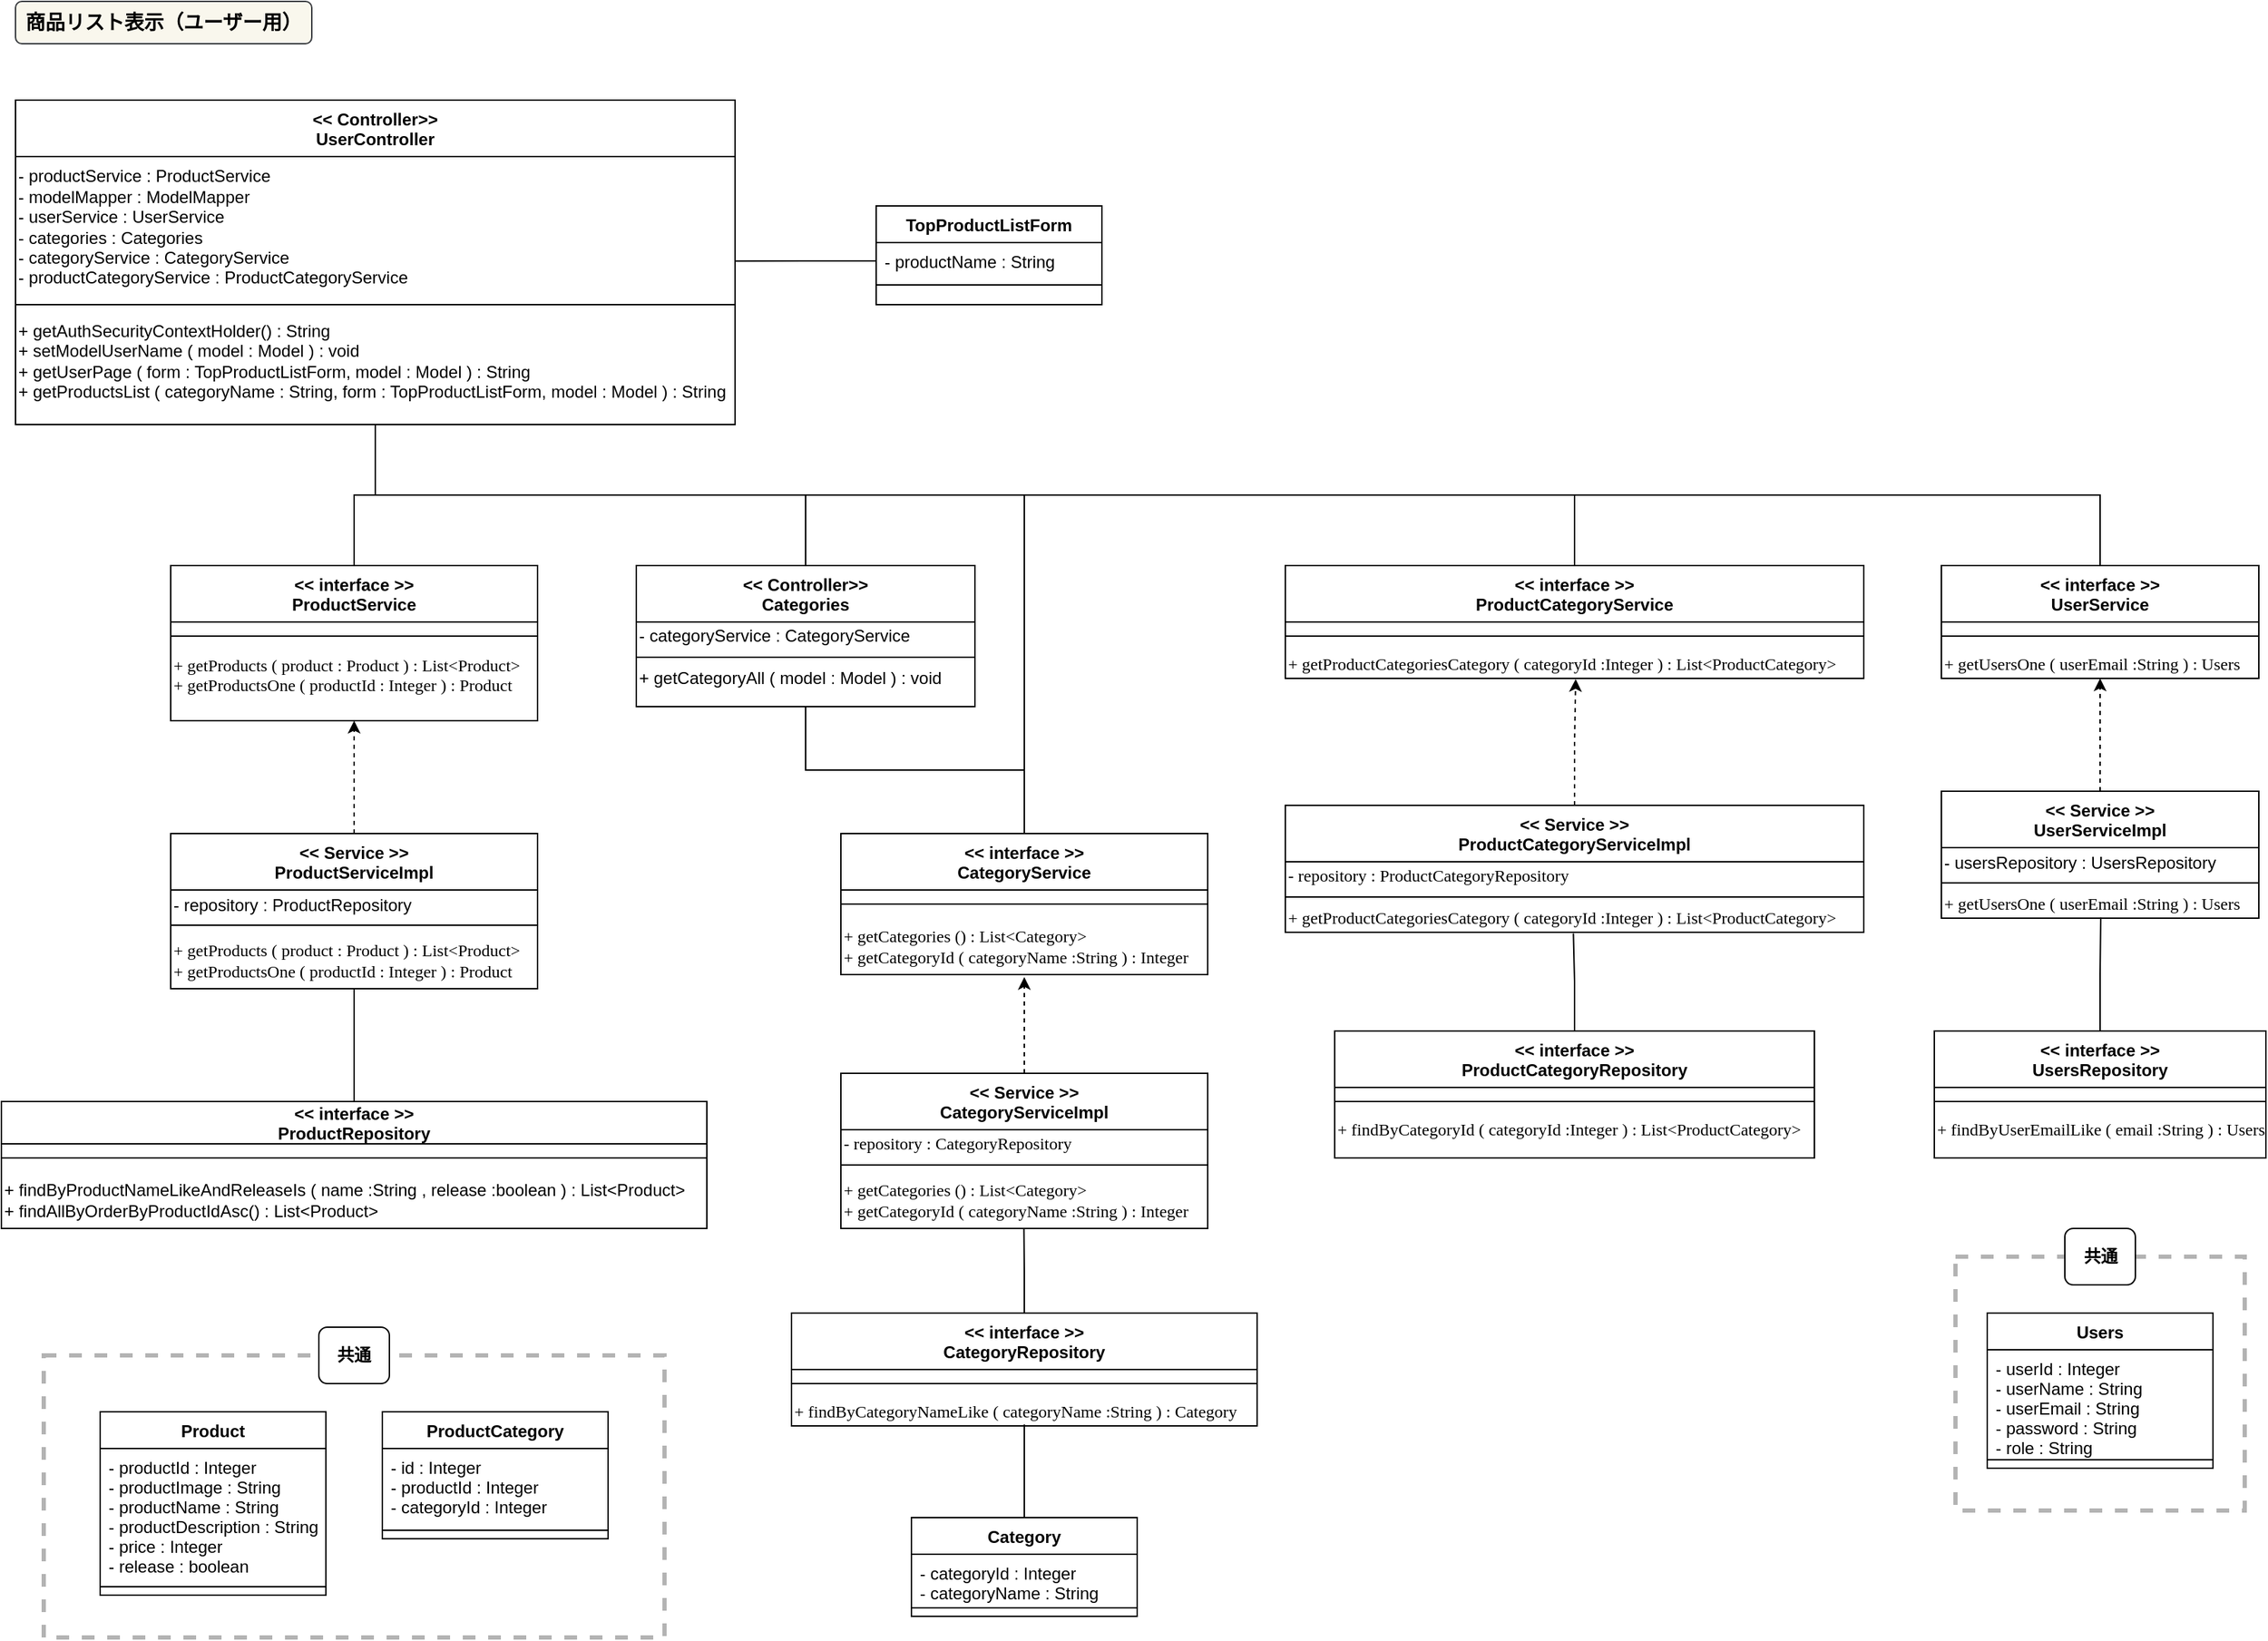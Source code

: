 <mxfile version="20.4.0" type="github" pages="6">
  <diagram id="o6d5sQKjbUswZIZAB50a" name="商品リスト表示（ユーザー用）">
    <mxGraphModel dx="1662" dy="2081" grid="1" gridSize="10" guides="1" tooltips="1" connect="1" arrows="1" fold="1" page="1" pageScale="1" pageWidth="827" pageHeight="1169" math="0" shadow="0">
      <root>
        <mxCell id="0" />
        <mxCell id="1" parent="0" />
        <mxCell id="EL2OSkwbQhjxy8mYBMP5-1" value="" style="rounded=0;whiteSpace=wrap;html=1;dashed=1;labelBackgroundColor=none;labelBorderColor=none;strokeColor=#B3B3B3;strokeWidth=3;fontSize=12;" vertex="1" parent="1">
          <mxGeometry x="1415" y="850" width="205" height="180" as="geometry" />
        </mxCell>
        <mxCell id="EL2OSkwbQhjxy8mYBMP5-2" value="共通" style="rounded=1;whiteSpace=wrap;html=1;fontStyle=1;fontSize=12;" vertex="1" parent="1">
          <mxGeometry x="1492.5" y="830" width="50" height="40" as="geometry" />
        </mxCell>
        <mxCell id="EL2OSkwbQhjxy8mYBMP5-3" value="" style="rounded=0;whiteSpace=wrap;html=1;dashed=1;labelBackgroundColor=none;labelBorderColor=none;strokeColor=#B3B3B3;strokeWidth=3;fontSize=12;" vertex="1" parent="1">
          <mxGeometry x="60" y="920" width="440" height="200" as="geometry" />
        </mxCell>
        <mxCell id="EL2OSkwbQhjxy8mYBMP5-4" value="共通" style="rounded=1;whiteSpace=wrap;html=1;fontStyle=1;fontSize=12;" vertex="1" parent="1">
          <mxGeometry x="255" y="900" width="50" height="40" as="geometry" />
        </mxCell>
        <mxCell id="EL2OSkwbQhjxy8mYBMP5-5" style="edgeStyle=orthogonalEdgeStyle;rounded=0;orthogonalLoop=1;jettySize=auto;html=1;exitX=0.5;exitY=1;exitDx=0;exitDy=0;entryX=0.5;entryY=0;entryDx=0;entryDy=0;endArrow=none;endFill=0;" edge="1" parent="1" source="EL2OSkwbQhjxy8mYBMP5-10" target="EL2OSkwbQhjxy8mYBMP5-20">
          <mxGeometry relative="1" as="geometry" />
        </mxCell>
        <mxCell id="EL2OSkwbQhjxy8mYBMP5-6" style="edgeStyle=orthogonalEdgeStyle;rounded=0;orthogonalLoop=1;jettySize=auto;html=1;exitX=0.5;exitY=1;exitDx=0;exitDy=0;entryX=0.5;entryY=0;entryDx=0;entryDy=0;endArrow=none;endFill=0;" edge="1" parent="1" source="EL2OSkwbQhjxy8mYBMP5-10" target="EL2OSkwbQhjxy8mYBMP5-33">
          <mxGeometry relative="1" as="geometry" />
        </mxCell>
        <mxCell id="EL2OSkwbQhjxy8mYBMP5-7" style="edgeStyle=orthogonalEdgeStyle;rounded=0;orthogonalLoop=1;jettySize=auto;html=1;exitX=0.5;exitY=1;exitDx=0;exitDy=0;entryX=0.5;entryY=0;entryDx=0;entryDy=0;endArrow=none;endFill=0;" edge="1" parent="1" source="EL2OSkwbQhjxy8mYBMP5-10" target="EL2OSkwbQhjxy8mYBMP5-37">
          <mxGeometry relative="1" as="geometry">
            <Array as="points">
              <mxPoint x="295" y="310" />
              <mxPoint x="755" y="310" />
            </Array>
          </mxGeometry>
        </mxCell>
        <mxCell id="EL2OSkwbQhjxy8mYBMP5-8" style="edgeStyle=orthogonalEdgeStyle;rounded=0;orthogonalLoop=1;jettySize=auto;html=1;exitX=0.5;exitY=1;exitDx=0;exitDy=0;entryX=0.5;entryY=0;entryDx=0;entryDy=0;endArrow=none;endFill=0;" edge="1" parent="1" source="EL2OSkwbQhjxy8mYBMP5-10" target="EL2OSkwbQhjxy8mYBMP5-52">
          <mxGeometry relative="1" as="geometry" />
        </mxCell>
        <mxCell id="EL2OSkwbQhjxy8mYBMP5-9" style="edgeStyle=orthogonalEdgeStyle;rounded=0;orthogonalLoop=1;jettySize=auto;html=1;exitX=0.5;exitY=1;exitDx=0;exitDy=0;entryX=0.5;entryY=0;entryDx=0;entryDy=0;endArrow=none;endFill=0;" edge="1" parent="1" source="EL2OSkwbQhjxy8mYBMP5-10" target="EL2OSkwbQhjxy8mYBMP5-68">
          <mxGeometry relative="1" as="geometry" />
        </mxCell>
        <mxCell id="EL2OSkwbQhjxy8mYBMP5-10" value="&lt;&lt; Controller&gt;&gt;&#xa;UserController" style="swimlane;fontStyle=1;align=center;verticalAlign=middle;childLayout=stackLayout;horizontal=1;startSize=40;horizontalStack=0;resizeParent=1;resizeLast=0;collapsible=1;marginBottom=0;rounded=0;shadow=0;strokeWidth=1;" vertex="1" parent="1">
          <mxGeometry x="40" y="30" width="510" height="230" as="geometry">
            <mxRectangle x="30" y="30" width="170" height="26" as="alternateBounds" />
          </mxGeometry>
        </mxCell>
        <mxCell id="EL2OSkwbQhjxy8mYBMP5-11" value="&lt;p style=&quot;margin-top: 0pt; margin-bottom: 0pt; margin-left: 0in; direction: ltr; unicode-bidi: embed; word-break: normal;&quot;&gt;-&amp;nbsp;productService :&amp;nbsp;ProductService&lt;/p&gt;&lt;p style=&quot;margin-top: 0pt; margin-bottom: 0pt; margin-left: 0in; direction: ltr; unicode-bidi: embed; word-break: normal;&quot;&gt;-&amp;nbsp;modelMapper :&amp;nbsp;ModelMapper&lt;/p&gt;&lt;p style=&quot;margin-top: 0pt; margin-bottom: 0pt; margin-left: 0in; direction: ltr; unicode-bidi: embed; word-break: normal;&quot;&gt;-&amp;nbsp;userService :&amp;nbsp;UserService&lt;/p&gt;&lt;p style=&quot;margin-top: 0pt; margin-bottom: 0pt; margin-left: 0in; direction: ltr; unicode-bidi: embed; word-break: normal;&quot;&gt;-&amp;nbsp;categories :&amp;nbsp;Categories&lt;/p&gt;&lt;p style=&quot;margin-top: 0pt; margin-bottom: 0pt; margin-left: 0in; direction: ltr; unicode-bidi: embed; word-break: normal;&quot;&gt;&lt;span style=&quot;background-color: initial;&quot;&gt;-&amp;nbsp;categoryService :&amp;nbsp;CategoryService&lt;/span&gt;&lt;br&gt;&lt;/p&gt;&lt;p style=&quot;margin-top: 0pt; margin-bottom: 0pt; margin-left: 0in; direction: ltr; unicode-bidi: embed; word-break: normal;&quot;&gt;-&amp;nbsp;productCategoryService :&amp;nbsp;ProductCategoryService&lt;/p&gt;" style="text;align=left;verticalAlign=middle;resizable=0;points=[];autosize=1;strokeColor=none;fillColor=none;spacing=2;html=1;spacingTop=-1;" vertex="1" parent="EL2OSkwbQhjxy8mYBMP5-10">
          <mxGeometry y="40" width="510" height="100" as="geometry" />
        </mxCell>
        <mxCell id="EL2OSkwbQhjxy8mYBMP5-12" value="" style="line;html=1;strokeWidth=1;align=left;verticalAlign=middle;spacingTop=-1;spacingLeft=3;spacingRight=3;rotatable=0;labelPosition=right;points=[];portConstraint=eastwest;" vertex="1" parent="EL2OSkwbQhjxy8mYBMP5-10">
          <mxGeometry y="140" width="510" height="10" as="geometry" />
        </mxCell>
        <mxCell id="EL2OSkwbQhjxy8mYBMP5-13" value="&lt;p style=&quot;margin-top: 0pt; margin-bottom: 0pt; margin-left: 0in; direction: ltr; unicode-bidi: embed; word-break: normal;&quot;&gt;+&amp;nbsp;getAuthSecurityContextHolder() : String&lt;/p&gt;&lt;p style=&quot;margin-top: 0pt; margin-bottom: 0pt; margin-left: 0in; direction: ltr; unicode-bidi: embed; word-break: normal;&quot;&gt;+&amp;nbsp;setModelUserName ( model : Model ) : void&lt;/p&gt;&lt;p style=&quot;margin-top: 0pt; margin-bottom: 0pt; margin-left: 0in; direction: ltr; unicode-bidi: embed; word-break: normal;&quot;&gt;&lt;span style=&quot;background-color: initial;&quot;&gt;+&amp;nbsp;getUserPage ( form : TopProductListForm, model : Model ) : String&lt;/span&gt;&lt;br&gt;&lt;/p&gt;&lt;p style=&quot;margin-top: 0pt; margin-bottom: 0pt; margin-left: 0in; direction: ltr; unicode-bidi: embed; word-break: normal;&quot;&gt;+&amp;nbsp;getProductsList ( categoryName : String, form : TopProductListForm, model : Model ) : String&lt;/p&gt;" style="text;align=left;verticalAlign=middle;resizable=0;points=[];autosize=1;strokeColor=none;fillColor=none;spacing=2;html=1;spacingTop=-1;" vertex="1" parent="EL2OSkwbQhjxy8mYBMP5-10">
          <mxGeometry y="150" width="510" height="70" as="geometry" />
        </mxCell>
        <mxCell id="EL2OSkwbQhjxy8mYBMP5-14" value="TopProductListForm" style="swimlane;fontStyle=1;align=center;verticalAlign=middle;childLayout=stackLayout;horizontal=1;startSize=26;horizontalStack=0;resizeParent=1;resizeLast=0;collapsible=1;marginBottom=0;rounded=0;shadow=0;strokeWidth=1;" vertex="1" parent="1">
          <mxGeometry x="650" y="105" width="160" height="70" as="geometry">
            <mxRectangle x="130" y="380" width="160" height="26" as="alternateBounds" />
          </mxGeometry>
        </mxCell>
        <mxCell id="EL2OSkwbQhjxy8mYBMP5-15" value="- productName : String" style="text;align=left;verticalAlign=top;spacingLeft=4;spacingRight=4;overflow=hidden;rotatable=0;points=[[0,0.5],[1,0.5]];portConstraint=eastwest;" vertex="1" parent="EL2OSkwbQhjxy8mYBMP5-14">
          <mxGeometry y="26" width="160" height="26" as="geometry" />
        </mxCell>
        <mxCell id="EL2OSkwbQhjxy8mYBMP5-16" value="" style="line;html=1;strokeWidth=1;align=left;verticalAlign=middle;spacingTop=-1;spacingLeft=3;spacingRight=3;rotatable=0;labelPosition=right;points=[];portConstraint=eastwest;" vertex="1" parent="EL2OSkwbQhjxy8mYBMP5-14">
          <mxGeometry y="52" width="160" height="8" as="geometry" />
        </mxCell>
        <mxCell id="EL2OSkwbQhjxy8mYBMP5-17" value="Product" style="swimlane;fontStyle=1;align=center;verticalAlign=top;childLayout=stackLayout;horizontal=1;startSize=26;horizontalStack=0;resizeParent=1;resizeLast=0;collapsible=1;marginBottom=0;rounded=0;shadow=0;strokeWidth=1;" vertex="1" parent="1">
          <mxGeometry x="100" y="960" width="160" height="130" as="geometry">
            <mxRectangle x="550" y="140" width="160" height="26" as="alternateBounds" />
          </mxGeometry>
        </mxCell>
        <mxCell id="EL2OSkwbQhjxy8mYBMP5-18" value="- productId : Integer&#xa;- productImage : String&#xa;- productName : String&#xa;- productDescription : String&#xa;- price : Integer&#xa;- release : boolean" style="text;align=left;verticalAlign=top;spacingLeft=4;spacingRight=4;overflow=hidden;rotatable=0;points=[[0,0.5],[1,0.5]];portConstraint=eastwest;" vertex="1" parent="EL2OSkwbQhjxy8mYBMP5-17">
          <mxGeometry y="26" width="160" height="94" as="geometry" />
        </mxCell>
        <mxCell id="EL2OSkwbQhjxy8mYBMP5-19" value="" style="line;html=1;strokeWidth=1;align=left;verticalAlign=middle;spacingTop=-1;spacingLeft=3;spacingRight=3;rotatable=0;labelPosition=right;points=[];portConstraint=eastwest;" vertex="1" parent="EL2OSkwbQhjxy8mYBMP5-17">
          <mxGeometry y="120" width="160" height="8" as="geometry" />
        </mxCell>
        <mxCell id="EL2OSkwbQhjxy8mYBMP5-20" value="&lt;&lt; interface &gt;&gt;&#xa;ProductService" style="swimlane;fontStyle=1;align=center;verticalAlign=middle;childLayout=stackLayout;horizontal=1;startSize=40;horizontalStack=0;resizeParent=1;resizeLast=0;collapsible=1;marginBottom=0;rounded=0;shadow=0;strokeWidth=1;" vertex="1" parent="1">
          <mxGeometry x="150" y="360" width="260" height="110" as="geometry">
            <mxRectangle x="260" y="20" width="170" height="26" as="alternateBounds" />
          </mxGeometry>
        </mxCell>
        <mxCell id="EL2OSkwbQhjxy8mYBMP5-21" value="" style="line;html=1;strokeWidth=1;align=left;verticalAlign=middle;spacingTop=-1;spacingLeft=3;spacingRight=3;rotatable=0;labelPosition=right;points=[];portConstraint=eastwest;" vertex="1" parent="EL2OSkwbQhjxy8mYBMP5-20">
          <mxGeometry y="40" width="260" height="20" as="geometry" />
        </mxCell>
        <mxCell id="EL2OSkwbQhjxy8mYBMP5-22" value="&lt;p style=&quot;margin-top: 0pt; margin-bottom: 0pt; margin-left: 0in; direction: ltr; unicode-bidi: embed; word-break: normal;&quot;&gt;&lt;span style=&quot;font-size: 9pt; font-family: Calibri;&quot;&gt;+&lt;/span&gt;&lt;span style=&quot;font-size: 9pt; font-family: Calibri;&quot;&gt; &lt;/span&gt;&lt;span style=&quot;font-size: 9pt; font-family: Calibri;&quot;&gt;getProducts&amp;nbsp;&lt;/span&gt;&lt;span style=&quot;font-size: 9pt; font-family: Calibri;&quot;&gt;( product : &lt;/span&gt;&lt;span style=&quot;font-size: 9pt; font-family: Calibri;&quot;&gt;Product &lt;/span&gt;&lt;span style=&quot;font-size: 9pt; font-family: Calibri;&quot;&gt;) &lt;/span&gt;&lt;span style=&quot;font-size: 9pt; font-family: Calibri;&quot;&gt;:&amp;nbsp;&lt;/span&gt;&lt;span style=&quot;font-size: 9pt; font-family: Calibri;&quot;&gt;List&amp;lt;Product&lt;/span&gt;&lt;span style=&quot;font-size: 9pt; font-family: Calibri;&quot;&gt;&amp;gt;&lt;/span&gt;&lt;/p&gt;&lt;font face=&quot;Calibri&quot;&gt;+ getProductsOne ( productId :&amp;nbsp;&lt;/font&gt;&lt;span style=&quot;font-family: Calibri;&quot;&gt;Integer&amp;nbsp;&lt;/span&gt;&lt;font face=&quot;Calibri&quot;&gt;) : Product&lt;br&gt;&lt;/font&gt;&lt;font face=&quot;Calibri&quot;&gt;&lt;br&gt;&lt;/font&gt;" style="text;align=left;verticalAlign=middle;resizable=0;points=[];autosize=1;strokeColor=none;fillColor=none;spacing=2;html=1;spacingTop=-1;" vertex="1" parent="EL2OSkwbQhjxy8mYBMP5-20">
          <mxGeometry y="60" width="260" height="50" as="geometry" />
        </mxCell>
        <mxCell id="EL2OSkwbQhjxy8mYBMP5-23" style="edgeStyle=orthogonalEdgeStyle;rounded=0;orthogonalLoop=1;jettySize=auto;html=1;exitX=0.5;exitY=0;exitDx=0;exitDy=0;entryX=0.5;entryY=1;entryDx=0;entryDy=0;dashed=1;" edge="1" parent="1" source="EL2OSkwbQhjxy8mYBMP5-24" target="EL2OSkwbQhjxy8mYBMP5-20">
          <mxGeometry relative="1" as="geometry" />
        </mxCell>
        <mxCell id="EL2OSkwbQhjxy8mYBMP5-24" value="&lt;&lt; Service &gt;&gt;&#xa;ProductServiceImpl" style="swimlane;fontStyle=1;align=center;verticalAlign=middle;childLayout=stackLayout;horizontal=1;startSize=40;horizontalStack=0;resizeParent=1;resizeLast=0;collapsible=1;marginBottom=0;rounded=0;shadow=0;strokeWidth=1;" vertex="1" parent="1">
          <mxGeometry x="150" y="550" width="260" height="110" as="geometry">
            <mxRectangle x="260" y="180" width="170" height="26" as="alternateBounds" />
          </mxGeometry>
        </mxCell>
        <mxCell id="EL2OSkwbQhjxy8mYBMP5-25" value="- repository : ProductRepository" style="text;align=left;verticalAlign=middle;resizable=0;points=[];autosize=1;strokeColor=none;fillColor=none;spacing=2;spacingTop=1;spacingBottom=0;html=1;" vertex="1" parent="EL2OSkwbQhjxy8mYBMP5-24">
          <mxGeometry y="40" width="260" height="20" as="geometry" />
        </mxCell>
        <mxCell id="EL2OSkwbQhjxy8mYBMP5-26" value="" style="line;html=1;strokeWidth=1;align=left;verticalAlign=middle;spacingTop=-1;spacingLeft=3;spacingRight=3;rotatable=0;labelPosition=right;points=[];portConstraint=eastwest;" vertex="1" parent="EL2OSkwbQhjxy8mYBMP5-24">
          <mxGeometry y="60" width="260" height="10" as="geometry" />
        </mxCell>
        <mxCell id="EL2OSkwbQhjxy8mYBMP5-27" value="&lt;p style=&quot;margin-top: 0pt; margin-bottom: 0pt; margin-left: 0in; direction: ltr; unicode-bidi: embed; word-break: normal;&quot;&gt;&lt;span style=&quot;font-size: 9pt; font-family: Calibri;&quot;&gt;+&lt;/span&gt;&lt;span style=&quot;font-size: 9pt; font-family: Calibri;&quot;&gt;&amp;nbsp;&lt;/span&gt;&lt;span style=&quot;font-size: 9pt; font-family: Calibri;&quot;&gt;getProducts&amp;nbsp;&lt;/span&gt;&lt;span style=&quot;font-size: 9pt; font-family: Calibri;&quot;&gt;( product :&amp;nbsp;&lt;/span&gt;&lt;span style=&quot;font-size: 9pt; font-family: Calibri;&quot;&gt;Product&amp;nbsp;&lt;/span&gt;&lt;span style=&quot;font-size: 9pt; font-family: Calibri;&quot;&gt;)&amp;nbsp;&lt;/span&gt;&lt;span style=&quot;font-size: 9pt; font-family: Calibri;&quot;&gt;:&amp;nbsp;&lt;/span&gt;&lt;span style=&quot;font-size: 9pt; font-family: Calibri;&quot;&gt;List&amp;lt;Product&lt;/span&gt;&lt;span style=&quot;font-size: 9pt; font-family: Calibri;&quot;&gt;&amp;gt;&lt;/span&gt;&lt;/p&gt;&lt;p style=&quot;margin-top: 0pt; margin-bottom: 0pt; margin-left: 0in; direction: ltr; unicode-bidi: embed; word-break: normal;&quot;&gt;&lt;font face=&quot;Calibri&quot;&gt;+ getProductsOne ( productId :&amp;nbsp;&lt;/font&gt;&lt;span style=&quot;font-family: Calibri;&quot;&gt;Integer&amp;nbsp;&lt;/span&gt;&lt;font face=&quot;Calibri&quot;&gt;) : Product&lt;/font&gt;&lt;/p&gt;" style="text;align=left;verticalAlign=middle;resizable=0;points=[];autosize=1;strokeColor=none;fillColor=none;spacing=2;html=1;spacingTop=-1;" vertex="1" parent="EL2OSkwbQhjxy8mYBMP5-24">
          <mxGeometry y="70" width="260" height="40" as="geometry" />
        </mxCell>
        <mxCell id="EL2OSkwbQhjxy8mYBMP5-28" style="edgeStyle=orthogonalEdgeStyle;rounded=0;orthogonalLoop=1;jettySize=auto;html=1;exitX=0.5;exitY=0;exitDx=0;exitDy=0;entryX=0.5;entryY=1;entryDx=0;entryDy=0;endArrow=none;endFill=0;" edge="1" parent="1" source="EL2OSkwbQhjxy8mYBMP5-29" target="EL2OSkwbQhjxy8mYBMP5-24">
          <mxGeometry relative="1" as="geometry" />
        </mxCell>
        <mxCell id="EL2OSkwbQhjxy8mYBMP5-29" value="&lt;&lt; interface &gt;&gt;&#xa;ProductRepository" style="swimlane;fontStyle=1;align=center;verticalAlign=middle;childLayout=stackLayout;horizontal=1;startSize=30;horizontalStack=0;resizeParent=1;resizeLast=0;collapsible=1;marginBottom=0;rounded=0;shadow=0;strokeWidth=1;" vertex="1" parent="1">
          <mxGeometry x="30" y="740" width="500" height="90" as="geometry">
            <mxRectangle x="225" y="360" width="170" height="26" as="alternateBounds" />
          </mxGeometry>
        </mxCell>
        <mxCell id="EL2OSkwbQhjxy8mYBMP5-30" value="" style="line;html=1;strokeWidth=1;align=left;verticalAlign=middle;spacingTop=-1;spacingLeft=3;spacingRight=3;rotatable=0;labelPosition=right;points=[];portConstraint=eastwest;" vertex="1" parent="EL2OSkwbQhjxy8mYBMP5-29">
          <mxGeometry y="30" width="500" height="20" as="geometry" />
        </mxCell>
        <mxCell id="EL2OSkwbQhjxy8mYBMP5-31" value="+&amp;nbsp;findByProductNameLikeAndReleaseIs ( name :String&amp;nbsp;, release :boolean&amp;nbsp;) :&amp;nbsp;List&amp;lt;Product&amp;gt;&lt;br&gt;+&amp;nbsp;findAllByOrderByProductIdAsc() :&amp;nbsp;List&amp;lt;Product&amp;gt;" style="text;align=left;verticalAlign=middle;resizable=0;points=[];autosize=1;strokeColor=none;fillColor=none;spacing=2;spacingTop=0;html=1;" vertex="1" parent="EL2OSkwbQhjxy8mYBMP5-29">
          <mxGeometry y="50" width="500" height="40" as="geometry" />
        </mxCell>
        <mxCell id="EL2OSkwbQhjxy8mYBMP5-32" style="edgeStyle=orthogonalEdgeStyle;rounded=0;orthogonalLoop=1;jettySize=auto;html=1;exitX=0.5;exitY=1;exitDx=0;exitDy=0;entryX=0.5;entryY=0;entryDx=0;entryDy=0;endArrow=none;endFill=0;" edge="1" parent="1" source="EL2OSkwbQhjxy8mYBMP5-33" target="EL2OSkwbQhjxy8mYBMP5-37">
          <mxGeometry relative="1" as="geometry" />
        </mxCell>
        <mxCell id="EL2OSkwbQhjxy8mYBMP5-33" value="&lt;&lt; Controller&gt;&gt;&#xa;Categories" style="swimlane;fontStyle=1;align=center;verticalAlign=middle;childLayout=stackLayout;horizontal=1;startSize=40;horizontalStack=0;resizeParent=1;resizeLast=0;collapsible=1;marginBottom=0;rounded=0;shadow=0;strokeWidth=1;" vertex="1" parent="1">
          <mxGeometry x="480" y="360" width="240" height="100" as="geometry">
            <mxRectangle x="260" y="20" width="170" height="26" as="alternateBounds" />
          </mxGeometry>
        </mxCell>
        <mxCell id="EL2OSkwbQhjxy8mYBMP5-34" value="&lt;p style=&quot;margin-top: 0pt; margin-bottom: 0pt; margin-left: 0in; direction: ltr; unicode-bidi: embed; word-break: normal;&quot;&gt;- categoryService :&amp;nbsp;CategoryService&lt;/p&gt;" style="text;align=left;verticalAlign=middle;resizable=0;points=[];autosize=1;strokeColor=none;fillColor=none;spacing=2;html=1;spacingTop=-1;" vertex="1" parent="EL2OSkwbQhjxy8mYBMP5-33">
          <mxGeometry y="40" width="240" height="20" as="geometry" />
        </mxCell>
        <mxCell id="EL2OSkwbQhjxy8mYBMP5-35" value="" style="line;html=1;strokeWidth=1;align=left;verticalAlign=middle;spacingTop=-1;spacingLeft=3;spacingRight=3;rotatable=0;labelPosition=right;points=[];portConstraint=eastwest;" vertex="1" parent="EL2OSkwbQhjxy8mYBMP5-33">
          <mxGeometry y="60" width="240" height="10" as="geometry" />
        </mxCell>
        <mxCell id="EL2OSkwbQhjxy8mYBMP5-36" value="&lt;p style=&quot;margin-top: 0pt; margin-bottom: 0pt; margin-left: 0in; direction: ltr; unicode-bidi: embed; word-break: normal;&quot;&gt;+&amp;nbsp;getCategoryAll ( model : Model ) : void&lt;/p&gt;" style="text;align=left;verticalAlign=middle;resizable=0;points=[];autosize=1;strokeColor=none;fillColor=none;spacing=2;html=1;spacingTop=-1;" vertex="1" parent="EL2OSkwbQhjxy8mYBMP5-33">
          <mxGeometry y="70" width="240" height="20" as="geometry" />
        </mxCell>
        <mxCell id="EL2OSkwbQhjxy8mYBMP5-37" value="&lt;&lt; interface &gt;&gt;&#xa;CategoryService" style="swimlane;fontStyle=1;align=center;verticalAlign=middle;childLayout=stackLayout;horizontal=1;startSize=40;horizontalStack=0;resizeParent=1;resizeLast=0;collapsible=1;marginBottom=0;rounded=0;shadow=0;strokeWidth=1;" vertex="1" parent="1">
          <mxGeometry x="625" y="550" width="260" height="100" as="geometry">
            <mxRectangle x="1260" y="20" width="170" height="26" as="alternateBounds" />
          </mxGeometry>
        </mxCell>
        <mxCell id="EL2OSkwbQhjxy8mYBMP5-38" value="" style="line;html=1;strokeWidth=1;align=left;verticalAlign=middle;spacingTop=-1;spacingLeft=3;spacingRight=3;rotatable=0;labelPosition=right;points=[];portConstraint=eastwest;" vertex="1" parent="EL2OSkwbQhjxy8mYBMP5-37">
          <mxGeometry y="40" width="260" height="20" as="geometry" />
        </mxCell>
        <mxCell id="EL2OSkwbQhjxy8mYBMP5-39" value="&lt;p style=&quot;margin-top: 0pt; margin-bottom: 0pt; margin-left: 0in; direction: ltr; unicode-bidi: embed; word-break: normal;&quot;&gt;&lt;/p&gt;&lt;font face=&quot;Calibri&quot;&gt;+ getCategories () :&amp;nbsp;&lt;/font&gt;&lt;span style=&quot;font-family: Calibri;&quot;&gt;List&amp;lt;Category&amp;gt;&lt;/span&gt;&lt;font face=&quot;Calibri&quot;&gt;&lt;br&gt;+ getCategoryId ( categoryName :&lt;/font&gt;&lt;span style=&quot;font-family: Calibri;&quot;&gt;String&amp;nbsp;&lt;/span&gt;&lt;font face=&quot;Calibri&quot;&gt;) : Integer&lt;br&gt;&lt;/font&gt;" style="text;align=left;verticalAlign=middle;resizable=0;points=[];autosize=1;strokeColor=none;fillColor=none;spacing=2;html=1;spacingTop=-1;" vertex="1" parent="EL2OSkwbQhjxy8mYBMP5-37">
          <mxGeometry y="60" width="260" height="40" as="geometry" />
        </mxCell>
        <mxCell id="EL2OSkwbQhjxy8mYBMP5-40" style="edgeStyle=orthogonalEdgeStyle;rounded=0;orthogonalLoop=1;jettySize=auto;html=1;exitX=0.5;exitY=0;exitDx=0;exitDy=0;entryX=0.5;entryY=1.043;entryDx=0;entryDy=0;entryPerimeter=0;endArrow=classic;endFill=1;dashed=1;" edge="1" parent="1" source="EL2OSkwbQhjxy8mYBMP5-41" target="EL2OSkwbQhjxy8mYBMP5-39">
          <mxGeometry relative="1" as="geometry" />
        </mxCell>
        <mxCell id="EL2OSkwbQhjxy8mYBMP5-41" value="&lt;&lt; Service &gt;&gt;&#xa;CategoryServiceImpl" style="swimlane;fontStyle=1;align=center;verticalAlign=middle;childLayout=stackLayout;horizontal=1;startSize=40;horizontalStack=0;resizeParent=1;resizeLast=0;collapsible=1;marginBottom=0;rounded=0;shadow=0;strokeWidth=1;" vertex="1" parent="1">
          <mxGeometry x="625" y="720" width="260" height="110" as="geometry">
            <mxRectangle x="1260" y="190" width="170" height="26" as="alternateBounds" />
          </mxGeometry>
        </mxCell>
        <mxCell id="EL2OSkwbQhjxy8mYBMP5-42" value="&lt;p style=&quot;margin-top: 0pt; margin-bottom: 0pt; margin-left: 0in; direction: ltr; unicode-bidi: embed; word-break: normal;&quot;&gt;&lt;/p&gt;&lt;font face=&quot;Calibri&quot;&gt;- repository : CategoryRepository&lt;br&gt;&lt;/font&gt;" style="text;align=left;verticalAlign=middle;resizable=0;points=[];autosize=1;strokeColor=none;fillColor=none;spacing=2;html=1;spacingTop=-1;" vertex="1" parent="EL2OSkwbQhjxy8mYBMP5-41">
          <mxGeometry y="40" width="260" height="20" as="geometry" />
        </mxCell>
        <mxCell id="EL2OSkwbQhjxy8mYBMP5-43" value="" style="line;html=1;strokeWidth=1;align=left;verticalAlign=middle;spacingTop=-1;spacingLeft=3;spacingRight=3;rotatable=0;labelPosition=right;points=[];portConstraint=eastwest;" vertex="1" parent="EL2OSkwbQhjxy8mYBMP5-41">
          <mxGeometry y="60" width="260" height="10" as="geometry" />
        </mxCell>
        <mxCell id="EL2OSkwbQhjxy8mYBMP5-44" value="&lt;p style=&quot;margin-top: 0pt; margin-bottom: 0pt; margin-left: 0in; direction: ltr; unicode-bidi: embed; word-break: normal;&quot;&gt;&lt;/p&gt;&lt;font face=&quot;Calibri&quot;&gt;+ getCategories () :&amp;nbsp;&lt;/font&gt;&lt;span style=&quot;font-family: Calibri;&quot;&gt;List&amp;lt;Category&amp;gt;&lt;br&gt;&lt;/span&gt;&lt;font face=&quot;Calibri&quot;&gt;+ getCategoryId ( categoryName :&lt;/font&gt;&lt;span style=&quot;font-family: Calibri;&quot;&gt;String&amp;nbsp;&lt;/span&gt;&lt;font face=&quot;Calibri&quot;&gt;) : Integer&lt;br&gt;&lt;/font&gt;" style="text;align=left;verticalAlign=middle;resizable=0;points=[];autosize=1;strokeColor=none;fillColor=none;spacing=2;html=1;spacingTop=-1;" vertex="1" parent="EL2OSkwbQhjxy8mYBMP5-41">
          <mxGeometry y="70" width="260" height="40" as="geometry" />
        </mxCell>
        <mxCell id="EL2OSkwbQhjxy8mYBMP5-45" style="edgeStyle=orthogonalEdgeStyle;rounded=0;orthogonalLoop=1;jettySize=auto;html=1;exitX=0.5;exitY=0;exitDx=0;exitDy=0;entryX=0.499;entryY=0.999;entryDx=0;entryDy=0;entryPerimeter=0;endArrow=none;endFill=0;" edge="1" parent="1" source="EL2OSkwbQhjxy8mYBMP5-46" target="EL2OSkwbQhjxy8mYBMP5-44">
          <mxGeometry relative="1" as="geometry" />
        </mxCell>
        <mxCell id="EL2OSkwbQhjxy8mYBMP5-46" value="&lt;&lt; interface &gt;&gt;&#xa;CategoryRepository" style="swimlane;fontStyle=1;align=center;verticalAlign=middle;childLayout=stackLayout;horizontal=1;startSize=40;horizontalStack=0;resizeParent=1;resizeLast=0;collapsible=1;marginBottom=0;rounded=0;shadow=0;strokeWidth=1;" vertex="1" parent="1">
          <mxGeometry x="590" y="890" width="330" height="80" as="geometry">
            <mxRectangle x="1135" y="360" width="170" height="26" as="alternateBounds" />
          </mxGeometry>
        </mxCell>
        <mxCell id="EL2OSkwbQhjxy8mYBMP5-47" value="" style="line;html=1;strokeWidth=1;align=left;verticalAlign=middle;spacingTop=-1;spacingLeft=3;spacingRight=3;rotatable=0;labelPosition=right;points=[];portConstraint=eastwest;" vertex="1" parent="EL2OSkwbQhjxy8mYBMP5-46">
          <mxGeometry y="40" width="330" height="20" as="geometry" />
        </mxCell>
        <mxCell id="EL2OSkwbQhjxy8mYBMP5-48" value="&lt;p style=&quot;margin-top: 0pt; margin-bottom: 0pt; margin-left: 0in; direction: ltr; unicode-bidi: embed; word-break: normal;&quot;&gt;&lt;/p&gt;&lt;font face=&quot;Calibri&quot;&gt;+ findByCategoryNameLike ( categoryName :&lt;/font&gt;&lt;span style=&quot;font-family: Calibri;&quot;&gt;String&amp;nbsp;&lt;/span&gt;&lt;font face=&quot;Calibri&quot;&gt;) :&amp;nbsp;&lt;/font&gt;&lt;span style=&quot;font-family: Calibri;&quot;&gt;Category&amp;nbsp;&lt;/span&gt;&lt;font face=&quot;Calibri&quot;&gt;&lt;br&gt;&lt;/font&gt;" style="text;align=left;verticalAlign=middle;resizable=0;points=[];autosize=1;strokeColor=none;fillColor=none;spacing=2;html=1;spacingTop=-1;" vertex="1" parent="EL2OSkwbQhjxy8mYBMP5-46">
          <mxGeometry y="60" width="330" height="20" as="geometry" />
        </mxCell>
        <mxCell id="EL2OSkwbQhjxy8mYBMP5-49" value="ProductCategory" style="swimlane;fontStyle=1;align=center;verticalAlign=middle;childLayout=stackLayout;horizontal=1;startSize=26;horizontalStack=0;resizeParent=1;resizeLast=0;collapsible=1;marginBottom=0;rounded=0;shadow=0;strokeWidth=1;" vertex="1" parent="1">
          <mxGeometry x="300" y="960" width="160" height="90" as="geometry">
            <mxRectangle x="130" y="380" width="160" height="26" as="alternateBounds" />
          </mxGeometry>
        </mxCell>
        <mxCell id="EL2OSkwbQhjxy8mYBMP5-50" value="- id : Integer&#xa;- productId : Integer&#xa;- categoryId : Integer" style="text;align=left;verticalAlign=top;spacingLeft=4;spacingRight=4;overflow=hidden;rotatable=0;points=[[0,0.5],[1,0.5]];portConstraint=eastwest;" vertex="1" parent="EL2OSkwbQhjxy8mYBMP5-49">
          <mxGeometry y="26" width="160" height="54" as="geometry" />
        </mxCell>
        <mxCell id="EL2OSkwbQhjxy8mYBMP5-51" value="" style="line;html=1;strokeWidth=1;align=left;verticalAlign=middle;spacingTop=-1;spacingLeft=3;spacingRight=3;rotatable=0;labelPosition=right;points=[];portConstraint=eastwest;" vertex="1" parent="EL2OSkwbQhjxy8mYBMP5-49">
          <mxGeometry y="80" width="160" height="8" as="geometry" />
        </mxCell>
        <mxCell id="EL2OSkwbQhjxy8mYBMP5-52" value="&lt;&lt; interface &gt;&gt;&#xa;ProductCategoryService" style="swimlane;fontStyle=1;align=center;verticalAlign=middle;childLayout=stackLayout;horizontal=1;startSize=40;horizontalStack=0;resizeParent=1;resizeLast=0;collapsible=1;marginBottom=0;rounded=0;shadow=0;strokeWidth=1;" vertex="1" parent="1">
          <mxGeometry x="940" y="360" width="410" height="80" as="geometry">
            <mxRectangle x="2270" y="20" width="170" height="26" as="alternateBounds" />
          </mxGeometry>
        </mxCell>
        <mxCell id="EL2OSkwbQhjxy8mYBMP5-53" value="" style="line;html=1;strokeWidth=1;align=left;verticalAlign=middle;spacingTop=-1;spacingLeft=3;spacingRight=3;rotatable=0;labelPosition=right;points=[];portConstraint=eastwest;" vertex="1" parent="EL2OSkwbQhjxy8mYBMP5-52">
          <mxGeometry y="40" width="410" height="20" as="geometry" />
        </mxCell>
        <mxCell id="EL2OSkwbQhjxy8mYBMP5-54" value="&lt;p style=&quot;margin-top: 0pt; margin-bottom: 0pt; margin-left: 0in; direction: ltr; unicode-bidi: embed; word-break: normal;&quot;&gt;&lt;/p&gt;&lt;font face=&quot;Calibri&quot;&gt;+ getProductCategoriesCategory ( categoryId :&lt;/font&gt;&lt;span style=&quot;font-family: Calibri;&quot;&gt;Integer&amp;nbsp;&lt;/span&gt;&lt;font face=&quot;Calibri&quot;&gt;) :&amp;nbsp;&lt;/font&gt;&lt;span style=&quot;font-family: Calibri;&quot;&gt;List&amp;lt;ProductCategory&amp;gt;&lt;/span&gt;&lt;font face=&quot;Calibri&quot;&gt;&lt;br&gt;&lt;/font&gt;" style="text;align=left;verticalAlign=middle;resizable=0;points=[];autosize=1;strokeColor=none;fillColor=none;spacing=2;html=1;spacingTop=-1;" vertex="1" parent="EL2OSkwbQhjxy8mYBMP5-52">
          <mxGeometry y="60" width="410" height="20" as="geometry" />
        </mxCell>
        <mxCell id="EL2OSkwbQhjxy8mYBMP5-55" style="edgeStyle=orthogonalEdgeStyle;rounded=0;orthogonalLoop=1;jettySize=auto;html=1;exitX=0.5;exitY=0;exitDx=0;exitDy=0;entryX=0.502;entryY=1.024;entryDx=0;entryDy=0;entryPerimeter=0;dashed=1;endArrow=classic;endFill=1;" edge="1" parent="1" source="EL2OSkwbQhjxy8mYBMP5-56" target="EL2OSkwbQhjxy8mYBMP5-54">
          <mxGeometry relative="1" as="geometry" />
        </mxCell>
        <mxCell id="EL2OSkwbQhjxy8mYBMP5-56" value="&lt;&lt; Service &gt;&gt;&#xa;ProductCategoryServiceImpl" style="swimlane;fontStyle=1;align=center;verticalAlign=middle;childLayout=stackLayout;horizontal=1;startSize=40;horizontalStack=0;resizeParent=1;resizeLast=0;collapsible=1;marginBottom=0;rounded=0;shadow=0;strokeWidth=1;" vertex="1" parent="1">
          <mxGeometry x="940" y="530" width="410" height="90" as="geometry">
            <mxRectangle x="2270" y="190" width="170" height="26" as="alternateBounds" />
          </mxGeometry>
        </mxCell>
        <mxCell id="EL2OSkwbQhjxy8mYBMP5-57" value="&lt;p style=&quot;margin-top: 0pt; margin-bottom: 0pt; margin-left: 0in; direction: ltr; unicode-bidi: embed; word-break: normal;&quot;&gt;&lt;/p&gt;&lt;font face=&quot;Calibri&quot;&gt;- repository&amp;nbsp;: ProductCategoryRepository&lt;br&gt;&lt;/font&gt;" style="text;align=left;verticalAlign=middle;resizable=0;points=[];autosize=1;strokeColor=none;fillColor=none;spacing=2;html=1;spacingTop=-1;" vertex="1" parent="EL2OSkwbQhjxy8mYBMP5-56">
          <mxGeometry y="40" width="410" height="20" as="geometry" />
        </mxCell>
        <mxCell id="EL2OSkwbQhjxy8mYBMP5-58" value="" style="line;html=1;strokeWidth=1;align=left;verticalAlign=middle;spacingTop=-1;spacingLeft=3;spacingRight=3;rotatable=0;labelPosition=right;points=[];portConstraint=eastwest;" vertex="1" parent="EL2OSkwbQhjxy8mYBMP5-56">
          <mxGeometry y="60" width="410" height="10" as="geometry" />
        </mxCell>
        <mxCell id="EL2OSkwbQhjxy8mYBMP5-59" value="&lt;p style=&quot;margin-top: 0pt; margin-bottom: 0pt; margin-left: 0in; direction: ltr; unicode-bidi: embed; word-break: normal;&quot;&gt;&lt;/p&gt;&lt;font face=&quot;Calibri&quot;&gt;+ getProductCategoriesCategory ( categoryId :&lt;/font&gt;&lt;span style=&quot;font-family: Calibri;&quot;&gt;Integer&amp;nbsp;&lt;/span&gt;&lt;font face=&quot;Calibri&quot;&gt;) :&amp;nbsp;&lt;/font&gt;&lt;span style=&quot;font-family: Calibri;&quot;&gt;List&amp;lt;ProductCategory&amp;gt;&lt;/span&gt;&lt;font face=&quot;Calibri&quot;&gt;&lt;br&gt;&lt;/font&gt;" style="text;align=left;verticalAlign=middle;resizable=0;points=[];autosize=1;strokeColor=none;fillColor=none;spacing=2;html=1;spacingTop=-1;" vertex="1" parent="EL2OSkwbQhjxy8mYBMP5-56">
          <mxGeometry y="70" width="410" height="20" as="geometry" />
        </mxCell>
        <mxCell id="EL2OSkwbQhjxy8mYBMP5-60" style="edgeStyle=orthogonalEdgeStyle;rounded=0;orthogonalLoop=1;jettySize=auto;html=1;exitX=0.5;exitY=0;exitDx=0;exitDy=0;entryX=0.498;entryY=1.041;entryDx=0;entryDy=0;entryPerimeter=0;endArrow=none;endFill=0;" edge="1" parent="1" source="EL2OSkwbQhjxy8mYBMP5-61" target="EL2OSkwbQhjxy8mYBMP5-59">
          <mxGeometry relative="1" as="geometry" />
        </mxCell>
        <mxCell id="EL2OSkwbQhjxy8mYBMP5-61" value="&lt;&lt; interface &gt;&gt;&#xa;ProductCategoryRepository" style="swimlane;fontStyle=1;align=center;verticalAlign=middle;childLayout=stackLayout;horizontal=1;startSize=40;horizontalStack=0;resizeParent=1;resizeLast=0;collapsible=1;marginBottom=0;rounded=0;shadow=0;strokeWidth=1;" vertex="1" parent="1">
          <mxGeometry x="975" y="690" width="340" height="90" as="geometry">
            <mxRectangle x="260" y="20" width="170" height="26" as="alternateBounds" />
          </mxGeometry>
        </mxCell>
        <mxCell id="EL2OSkwbQhjxy8mYBMP5-62" value="" style="line;html=1;strokeWidth=1;align=left;verticalAlign=middle;spacingTop=-1;spacingLeft=3;spacingRight=3;rotatable=0;labelPosition=right;points=[];portConstraint=eastwest;" vertex="1" parent="EL2OSkwbQhjxy8mYBMP5-61">
          <mxGeometry y="40" width="340" height="20" as="geometry" />
        </mxCell>
        <mxCell id="EL2OSkwbQhjxy8mYBMP5-63" value="&lt;p style=&quot;margin-top: 0pt; margin-bottom: 0pt; margin-left: 0in; direction: ltr; unicode-bidi: embed; word-break: normal;&quot;&gt;&lt;/p&gt;&lt;font face=&quot;Calibri&quot;&gt;+ findByCategoryId ( categoryId :&lt;/font&gt;&lt;span style=&quot;font-family: Calibri;&quot;&gt;Integer&amp;nbsp;&lt;/span&gt;&lt;font face=&quot;Calibri&quot;&gt;) :&amp;nbsp;&lt;/font&gt;&lt;span style=&quot;font-family: Calibri;&quot;&gt;List&amp;lt;ProductCategory&amp;gt;&lt;/span&gt;&lt;font face=&quot;Calibri&quot;&gt;&lt;br&gt;&lt;/font&gt;" style="text;align=left;verticalAlign=middle;resizable=0;points=[];autosize=1;strokeColor=none;fillColor=none;spacing=2;html=1;spacingTop=-1;" vertex="1" parent="EL2OSkwbQhjxy8mYBMP5-61">
          <mxGeometry y="60" width="340" height="20" as="geometry" />
        </mxCell>
        <mxCell id="EL2OSkwbQhjxy8mYBMP5-64" style="edgeStyle=orthogonalEdgeStyle;rounded=0;orthogonalLoop=1;jettySize=auto;html=1;exitX=0.5;exitY=0;exitDx=0;exitDy=0;entryX=0.5;entryY=0.95;entryDx=0;entryDy=0;entryPerimeter=0;endArrow=none;endFill=0;" edge="1" parent="1" source="EL2OSkwbQhjxy8mYBMP5-65" target="EL2OSkwbQhjxy8mYBMP5-48">
          <mxGeometry relative="1" as="geometry" />
        </mxCell>
        <mxCell id="EL2OSkwbQhjxy8mYBMP5-65" value="Category" style="swimlane;fontStyle=1;align=center;verticalAlign=middle;childLayout=stackLayout;horizontal=1;startSize=26;horizontalStack=0;resizeParent=1;resizeLast=0;collapsible=1;marginBottom=0;rounded=0;shadow=0;strokeWidth=1;" vertex="1" parent="1">
          <mxGeometry x="675" y="1035" width="160" height="70" as="geometry">
            <mxRectangle x="130" y="380" width="160" height="26" as="alternateBounds" />
          </mxGeometry>
        </mxCell>
        <mxCell id="EL2OSkwbQhjxy8mYBMP5-66" value="- categoryId : Integer&#xa;- categoryName : String" style="text;align=left;verticalAlign=top;spacingLeft=4;spacingRight=4;overflow=hidden;rotatable=0;points=[[0,0.5],[1,0.5]];portConstraint=eastwest;" vertex="1" parent="EL2OSkwbQhjxy8mYBMP5-65">
          <mxGeometry y="26" width="160" height="34" as="geometry" />
        </mxCell>
        <mxCell id="EL2OSkwbQhjxy8mYBMP5-67" value="" style="line;html=1;strokeWidth=1;align=left;verticalAlign=middle;spacingTop=-1;spacingLeft=3;spacingRight=3;rotatable=0;labelPosition=right;points=[];portConstraint=eastwest;" vertex="1" parent="EL2OSkwbQhjxy8mYBMP5-65">
          <mxGeometry y="60" width="160" height="8" as="geometry" />
        </mxCell>
        <mxCell id="EL2OSkwbQhjxy8mYBMP5-68" value="&lt;&lt; interface &gt;&gt;&#xa;UserService" style="swimlane;fontStyle=1;align=center;verticalAlign=middle;childLayout=stackLayout;horizontal=1;startSize=40;horizontalStack=0;resizeParent=1;resizeLast=0;collapsible=1;marginBottom=0;rounded=0;shadow=0;strokeWidth=1;" vertex="1" parent="1">
          <mxGeometry x="1405" y="360" width="225" height="80" as="geometry">
            <mxRectangle x="560" y="20" width="170" height="26" as="alternateBounds" />
          </mxGeometry>
        </mxCell>
        <mxCell id="EL2OSkwbQhjxy8mYBMP5-69" value="" style="line;html=1;strokeWidth=1;align=left;verticalAlign=middle;spacingTop=-1;spacingLeft=3;spacingRight=3;rotatable=0;labelPosition=right;points=[];portConstraint=eastwest;" vertex="1" parent="EL2OSkwbQhjxy8mYBMP5-68">
          <mxGeometry y="40" width="225" height="20" as="geometry" />
        </mxCell>
        <mxCell id="EL2OSkwbQhjxy8mYBMP5-70" value="&lt;p style=&quot;margin-top: 0pt; margin-bottom: 0pt; margin-left: 0in; direction: ltr; unicode-bidi: embed; word-break: normal;&quot;&gt;&lt;/p&gt;&lt;font face=&quot;Calibri&quot;&gt;+ getUsersOne ( userEmail :&lt;/font&gt;&lt;span style=&quot;font-family: Calibri;&quot;&gt;String&amp;nbsp;&lt;/span&gt;&lt;font face=&quot;Calibri&quot;&gt;) : Users&lt;/font&gt;&lt;font face=&quot;Calibri&quot;&gt;&lt;br&gt;&lt;/font&gt;" style="text;align=left;verticalAlign=middle;resizable=0;points=[];autosize=1;strokeColor=none;fillColor=none;spacing=2;html=1;spacingTop=-1;" vertex="1" parent="EL2OSkwbQhjxy8mYBMP5-68">
          <mxGeometry y="60" width="225" height="20" as="geometry" />
        </mxCell>
        <mxCell id="EL2OSkwbQhjxy8mYBMP5-71" style="edgeStyle=orthogonalEdgeStyle;rounded=0;orthogonalLoop=1;jettySize=auto;html=1;exitX=0.5;exitY=0;exitDx=0;exitDy=0;entryX=0.5;entryY=1;entryDx=0;entryDy=0;entryPerimeter=0;dashed=1;" edge="1" parent="1" source="EL2OSkwbQhjxy8mYBMP5-72" target="EL2OSkwbQhjxy8mYBMP5-70">
          <mxGeometry relative="1" as="geometry" />
        </mxCell>
        <mxCell id="EL2OSkwbQhjxy8mYBMP5-72" value="&lt;&lt; Service &gt;&gt;&#xa;UserServiceImpl" style="swimlane;fontStyle=1;align=center;verticalAlign=middle;childLayout=stackLayout;horizontal=1;startSize=40;horizontalStack=0;resizeParent=1;resizeLast=0;collapsible=1;marginBottom=0;rounded=0;shadow=0;strokeWidth=1;" vertex="1" parent="1">
          <mxGeometry x="1405" y="520" width="225" height="90" as="geometry">
            <mxRectangle x="880" y="250" width="170" height="26" as="alternateBounds" />
          </mxGeometry>
        </mxCell>
        <mxCell id="EL2OSkwbQhjxy8mYBMP5-73" value="-&amp;nbsp;usersRepository : UsersRepository" style="text;align=left;verticalAlign=middle;resizable=0;points=[];autosize=1;strokeColor=none;fillColor=none;spacing=2;spacingTop=1;spacingBottom=0;html=1;" vertex="1" parent="EL2OSkwbQhjxy8mYBMP5-72">
          <mxGeometry y="40" width="225" height="20" as="geometry" />
        </mxCell>
        <mxCell id="EL2OSkwbQhjxy8mYBMP5-74" value="" style="line;html=1;strokeWidth=1;align=left;verticalAlign=middle;spacingTop=-1;spacingLeft=3;spacingRight=3;rotatable=0;labelPosition=right;points=[];portConstraint=eastwest;" vertex="1" parent="EL2OSkwbQhjxy8mYBMP5-72">
          <mxGeometry y="60" width="225" height="10" as="geometry" />
        </mxCell>
        <mxCell id="EL2OSkwbQhjxy8mYBMP5-75" value="&lt;p style=&quot;margin-top: 0pt; margin-bottom: 0pt; margin-left: 0in; direction: ltr; unicode-bidi: embed; word-break: normal;&quot;&gt;&lt;/p&gt;&lt;font face=&quot;Calibri&quot;&gt;+ getUsersOne ( userEmail :&lt;/font&gt;&lt;span style=&quot;font-family: Calibri;&quot;&gt;String&amp;nbsp;&lt;/span&gt;&lt;font face=&quot;Calibri&quot;&gt;) : Users&lt;/font&gt;&lt;font face=&quot;Calibri&quot;&gt;&lt;br&gt;&lt;/font&gt;" style="text;align=left;verticalAlign=middle;resizable=0;points=[];autosize=1;strokeColor=none;fillColor=none;spacing=2;html=1;spacingTop=-1;" vertex="1" parent="EL2OSkwbQhjxy8mYBMP5-72">
          <mxGeometry y="70" width="225" height="20" as="geometry" />
        </mxCell>
        <mxCell id="EL2OSkwbQhjxy8mYBMP5-76" style="edgeStyle=orthogonalEdgeStyle;rounded=0;orthogonalLoop=1;jettySize=auto;html=1;exitX=0.5;exitY=0;exitDx=0;exitDy=0;entryX=0.502;entryY=0.968;entryDx=0;entryDy=0;entryPerimeter=0;endArrow=none;endFill=0;" edge="1" parent="1" source="EL2OSkwbQhjxy8mYBMP5-77" target="EL2OSkwbQhjxy8mYBMP5-75">
          <mxGeometry relative="1" as="geometry" />
        </mxCell>
        <mxCell id="EL2OSkwbQhjxy8mYBMP5-77" value="&lt;&lt; interface &gt;&gt;&#xa;UsersRepository" style="swimlane;fontStyle=1;align=center;verticalAlign=middle;childLayout=stackLayout;horizontal=1;startSize=40;horizontalStack=0;resizeParent=1;resizeLast=0;collapsible=1;marginBottom=0;rounded=0;shadow=0;strokeWidth=1;" vertex="1" parent="1">
          <mxGeometry x="1400" y="690" width="235" height="90" as="geometry">
            <mxRectangle x="560" y="760" width="170" height="26" as="alternateBounds" />
          </mxGeometry>
        </mxCell>
        <mxCell id="EL2OSkwbQhjxy8mYBMP5-78" value="" style="line;html=1;strokeWidth=1;align=left;verticalAlign=middle;spacingTop=-1;spacingLeft=3;spacingRight=3;rotatable=0;labelPosition=right;points=[];portConstraint=eastwest;" vertex="1" parent="EL2OSkwbQhjxy8mYBMP5-77">
          <mxGeometry y="40" width="235" height="20" as="geometry" />
        </mxCell>
        <mxCell id="EL2OSkwbQhjxy8mYBMP5-79" value="&lt;p style=&quot;margin-top: 0pt; margin-bottom: 0pt; margin-left: 0in; direction: ltr; unicode-bidi: embed; word-break: normal;&quot;&gt;&lt;/p&gt;&lt;font face=&quot;Calibri&quot;&gt;+ findByUserEmailLike ( email :&lt;/font&gt;&lt;span style=&quot;font-family: Calibri;&quot;&gt;String&amp;nbsp;&lt;/span&gt;&lt;font face=&quot;Calibri&quot;&gt;) :&amp;nbsp;&lt;/font&gt;&lt;span style=&quot;font-family: Calibri;&quot;&gt;Users&lt;br&gt;&lt;/span&gt;" style="text;align=left;verticalAlign=middle;resizable=0;points=[];autosize=1;strokeColor=none;fillColor=none;spacing=2;html=1;spacingTop=-1;" vertex="1" parent="EL2OSkwbQhjxy8mYBMP5-77">
          <mxGeometry y="60" width="235" height="20" as="geometry" />
        </mxCell>
        <mxCell id="EL2OSkwbQhjxy8mYBMP5-80" value="Users" style="swimlane;fontStyle=1;align=center;verticalAlign=middle;childLayout=stackLayout;horizontal=1;startSize=26;horizontalStack=0;resizeParent=1;resizeLast=0;collapsible=1;marginBottom=0;rounded=0;shadow=0;strokeWidth=1;" vertex="1" parent="1">
          <mxGeometry x="1437.5" y="890" width="160" height="110" as="geometry">
            <mxRectangle x="130" y="380" width="160" height="26" as="alternateBounds" />
          </mxGeometry>
        </mxCell>
        <mxCell id="EL2OSkwbQhjxy8mYBMP5-81" value="- userId : Integer&#xa;- userName : String&#xa;- userEmail : String&#xa;- password : String&#xa;- role : String" style="text;align=left;verticalAlign=top;spacingLeft=4;spacingRight=4;overflow=hidden;rotatable=0;points=[[0,0.5],[1,0.5]];portConstraint=eastwest;" vertex="1" parent="EL2OSkwbQhjxy8mYBMP5-80">
          <mxGeometry y="26" width="160" height="74" as="geometry" />
        </mxCell>
        <mxCell id="EL2OSkwbQhjxy8mYBMP5-82" value="" style="line;html=1;strokeWidth=1;align=left;verticalAlign=middle;spacingTop=-1;spacingLeft=3;spacingRight=3;rotatable=0;labelPosition=right;points=[];portConstraint=eastwest;" vertex="1" parent="EL2OSkwbQhjxy8mYBMP5-80">
          <mxGeometry y="100" width="160" height="8" as="geometry" />
        </mxCell>
        <mxCell id="EL2OSkwbQhjxy8mYBMP5-83" style="edgeStyle=orthogonalEdgeStyle;rounded=0;orthogonalLoop=1;jettySize=auto;html=1;exitX=0;exitY=0.5;exitDx=0;exitDy=0;entryX=1;entryY=0.741;entryDx=0;entryDy=0;entryPerimeter=0;endArrow=none;endFill=0;" edge="1" parent="1" source="EL2OSkwbQhjxy8mYBMP5-15" target="EL2OSkwbQhjxy8mYBMP5-11">
          <mxGeometry relative="1" as="geometry" />
        </mxCell>
        <mxCell id="SCSP3GnwWw1mah0U8Poe-1" value="商品リスト表示（ユーザー用）" style="rounded=1;whiteSpace=wrap;html=1;fontStyle=1;fontSize=14;labelBackgroundColor=none;fillColor=#f9f7ed;strokeColor=#36393d;" vertex="1" parent="1">
          <mxGeometry x="40" y="-40" width="210" height="30" as="geometry" />
        </mxCell>
      </root>
    </mxGraphModel>
  </diagram>
  <diagram id="Q_SpiCMvYaWeYpxhDYg1" name="アカウント登録機能（ユーザー用）">
    <mxGraphModel dx="1662" dy="2081" grid="1" gridSize="10" guides="1" tooltips="1" connect="1" arrows="1" fold="1" page="1" pageScale="1" pageWidth="827" pageHeight="1169" math="0" shadow="0">
      <root>
        <mxCell id="0" />
        <mxCell id="1" parent="0" />
        <mxCell id="EPpKUXGe_AsZrRo6Monj-1" value="" style="rounded=0;whiteSpace=wrap;html=1;dashed=1;labelBackgroundColor=none;labelBorderColor=none;strokeColor=#B3B3B3;strokeWidth=3;fontSize=12;" vertex="1" parent="1">
          <mxGeometry x="1160" y="600" width="440" height="240" as="geometry" />
        </mxCell>
        <mxCell id="EPpKUXGe_AsZrRo6Monj-2" value="共通" style="rounded=1;whiteSpace=wrap;html=1;fontStyle=1;fontSize=12;" vertex="1" parent="1">
          <mxGeometry x="1355" y="580" width="50" height="40" as="geometry" />
        </mxCell>
        <mxCell id="EPpKUXGe_AsZrRo6Monj-3" style="edgeStyle=orthogonalEdgeStyle;rounded=0;orthogonalLoop=1;jettySize=auto;html=1;exitX=0.5;exitY=1;exitDx=0;exitDy=0;entryX=0.5;entryY=0;entryDx=0;entryDy=0;endArrow=none;endFill=0;" edge="1" parent="1" source="EPpKUXGe_AsZrRo6Monj-4" target="EPpKUXGe_AsZrRo6Monj-21">
          <mxGeometry relative="1" as="geometry">
            <Array as="points">
              <mxPoint x="340" y="245" />
              <mxPoint x="648" y="245" />
            </Array>
          </mxGeometry>
        </mxCell>
        <mxCell id="EPpKUXGe_AsZrRo6Monj-4" value="&lt;&lt; RestController&gt;&gt;&#xa;UserRestController" style="swimlane;fontStyle=1;align=center;verticalAlign=middle;childLayout=stackLayout;horizontal=1;startSize=40;horizontalStack=0;resizeParent=1;resizeLast=0;collapsible=1;marginBottom=0;rounded=0;shadow=0;strokeWidth=1;" vertex="1" parent="1">
          <mxGeometry x="40" y="40" width="600" height="130" as="geometry">
            <mxRectangle x="260" y="20" width="170" height="26" as="alternateBounds" />
          </mxGeometry>
        </mxCell>
        <mxCell id="EPpKUXGe_AsZrRo6Monj-5" value="&lt;p style=&quot;margin-top: 0pt; margin-bottom: 0pt; margin-left: 0in; direction: ltr; unicode-bidi: embed; word-break: normal;&quot;&gt;-&amp;nbsp;modelMapper :&amp;nbsp;ModelMapper&lt;/p&gt;&lt;p style=&quot;margin-top: 0pt; margin-bottom: 0pt; margin-left: 0in; direction: ltr; unicode-bidi: embed; word-break: normal;&quot;&gt;-&amp;nbsp;userService :&amp;nbsp;UserService&lt;/p&gt;&lt;p style=&quot;margin-top: 0pt; margin-bottom: 0pt; margin-left: 0in; direction: ltr; unicode-bidi: embed; word-break: normal;&quot;&gt;-&amp;nbsp;session :&amp;nbsp;HttpSession&lt;/p&gt;" style="text;align=left;verticalAlign=middle;resizable=0;points=[];autosize=1;strokeColor=none;fillColor=none;spacing=2;html=1;spacingTop=-1;" vertex="1" parent="EPpKUXGe_AsZrRo6Monj-4">
          <mxGeometry y="40" width="600" height="50" as="geometry" />
        </mxCell>
        <mxCell id="EPpKUXGe_AsZrRo6Monj-6" value="" style="line;html=1;strokeWidth=1;align=left;verticalAlign=middle;spacingTop=-1;spacingLeft=3;spacingRight=3;rotatable=0;labelPosition=right;points=[];portConstraint=eastwest;" vertex="1" parent="EPpKUXGe_AsZrRo6Monj-4">
          <mxGeometry y="90" width="600" height="10" as="geometry" />
        </mxCell>
        <mxCell id="EPpKUXGe_AsZrRo6Monj-7" value="&lt;p style=&quot;margin-top: 0pt; margin-bottom: 0pt; margin-left: 0in; direction: ltr; unicode-bidi: embed; word-break: normal;&quot;&gt;+&amp;nbsp;postUserKari ( form : KariUserForm, bindingResult : BindingResult, request : HttpServletRequest ) : Integer&lt;/p&gt;" style="text;align=left;verticalAlign=middle;resizable=0;points=[];autosize=1;strokeColor=none;fillColor=none;spacing=2;html=1;spacingTop=-1;" vertex="1" parent="EPpKUXGe_AsZrRo6Monj-4">
          <mxGeometry y="100" width="600" height="20" as="geometry" />
        </mxCell>
        <mxCell id="EPpKUXGe_AsZrRo6Monj-8" style="edgeStyle=orthogonalEdgeStyle;rounded=0;orthogonalLoop=1;jettySize=auto;html=1;exitX=0.5;exitY=1;exitDx=0;exitDy=0;entryX=0.5;entryY=0;entryDx=0;entryDy=0;endArrow=none;endFill=0;" edge="1" parent="1" source="EPpKUXGe_AsZrRo6Monj-10" target="EPpKUXGe_AsZrRo6Monj-21">
          <mxGeometry relative="1" as="geometry" />
        </mxCell>
        <mxCell id="EPpKUXGe_AsZrRo6Monj-9" style="edgeStyle=orthogonalEdgeStyle;rounded=0;orthogonalLoop=1;jettySize=auto;html=1;exitX=0.5;exitY=1;exitDx=0;exitDy=0;entryX=0.5;entryY=0;entryDx=0;entryDy=0;endArrow=none;endFill=0;" edge="1" parent="1" source="EPpKUXGe_AsZrRo6Monj-10" target="EPpKUXGe_AsZrRo6Monj-40">
          <mxGeometry relative="1" as="geometry" />
        </mxCell>
        <mxCell id="EPpKUXGe_AsZrRo6Monj-10" value="&lt;&lt; Controller&gt;&gt;&#xa;UserController" style="swimlane;fontStyle=1;align=center;verticalAlign=middle;childLayout=stackLayout;horizontal=1;startSize=40;horizontalStack=0;resizeParent=1;resizeLast=0;collapsible=1;marginBottom=0;rounded=0;shadow=0;strokeWidth=1;" vertex="1" parent="1">
          <mxGeometry x="720" y="40" width="580" height="160" as="geometry">
            <mxRectangle x="260" y="20" width="170" height="26" as="alternateBounds" />
          </mxGeometry>
        </mxCell>
        <mxCell id="EPpKUXGe_AsZrRo6Monj-11" value="&lt;p style=&quot;margin-top: 0pt; margin-bottom: 0pt; margin-left: 0in; direction: ltr; unicode-bidi: embed; word-break: normal;&quot;&gt;&lt;span style=&quot;background-color: initial;&quot;&gt;-&amp;nbsp;modelMapper :&amp;nbsp;ModelMapper&lt;/span&gt;&lt;br&gt;&lt;/p&gt;&lt;p style=&quot;margin-top: 0pt; margin-bottom: 0pt; margin-left: 0in; direction: ltr; unicode-bidi: embed; word-break: normal;&quot;&gt;-&amp;nbsp;userService :&amp;nbsp;UserService&lt;/p&gt;&lt;p style=&quot;margin-top: 0pt; margin-bottom: 0pt; margin-left: 0in; direction: ltr; unicode-bidi: embed; word-break: normal;&quot;&gt;&lt;span style=&quot;background-color: initial;&quot;&gt;-&amp;nbsp;session :&amp;nbsp;HttpSession&lt;/span&gt;&lt;/p&gt;" style="text;align=left;verticalAlign=middle;resizable=0;points=[];autosize=1;strokeColor=none;fillColor=none;spacing=2;html=1;spacingTop=-1;" vertex="1" parent="EPpKUXGe_AsZrRo6Monj-10">
          <mxGeometry y="40" width="580" height="50" as="geometry" />
        </mxCell>
        <mxCell id="EPpKUXGe_AsZrRo6Monj-12" value="" style="line;html=1;strokeWidth=1;align=left;verticalAlign=middle;spacingTop=-1;spacingLeft=3;spacingRight=3;rotatable=0;labelPosition=right;points=[];portConstraint=eastwest;" vertex="1" parent="EPpKUXGe_AsZrRo6Monj-10">
          <mxGeometry y="90" width="580" height="10" as="geometry" />
        </mxCell>
        <mxCell id="EPpKUXGe_AsZrRo6Monj-13" value="&lt;p style=&quot;margin-top: 0pt; margin-bottom: 0pt; margin-left: 0in; direction: ltr; unicode-bidi: embed; word-break: normal;&quot;&gt;&lt;span style=&quot;background-color: initial;&quot;&gt;+&amp;nbsp;getSignuoEdit ( locale : Locale, form : EndUserForm, model : Model ) : String&lt;/span&gt;&lt;br&gt;&lt;/p&gt;&lt;p style=&quot;margin-top: 0pt; margin-bottom: 0pt; margin-left: 0in; direction: ltr; unicode-bidi: embed; word-break: normal;&quot;&gt;+&amp;nbsp;postConfirm ( locale : Locale, form : EndUserForm, bindingResult : BindingResult, model : Model ) : String&lt;/p&gt;&lt;p style=&quot;margin-top: 0pt; margin-bottom: 0pt; margin-left: 0in; direction: ltr; unicode-bidi: embed; word-break: normal;&quot;&gt;+&amp;nbsp;postSignupEndUser ( form : EndUserForm ) : String&lt;/p&gt;" style="text;align=left;verticalAlign=middle;resizable=0;points=[];autosize=1;strokeColor=none;fillColor=none;spacing=2;html=1;spacingTop=-1;" vertex="1" parent="EPpKUXGe_AsZrRo6Monj-10">
          <mxGeometry y="100" width="580" height="50" as="geometry" />
        </mxCell>
        <mxCell id="EPpKUXGe_AsZrRo6Monj-14" style="edgeStyle=orthogonalEdgeStyle;rounded=0;orthogonalLoop=1;jettySize=auto;html=1;exitX=0.5;exitY=0;exitDx=0;exitDy=0;entryX=0.5;entryY=1;entryDx=0;entryDy=0;endArrow=none;endFill=0;" edge="1" parent="1" source="EPpKUXGe_AsZrRo6Monj-15" target="EPpKUXGe_AsZrRo6Monj-4">
          <mxGeometry relative="1" as="geometry" />
        </mxCell>
        <mxCell id="EPpKUXGe_AsZrRo6Monj-15" value="KariUserForm" style="swimlane;fontStyle=1;align=center;verticalAlign=middle;childLayout=stackLayout;horizontal=1;startSize=26;horizontalStack=0;resizeParent=1;resizeLast=0;collapsible=1;marginBottom=0;rounded=0;shadow=0;strokeWidth=1;" vertex="1" parent="1">
          <mxGeometry x="40" y="320" width="160" height="100" as="geometry">
            <mxRectangle x="130" y="380" width="160" height="26" as="alternateBounds" />
          </mxGeometry>
        </mxCell>
        <mxCell id="EPpKUXGe_AsZrRo6Monj-16" value="- userId : Integer&#xa;- userName : String&#xa;- userEmail : String&#xa;- password : String" style="text;align=left;verticalAlign=top;spacingLeft=4;spacingRight=4;overflow=hidden;rotatable=0;points=[[0,0.5],[1,0.5]];portConstraint=eastwest;" vertex="1" parent="EPpKUXGe_AsZrRo6Monj-15">
          <mxGeometry y="26" width="160" height="64" as="geometry" />
        </mxCell>
        <mxCell id="EPpKUXGe_AsZrRo6Monj-17" value="" style="line;html=1;strokeWidth=1;align=left;verticalAlign=middle;spacingTop=-1;spacingLeft=3;spacingRight=3;rotatable=0;labelPosition=right;points=[];portConstraint=eastwest;" vertex="1" parent="EPpKUXGe_AsZrRo6Monj-15">
          <mxGeometry y="90" width="160" height="8" as="geometry" />
        </mxCell>
        <mxCell id="EPpKUXGe_AsZrRo6Monj-18" value="KariUser" style="swimlane;fontStyle=1;align=center;verticalAlign=middle;childLayout=stackLayout;horizontal=1;startSize=26;horizontalStack=0;resizeParent=1;resizeLast=0;collapsible=1;marginBottom=0;rounded=0;shadow=0;strokeWidth=1;" vertex="1" parent="1">
          <mxGeometry x="1400" y="640" width="160" height="100" as="geometry">
            <mxRectangle x="130" y="380" width="160" height="26" as="alternateBounds" />
          </mxGeometry>
        </mxCell>
        <mxCell id="EPpKUXGe_AsZrRo6Monj-19" value="- userId : Integer&#xa;- userName : String&#xa;- userEmail : String&#xa;- password : String" style="text;align=left;verticalAlign=top;spacingLeft=4;spacingRight=4;overflow=hidden;rotatable=0;points=[[0,0.5],[1,0.5]];portConstraint=eastwest;" vertex="1" parent="EPpKUXGe_AsZrRo6Monj-18">
          <mxGeometry y="26" width="160" height="64" as="geometry" />
        </mxCell>
        <mxCell id="EPpKUXGe_AsZrRo6Monj-20" value="" style="line;html=1;strokeWidth=1;align=left;verticalAlign=middle;spacingTop=-1;spacingLeft=3;spacingRight=3;rotatable=0;labelPosition=right;points=[];portConstraint=eastwest;" vertex="1" parent="EPpKUXGe_AsZrRo6Monj-18">
          <mxGeometry y="90" width="160" height="8" as="geometry" />
        </mxCell>
        <mxCell id="EPpKUXGe_AsZrRo6Monj-21" value="&lt;&lt; interface &gt;&gt;&#xa;UserService" style="swimlane;fontStyle=1;align=center;verticalAlign=middle;childLayout=stackLayout;horizontal=1;startSize=40;horizontalStack=0;resizeParent=1;resizeLast=0;collapsible=1;marginBottom=0;rounded=0;shadow=0;strokeWidth=1;" vertex="1" parent="1">
          <mxGeometry x="500" y="320" width="295" height="110" as="geometry">
            <mxRectangle x="560" y="20" width="170" height="26" as="alternateBounds" />
          </mxGeometry>
        </mxCell>
        <mxCell id="EPpKUXGe_AsZrRo6Monj-22" value="" style="line;html=1;strokeWidth=1;align=left;verticalAlign=middle;spacingTop=-1;spacingLeft=3;spacingRight=3;rotatable=0;labelPosition=right;points=[];portConstraint=eastwest;" vertex="1" parent="EPpKUXGe_AsZrRo6Monj-21">
          <mxGeometry y="40" width="295" height="20" as="geometry" />
        </mxCell>
        <mxCell id="EPpKUXGe_AsZrRo6Monj-23" value="&lt;p style=&quot;margin-top: 0pt; margin-bottom: 0pt; margin-left: 0in; direction: ltr; unicode-bidi: embed; word-break: normal;&quot;&gt;&lt;span style=&quot;font-size: 9pt; font-family: Calibri;&quot;&gt;+&lt;/span&gt;&lt;span style=&quot;font-size: 9pt; font-family: Calibri;&quot;&gt;&amp;nbsp;&lt;/span&gt;&lt;font face=&quot;Calibri&quot;&gt;postUserkaritouroku&lt;span style=&quot;font-size: 9pt;&quot;&gt;&amp;nbsp;( &lt;/span&gt;user&lt;span style=&quot;font-size: 9pt;&quot;&gt;&amp;nbsp;:&amp;nbsp;&lt;/span&gt;KariUser&lt;span style=&quot;font-size: 9pt;&quot;&gt;&amp;nbsp;&lt;/span&gt;&lt;/font&gt;&lt;span style=&quot;font-size: 9pt; font-family: Calibri;&quot;&gt;) &lt;/span&gt;&lt;span style=&quot;font-size: 9pt; font-family: Calibri;&quot;&gt;:&amp;nbsp;&lt;/span&gt;&lt;font face=&quot;Calibri&quot;&gt;Integer&lt;/font&gt;&lt;/p&gt;&lt;font face=&quot;Calibri&quot;&gt;+ getKariUser ( userId : Integer ) : KariUser&lt;br&gt;+ postEndUser ( endUser :&amp;nbsp;&lt;/font&gt;&lt;span style=&quot;font-family: Calibri;&quot;&gt;EndUser&lt;/span&gt;&lt;font face=&quot;Calibri&quot;&gt;, userId :&lt;/font&gt;&lt;span style=&quot;font-family: Calibri;&quot;&gt;Integer&amp;nbsp;&lt;/span&gt;&lt;font face=&quot;Calibri&quot;&gt;) : void&lt;/font&gt;&lt;font face=&quot;Calibri&quot;&gt;&lt;br&gt;&lt;/font&gt;" style="text;align=left;verticalAlign=middle;resizable=0;points=[];autosize=1;strokeColor=none;fillColor=none;spacing=2;html=1;spacingTop=-1;" vertex="1" parent="EPpKUXGe_AsZrRo6Monj-21">
          <mxGeometry y="60" width="295" height="50" as="geometry" />
        </mxCell>
        <mxCell id="EPpKUXGe_AsZrRo6Monj-24" value="&lt;&lt; interface &gt;&gt;&#xa;KariUserRepository" style="swimlane;fontStyle=1;align=center;verticalAlign=middle;childLayout=stackLayout;horizontal=1;startSize=40;horizontalStack=0;resizeParent=1;resizeLast=0;collapsible=1;marginBottom=0;rounded=0;shadow=0;strokeWidth=1;" vertex="1" parent="1">
          <mxGeometry x="520" y="760" width="255" height="80" as="geometry">
            <mxRectangle x="560" y="480" width="170" height="26" as="alternateBounds" />
          </mxGeometry>
        </mxCell>
        <mxCell id="EPpKUXGe_AsZrRo6Monj-25" value="" style="line;html=1;strokeWidth=1;align=left;verticalAlign=middle;spacingTop=-1;spacingLeft=3;spacingRight=3;rotatable=0;labelPosition=right;points=[];portConstraint=eastwest;" vertex="1" parent="EPpKUXGe_AsZrRo6Monj-24">
          <mxGeometry y="40" width="255" height="20" as="geometry" />
        </mxCell>
        <mxCell id="EPpKUXGe_AsZrRo6Monj-26" value="&lt;p style=&quot;margin-top: 0pt; margin-bottom: 0pt; margin-left: 0in; direction: ltr; unicode-bidi: embed; word-break: normal;&quot;&gt;&lt;/p&gt;&lt;font face=&quot;Calibri&quot;&gt;+ findByUserEmailLike ( email :&amp;nbsp;&lt;/font&gt;&lt;span style=&quot;font-family: Calibri;&quot;&gt;String&amp;nbsp;&lt;/span&gt;&lt;font face=&quot;Calibri&quot;&gt;) : KariUser&lt;br&gt;&lt;/font&gt;" style="text;align=left;verticalAlign=middle;resizable=0;points=[];autosize=1;strokeColor=none;fillColor=none;spacing=2;html=1;spacingTop=-1;" vertex="1" parent="EPpKUXGe_AsZrRo6Monj-24">
          <mxGeometry y="60" width="255" height="20" as="geometry" />
        </mxCell>
        <mxCell id="EPpKUXGe_AsZrRo6Monj-27" style="edgeStyle=orthogonalEdgeStyle;rounded=0;orthogonalLoop=1;jettySize=auto;html=1;exitX=0.5;exitY=0;exitDx=0;exitDy=0;entryX=0.5;entryY=1;entryDx=0;entryDy=0;entryPerimeter=0;dashed=1;" edge="1" parent="1" source="EPpKUXGe_AsZrRo6Monj-31" target="EPpKUXGe_AsZrRo6Monj-23">
          <mxGeometry relative="1" as="geometry" />
        </mxCell>
        <mxCell id="EPpKUXGe_AsZrRo6Monj-28" style="edgeStyle=orthogonalEdgeStyle;rounded=0;orthogonalLoop=1;jettySize=auto;html=1;exitX=0.5;exitY=1;exitDx=0;exitDy=0;entryX=0.5;entryY=0;entryDx=0;entryDy=0;endArrow=none;endFill=0;" edge="1" parent="1" source="EPpKUXGe_AsZrRo6Monj-31" target="EPpKUXGe_AsZrRo6Monj-24">
          <mxGeometry relative="1" as="geometry" />
        </mxCell>
        <mxCell id="EPpKUXGe_AsZrRo6Monj-29" style="edgeStyle=orthogonalEdgeStyle;rounded=0;orthogonalLoop=1;jettySize=auto;html=1;exitX=0.5;exitY=1;exitDx=0;exitDy=0;entryX=0.5;entryY=0;entryDx=0;entryDy=0;endArrow=none;endFill=0;" edge="1" parent="1" source="EPpKUXGe_AsZrRo6Monj-31" target="EPpKUXGe_AsZrRo6Monj-35">
          <mxGeometry relative="1" as="geometry" />
        </mxCell>
        <mxCell id="EPpKUXGe_AsZrRo6Monj-30" style="edgeStyle=orthogonalEdgeStyle;rounded=0;orthogonalLoop=1;jettySize=auto;html=1;exitX=0.5;exitY=1;exitDx=0;exitDy=0;entryX=0.5;entryY=0;entryDx=0;entryDy=0;endArrow=none;endFill=0;" edge="1" parent="1" source="EPpKUXGe_AsZrRo6Monj-31" target="EPpKUXGe_AsZrRo6Monj-37">
          <mxGeometry relative="1" as="geometry" />
        </mxCell>
        <mxCell id="EPpKUXGe_AsZrRo6Monj-31" value="&lt;&lt; Service &gt;&gt;&#xa;UserServiceImpl" style="swimlane;fontStyle=1;align=center;verticalAlign=middle;childLayout=stackLayout;horizontal=1;startSize=40;horizontalStack=0;resizeParent=1;resizeLast=0;collapsible=1;marginBottom=0;rounded=0;shadow=0;strokeWidth=1;" vertex="1" parent="1">
          <mxGeometry x="500" y="510" width="295" height="180" as="geometry">
            <mxRectangle x="880" y="250" width="170" height="26" as="alternateBounds" />
          </mxGeometry>
        </mxCell>
        <mxCell id="EPpKUXGe_AsZrRo6Monj-32" value="- kariUserRepository : KariUserRepository&lt;br&gt;-&amp;nbsp;userRepository : UserRepository&lt;br&gt;-&amp;nbsp;usersRepository : UsersRepository&lt;br&gt;-&amp;nbsp;encoder : PasswordEncoder" style="text;align=left;verticalAlign=middle;resizable=0;points=[];autosize=1;strokeColor=none;fillColor=none;spacing=2;spacingTop=1;spacingBottom=0;html=1;" vertex="1" parent="EPpKUXGe_AsZrRo6Monj-31">
          <mxGeometry y="40" width="295" height="70" as="geometry" />
        </mxCell>
        <mxCell id="EPpKUXGe_AsZrRo6Monj-33" value="" style="line;html=1;strokeWidth=1;align=left;verticalAlign=middle;spacingTop=-1;spacingLeft=3;spacingRight=3;rotatable=0;labelPosition=right;points=[];portConstraint=eastwest;" vertex="1" parent="EPpKUXGe_AsZrRo6Monj-31">
          <mxGeometry y="110" width="295" height="10" as="geometry" />
        </mxCell>
        <mxCell id="EPpKUXGe_AsZrRo6Monj-34" value="&lt;p style=&quot;margin-top: 0pt; margin-bottom: 0pt; margin-left: 0in; direction: ltr; unicode-bidi: embed; word-break: normal;&quot;&gt;&lt;span style=&quot;font-size: 9pt; font-family: Calibri;&quot;&gt;+&lt;/span&gt;&lt;span style=&quot;font-size: 9pt; font-family: Calibri;&quot;&gt;&amp;nbsp;&lt;/span&gt;&lt;font face=&quot;Calibri&quot;&gt;postUserkaritouroku&lt;span style=&quot;font-size: 9pt;&quot;&gt;&amp;nbsp;( &lt;/span&gt;user&lt;span style=&quot;font-size: 9pt;&quot;&gt;&amp;nbsp;:&amp;nbsp;&lt;/span&gt;KariUser&lt;span style=&quot;font-size: 9pt;&quot;&gt;&amp;nbsp;&lt;/span&gt;&lt;/font&gt;&lt;span style=&quot;font-size: 9pt; font-family: Calibri;&quot;&gt;) &lt;/span&gt;&lt;span style=&quot;font-size: 9pt; font-family: Calibri;&quot;&gt;:&amp;nbsp;&lt;/span&gt;&lt;font face=&quot;Calibri&quot;&gt;Integer&lt;/font&gt;&lt;/p&gt;&lt;font face=&quot;Calibri&quot;&gt;+ getKariUser ( userId : Integer ) : KariUser&lt;br&gt;+ postEndUser ( endUser :&amp;nbsp;&lt;/font&gt;&lt;span style=&quot;font-family: Calibri;&quot;&gt;EndUser&lt;/span&gt;&lt;font face=&quot;Calibri&quot;&gt;, userId :&lt;/font&gt;&lt;span style=&quot;font-family: Calibri;&quot;&gt;Integer&amp;nbsp;&lt;/span&gt;&lt;font face=&quot;Calibri&quot;&gt;) : void&lt;/font&gt;&lt;font face=&quot;Calibri&quot;&gt;&lt;br&gt;&lt;/font&gt;" style="text;align=left;verticalAlign=middle;resizable=0;points=[];autosize=1;strokeColor=none;fillColor=none;spacing=2;html=1;spacingTop=-1;" vertex="1" parent="EPpKUXGe_AsZrRo6Monj-31">
          <mxGeometry y="120" width="295" height="50" as="geometry" />
        </mxCell>
        <mxCell id="EPpKUXGe_AsZrRo6Monj-35" value="&lt;&lt; interface &gt;&gt;&#xa;UserRepository" style="swimlane;fontStyle=1;align=center;verticalAlign=middle;childLayout=stackLayout;horizontal=1;startSize=40;horizontalStack=0;resizeParent=1;resizeLast=0;collapsible=1;marginBottom=0;rounded=0;shadow=0;strokeWidth=1;" vertex="1" parent="1">
          <mxGeometry x="350" y="760" width="130" height="70" as="geometry">
            <mxRectangle x="560" y="590" width="170" height="26" as="alternateBounds" />
          </mxGeometry>
        </mxCell>
        <mxCell id="EPpKUXGe_AsZrRo6Monj-36" value="" style="line;html=1;strokeWidth=1;align=left;verticalAlign=middle;spacingTop=-1;spacingLeft=3;spacingRight=3;rotatable=0;labelPosition=right;points=[];portConstraint=eastwest;" vertex="1" parent="EPpKUXGe_AsZrRo6Monj-35">
          <mxGeometry y="40" width="130" height="20" as="geometry" />
        </mxCell>
        <mxCell id="EPpKUXGe_AsZrRo6Monj-37" value="&lt;&lt; interface &gt;&gt;&#xa;UsersRepository" style="swimlane;fontStyle=1;align=center;verticalAlign=middle;childLayout=stackLayout;horizontal=1;startSize=40;horizontalStack=0;resizeParent=1;resizeLast=0;collapsible=1;marginBottom=0;rounded=0;shadow=0;strokeWidth=1;" vertex="1" parent="1">
          <mxGeometry x="810" y="760" width="235" height="85" as="geometry">
            <mxRectangle x="560" y="760" width="170" height="26" as="alternateBounds" />
          </mxGeometry>
        </mxCell>
        <mxCell id="EPpKUXGe_AsZrRo6Monj-38" value="" style="line;html=1;strokeWidth=1;align=left;verticalAlign=middle;spacingTop=-1;spacingLeft=3;spacingRight=3;rotatable=0;labelPosition=right;points=[];portConstraint=eastwest;" vertex="1" parent="EPpKUXGe_AsZrRo6Monj-37">
          <mxGeometry y="40" width="235" height="20" as="geometry" />
        </mxCell>
        <mxCell id="EPpKUXGe_AsZrRo6Monj-39" value="&lt;p style=&quot;margin-top: 0pt; margin-bottom: 0pt; margin-left: 0in; direction: ltr; unicode-bidi: embed; word-break: normal;&quot;&gt;&lt;/p&gt;&lt;font face=&quot;Calibri&quot;&gt;+ findByUserEmailLike ( email :&lt;/font&gt;&lt;span style=&quot;font-family: Calibri;&quot;&gt;String&amp;nbsp;&lt;/span&gt;&lt;font face=&quot;Calibri&quot;&gt;) :&amp;nbsp;&lt;/font&gt;&lt;span style=&quot;font-family: Calibri;&quot;&gt;Users&lt;br&gt;&lt;/span&gt;" style="text;align=left;verticalAlign=middle;resizable=0;points=[];autosize=1;strokeColor=none;fillColor=none;spacing=2;html=1;spacingTop=-1;" vertex="1" parent="EPpKUXGe_AsZrRo6Monj-37">
          <mxGeometry y="60" width="235" height="20" as="geometry" />
        </mxCell>
        <mxCell id="EPpKUXGe_AsZrRo6Monj-40" value="EndUserForm" style="swimlane;fontStyle=1;align=center;verticalAlign=middle;childLayout=stackLayout;horizontal=1;startSize=26;horizontalStack=0;resizeParent=1;resizeLast=0;collapsible=1;marginBottom=0;rounded=0;shadow=0;strokeWidth=1;" vertex="1" parent="1">
          <mxGeometry x="1140" y="320" width="160" height="170" as="geometry">
            <mxRectangle x="130" y="380" width="160" height="26" as="alternateBounds" />
          </mxGeometry>
        </mxCell>
        <mxCell id="EPpKUXGe_AsZrRo6Monj-41" value="- userId : Integer&#xa;- userName : String&#xa;- userEmail : String&#xa;- password : String&#xa;- birthday : Date&#xa;- gender : Integer&#xa;- address : String&#xa;- phoneNumber : Integer&#xa;- usersId : Integer" style="text;align=left;verticalAlign=top;spacingLeft=4;spacingRight=4;overflow=hidden;rotatable=0;points=[[0,0.5],[1,0.5]];portConstraint=eastwest;" vertex="1" parent="EPpKUXGe_AsZrRo6Monj-40">
          <mxGeometry y="26" width="160" height="134" as="geometry" />
        </mxCell>
        <mxCell id="EPpKUXGe_AsZrRo6Monj-42" value="" style="line;html=1;strokeWidth=1;align=left;verticalAlign=middle;spacingTop=-1;spacingLeft=3;spacingRight=3;rotatable=0;labelPosition=right;points=[];portConstraint=eastwest;" vertex="1" parent="EPpKUXGe_AsZrRo6Monj-40">
          <mxGeometry y="160" width="160" height="8" as="geometry" />
        </mxCell>
        <mxCell id="EPpKUXGe_AsZrRo6Monj-43" value="EndUser" style="swimlane;fontStyle=1;align=center;verticalAlign=middle;childLayout=stackLayout;horizontal=1;startSize=26;horizontalStack=0;resizeParent=1;resizeLast=0;collapsible=1;marginBottom=0;rounded=0;shadow=0;strokeWidth=1;" vertex="1" parent="1">
          <mxGeometry x="1200" y="640" width="160" height="180" as="geometry">
            <mxRectangle x="130" y="380" width="160" height="26" as="alternateBounds" />
          </mxGeometry>
        </mxCell>
        <mxCell id="EPpKUXGe_AsZrRo6Monj-44" value="- userId : Integer&#xa;- userName : String&#xa;- userEmail : String&#xa;- password : String&#xa;- role : String&#xa;- birthday : Date&#xa;- gender : Integer&#xa;- address : String&#xa;- phoneNumber : Integer&#xa;- usersId : Integer" style="text;align=left;verticalAlign=top;spacingLeft=4;spacingRight=4;overflow=hidden;rotatable=0;points=[[0,0.5],[1,0.5]];portConstraint=eastwest;" vertex="1" parent="EPpKUXGe_AsZrRo6Monj-43">
          <mxGeometry y="26" width="160" height="144" as="geometry" />
        </mxCell>
        <mxCell id="EPpKUXGe_AsZrRo6Monj-45" value="" style="line;html=1;strokeWidth=1;align=left;verticalAlign=middle;spacingTop=-1;spacingLeft=3;spacingRight=3;rotatable=0;labelPosition=right;points=[];portConstraint=eastwest;" vertex="1" parent="EPpKUXGe_AsZrRo6Monj-43">
          <mxGeometry y="170" width="160" height="8" as="geometry" />
        </mxCell>
        <mxCell id="EPpKUXGe_AsZrRo6Monj-46" style="edgeStyle=orthogonalEdgeStyle;rounded=0;orthogonalLoop=1;jettySize=auto;html=1;exitX=0.5;exitY=0;exitDx=0;exitDy=0;entryX=0.5;entryY=1;entryDx=0;entryDy=0;endArrow=none;endFill=0;" edge="1" parent="1" source="EPpKUXGe_AsZrRo6Monj-47" target="EPpKUXGe_AsZrRo6Monj-37">
          <mxGeometry relative="1" as="geometry" />
        </mxCell>
        <mxCell id="EPpKUXGe_AsZrRo6Monj-47" value="Users" style="swimlane;fontStyle=1;align=center;verticalAlign=middle;childLayout=stackLayout;horizontal=1;startSize=26;horizontalStack=0;resizeParent=1;resizeLast=0;collapsible=1;marginBottom=0;rounded=0;shadow=0;strokeWidth=1;" vertex="1" parent="1">
          <mxGeometry x="847.5" y="900" width="160" height="110" as="geometry">
            <mxRectangle x="130" y="380" width="160" height="26" as="alternateBounds" />
          </mxGeometry>
        </mxCell>
        <mxCell id="EPpKUXGe_AsZrRo6Monj-48" value="- userId : Integer&#xa;- userName : String&#xa;- userEmail : String&#xa;- password : String&#xa;- role : String" style="text;align=left;verticalAlign=top;spacingLeft=4;spacingRight=4;overflow=hidden;rotatable=0;points=[[0,0.5],[1,0.5]];portConstraint=eastwest;" vertex="1" parent="EPpKUXGe_AsZrRo6Monj-47">
          <mxGeometry y="26" width="160" height="74" as="geometry" />
        </mxCell>
        <mxCell id="EPpKUXGe_AsZrRo6Monj-49" value="" style="line;html=1;strokeWidth=1;align=left;verticalAlign=middle;spacingTop=-1;spacingLeft=3;spacingRight=3;rotatable=0;labelPosition=right;points=[];portConstraint=eastwest;" vertex="1" parent="EPpKUXGe_AsZrRo6Monj-47">
          <mxGeometry y="100" width="160" height="8" as="geometry" />
        </mxCell>
        <mxCell id="6bz5VM-bpJgIU5wMBCI1-1" value="アカウント登録機能（ユーザー用）" style="rounded=1;whiteSpace=wrap;html=1;fontStyle=1;fontSize=14;labelBackgroundColor=none;fillColor=#f9f7ed;strokeColor=#36393d;" vertex="1" parent="1">
          <mxGeometry x="40" y="-30" width="230" height="30" as="geometry" />
        </mxCell>
      </root>
    </mxGraphModel>
  </diagram>
  <diagram id="kzAzvOPkUBJf1p1coU2t" name="商品詳細ページ表示（ユーザー用）">
    <mxGraphModel dx="1662" dy="2081" grid="1" gridSize="10" guides="1" tooltips="1" connect="1" arrows="1" fold="1" page="1" pageScale="1" pageWidth="827" pageHeight="1169" math="0" shadow="0">
      <root>
        <mxCell id="0" />
        <mxCell id="1" parent="0" />
        <mxCell id="5EoN-f7SZOXId4UdzQyx-1" value="" style="rounded=0;whiteSpace=wrap;html=1;dashed=1;labelBackgroundColor=none;labelBorderColor=none;strokeColor=#B3B3B3;strokeWidth=3;fontSize=12;" vertex="1" parent="1">
          <mxGeometry x="80" y="840" width="240" height="200" as="geometry" />
        </mxCell>
        <mxCell id="5EoN-f7SZOXId4UdzQyx-2" value="共通" style="rounded=1;whiteSpace=wrap;html=1;fontStyle=1;fontSize=12;" vertex="1" parent="1">
          <mxGeometry x="175" y="820" width="50" height="40" as="geometry" />
        </mxCell>
        <mxCell id="5EoN-f7SZOXId4UdzQyx-3" style="edgeStyle=orthogonalEdgeStyle;rounded=0;orthogonalLoop=1;jettySize=auto;html=1;exitX=0.5;exitY=1;exitDx=0;exitDy=0;entryX=0.5;entryY=0;entryDx=0;entryDy=0;endArrow=none;endFill=0;" edge="1" parent="1" source="5EoN-f7SZOXId4UdzQyx-7" target="5EoN-f7SZOXId4UdzQyx-17">
          <mxGeometry relative="1" as="geometry" />
        </mxCell>
        <mxCell id="5EoN-f7SZOXId4UdzQyx-4" style="edgeStyle=orthogonalEdgeStyle;rounded=0;orthogonalLoop=1;jettySize=auto;html=1;exitX=0.5;exitY=1;exitDx=0;exitDy=0;entryX=0.5;entryY=0;entryDx=0;entryDy=0;endArrow=none;endFill=0;" edge="1" parent="1" source="5EoN-f7SZOXId4UdzQyx-7" target="5EoN-f7SZOXId4UdzQyx-28">
          <mxGeometry relative="1" as="geometry" />
        </mxCell>
        <mxCell id="5EoN-f7SZOXId4UdzQyx-5" style="edgeStyle=orthogonalEdgeStyle;rounded=0;orthogonalLoop=1;jettySize=auto;html=1;exitX=0.5;exitY=1;exitDx=0;exitDy=0;entryX=0.5;entryY=0;entryDx=0;entryDy=0;endArrow=none;endFill=0;" edge="1" parent="1" source="5EoN-f7SZOXId4UdzQyx-7" target="5EoN-f7SZOXId4UdzQyx-44">
          <mxGeometry relative="1" as="geometry" />
        </mxCell>
        <mxCell id="5EoN-f7SZOXId4UdzQyx-6" style="edgeStyle=orthogonalEdgeStyle;rounded=0;orthogonalLoop=1;jettySize=auto;html=1;exitX=0.5;exitY=1;exitDx=0;exitDy=0;entryX=0.5;entryY=0;entryDx=0;entryDy=0;endArrow=none;endFill=0;" edge="1" parent="1" source="5EoN-f7SZOXId4UdzQyx-7" target="5EoN-f7SZOXId4UdzQyx-48">
          <mxGeometry relative="1" as="geometry" />
        </mxCell>
        <mxCell id="5EoN-f7SZOXId4UdzQyx-7" value="&lt;&lt; Controller&gt;&gt;&#xa;ProductUserController" style="swimlane;fontStyle=1;align=center;verticalAlign=middle;childLayout=stackLayout;horizontal=1;startSize=40;horizontalStack=0;resizeParent=1;resizeLast=0;collapsible=1;marginBottom=0;rounded=0;shadow=0;strokeWidth=1;" vertex="1" parent="1">
          <mxGeometry x="40" y="40" width="470" height="150" as="geometry">
            <mxRectangle x="40" y="40" width="170" height="26" as="alternateBounds" />
          </mxGeometry>
        </mxCell>
        <mxCell id="5EoN-f7SZOXId4UdzQyx-8" value="&lt;p style=&quot;margin-top: 0pt; margin-bottom: 0pt; margin-left: 0in; direction: ltr; unicode-bidi: embed; word-break: normal;&quot;&gt;-&amp;nbsp;productService :&amp;nbsp;ProductService&lt;/p&gt;&lt;p style=&quot;margin-top: 0pt; margin-bottom: 0pt; margin-left: 0in; direction: ltr; unicode-bidi: embed; word-break: normal;&quot;&gt;-&amp;nbsp;categories :&amp;nbsp;Categories&lt;/p&gt;&lt;p style=&quot;margin-top: 0pt; margin-bottom: 0pt; margin-left: 0in; direction: ltr; unicode-bidi: embed; word-break: normal;&quot;&gt;-&amp;nbsp;userController :&amp;nbsp;UserController&lt;/p&gt;&lt;p style=&quot;margin-top: 0pt; margin-bottom: 0pt; margin-left: 0in; direction: ltr; unicode-bidi: embed; word-break: normal;&quot;&gt;-&amp;nbsp;productOptionService :&amp;nbsp;ProductOptionService&lt;/p&gt;" style="text;align=left;verticalAlign=middle;resizable=0;points=[];autosize=1;strokeColor=none;fillColor=none;spacing=2;html=1;spacingTop=-1;" vertex="1" parent="5EoN-f7SZOXId4UdzQyx-7">
          <mxGeometry y="40" width="470" height="70" as="geometry" />
        </mxCell>
        <mxCell id="5EoN-f7SZOXId4UdzQyx-9" value="" style="line;html=1;strokeWidth=1;align=left;verticalAlign=middle;spacingTop=-1;spacingLeft=3;spacingRight=3;rotatable=0;labelPosition=right;points=[];portConstraint=eastwest;" vertex="1" parent="5EoN-f7SZOXId4UdzQyx-7">
          <mxGeometry y="110" width="470" height="10" as="geometry" />
        </mxCell>
        <mxCell id="5EoN-f7SZOXId4UdzQyx-10" value="&lt;p style=&quot;margin-top: 0pt; margin-bottom: 0pt; margin-left: 0in; direction: ltr; unicode-bidi: embed; word-break: normal;&quot;&gt;+&amp;nbsp;getProductDetailPage ( productId : Integer, model : Model, form : CartForm ) : String&lt;/p&gt;" style="text;align=left;verticalAlign=middle;resizable=0;points=[];autosize=1;strokeColor=none;fillColor=none;spacing=2;html=1;spacingTop=-1;" vertex="1" parent="5EoN-f7SZOXId4UdzQyx-7">
          <mxGeometry y="120" width="470" height="20" as="geometry" />
        </mxCell>
        <mxCell id="5EoN-f7SZOXId4UdzQyx-11" value="CartForm" style="swimlane;fontStyle=1;align=center;verticalAlign=middle;childLayout=stackLayout;horizontal=1;startSize=26;horizontalStack=0;resizeParent=1;resizeLast=0;collapsible=1;marginBottom=0;rounded=0;shadow=0;strokeWidth=1;" vertex="1" parent="1">
          <mxGeometry x="602.5" y="70" width="160" height="90" as="geometry">
            <mxRectangle x="130" y="380" width="160" height="26" as="alternateBounds" />
          </mxGeometry>
        </mxCell>
        <mxCell id="5EoN-f7SZOXId4UdzQyx-12" value="- productId : Integer&#xa;- quantity : Integer&#xa;- product_color : String" style="text;align=left;verticalAlign=top;spacingLeft=4;spacingRight=4;overflow=hidden;rotatable=0;points=[[0,0.5],[1,0.5]];portConstraint=eastwest;" vertex="1" parent="5EoN-f7SZOXId4UdzQyx-11">
          <mxGeometry y="26" width="160" height="54" as="geometry" />
        </mxCell>
        <mxCell id="5EoN-f7SZOXId4UdzQyx-13" value="" style="line;html=1;strokeWidth=1;align=left;verticalAlign=middle;spacingTop=-1;spacingLeft=3;spacingRight=3;rotatable=0;labelPosition=right;points=[];portConstraint=eastwest;" vertex="1" parent="5EoN-f7SZOXId4UdzQyx-11">
          <mxGeometry y="80" width="160" height="8" as="geometry" />
        </mxCell>
        <mxCell id="5EoN-f7SZOXId4UdzQyx-14" value="Product" style="swimlane;fontStyle=1;align=center;verticalAlign=top;childLayout=stackLayout;horizontal=1;startSize=26;horizontalStack=0;resizeParent=1;resizeLast=0;collapsible=1;marginBottom=0;rounded=0;shadow=0;strokeWidth=1;" vertex="1" parent="1">
          <mxGeometry x="120" y="880" width="160" height="130" as="geometry">
            <mxRectangle x="550" y="140" width="160" height="26" as="alternateBounds" />
          </mxGeometry>
        </mxCell>
        <mxCell id="5EoN-f7SZOXId4UdzQyx-15" value="- productId : Integer&#xa;- productImage : String&#xa;- productName : String&#xa;- productDescription : String&#xa;- price : Integer&#xa;- release : boolean" style="text;align=left;verticalAlign=top;spacingLeft=4;spacingRight=4;overflow=hidden;rotatable=0;points=[[0,0.5],[1,0.5]];portConstraint=eastwest;" vertex="1" parent="5EoN-f7SZOXId4UdzQyx-14">
          <mxGeometry y="26" width="160" height="94" as="geometry" />
        </mxCell>
        <mxCell id="5EoN-f7SZOXId4UdzQyx-16" value="" style="line;html=1;strokeWidth=1;align=left;verticalAlign=middle;spacingTop=-1;spacingLeft=3;spacingRight=3;rotatable=0;labelPosition=right;points=[];portConstraint=eastwest;" vertex="1" parent="5EoN-f7SZOXId4UdzQyx-14">
          <mxGeometry y="120" width="160" height="8" as="geometry" />
        </mxCell>
        <mxCell id="5EoN-f7SZOXId4UdzQyx-17" value="&lt;&lt; interface &gt;&gt;&#xa;ProductService" style="swimlane;fontStyle=1;align=center;verticalAlign=middle;childLayout=stackLayout;horizontal=1;startSize=40;horizontalStack=0;resizeParent=1;resizeLast=0;collapsible=1;marginBottom=0;rounded=0;shadow=0;strokeWidth=1;" vertex="1" parent="1">
          <mxGeometry x="40" y="280" width="260" height="90" as="geometry">
            <mxRectangle x="260" y="20" width="170" height="26" as="alternateBounds" />
          </mxGeometry>
        </mxCell>
        <mxCell id="5EoN-f7SZOXId4UdzQyx-18" value="" style="line;html=1;strokeWidth=1;align=left;verticalAlign=middle;spacingTop=-1;spacingLeft=3;spacingRight=3;rotatable=0;labelPosition=right;points=[];portConstraint=eastwest;" vertex="1" parent="5EoN-f7SZOXId4UdzQyx-17">
          <mxGeometry y="40" width="260" height="20" as="geometry" />
        </mxCell>
        <mxCell id="5EoN-f7SZOXId4UdzQyx-19" value="&lt;p style=&quot;margin-top: 0pt; margin-bottom: 0pt; margin-left: 0in; direction: ltr; unicode-bidi: embed; word-break: normal;&quot;&gt;&lt;/p&gt;&lt;font face=&quot;Calibri&quot;&gt;+ getProductsOne ( productId :&amp;nbsp;&lt;/font&gt;&lt;span style=&quot;font-family: Calibri;&quot;&gt;Integer&amp;nbsp;&lt;/span&gt;&lt;font face=&quot;Calibri&quot;&gt;) : Product&lt;/font&gt;&lt;font face=&quot;Calibri&quot;&gt;&lt;br&gt;&lt;/font&gt;" style="text;align=left;verticalAlign=middle;resizable=0;points=[];autosize=1;strokeColor=none;fillColor=none;spacing=2;html=1;spacingTop=-1;" vertex="1" parent="5EoN-f7SZOXId4UdzQyx-17">
          <mxGeometry y="60" width="260" height="20" as="geometry" />
        </mxCell>
        <mxCell id="5EoN-f7SZOXId4UdzQyx-20" style="edgeStyle=orthogonalEdgeStyle;rounded=0;orthogonalLoop=1;jettySize=auto;html=1;exitX=0.5;exitY=0;exitDx=0;exitDy=0;entryX=0.5;entryY=1;entryDx=0;entryDy=0;dashed=1;" edge="1" parent="1" source="5EoN-f7SZOXId4UdzQyx-21" target="5EoN-f7SZOXId4UdzQyx-17">
          <mxGeometry relative="1" as="geometry" />
        </mxCell>
        <mxCell id="5EoN-f7SZOXId4UdzQyx-21" value="&lt;&lt; Service &gt;&gt;&#xa;ProductServiceImpl" style="swimlane;fontStyle=1;align=center;verticalAlign=middle;childLayout=stackLayout;horizontal=1;startSize=40;horizontalStack=0;resizeParent=1;resizeLast=0;collapsible=1;marginBottom=0;rounded=0;shadow=0;strokeWidth=1;" vertex="1" parent="1">
          <mxGeometry x="40" y="440" width="260" height="100" as="geometry">
            <mxRectangle x="260" y="180" width="170" height="26" as="alternateBounds" />
          </mxGeometry>
        </mxCell>
        <mxCell id="5EoN-f7SZOXId4UdzQyx-22" value="- repository : ProductRepository" style="text;align=left;verticalAlign=middle;resizable=0;points=[];autosize=1;strokeColor=none;fillColor=none;spacing=2;spacingTop=1;spacingBottom=0;html=1;" vertex="1" parent="5EoN-f7SZOXId4UdzQyx-21">
          <mxGeometry y="40" width="260" height="20" as="geometry" />
        </mxCell>
        <mxCell id="5EoN-f7SZOXId4UdzQyx-23" value="" style="line;html=1;strokeWidth=1;align=left;verticalAlign=middle;spacingTop=-1;spacingLeft=3;spacingRight=3;rotatable=0;labelPosition=right;points=[];portConstraint=eastwest;" vertex="1" parent="5EoN-f7SZOXId4UdzQyx-21">
          <mxGeometry y="60" width="260" height="10" as="geometry" />
        </mxCell>
        <mxCell id="5EoN-f7SZOXId4UdzQyx-24" value="&lt;p style=&quot;margin-top: 0pt; margin-bottom: 0pt; margin-left: 0in; direction: ltr; unicode-bidi: embed; word-break: normal;&quot;&gt;&lt;font style=&quot;background-color: initial;&quot; face=&quot;Calibri&quot;&gt;+ getProductsOne ( productId :&amp;nbsp;&lt;/font&gt;&lt;span style=&quot;background-color: initial; font-family: Calibri;&quot;&gt;Integer&amp;nbsp;&lt;/span&gt;&lt;font style=&quot;background-color: initial;&quot; face=&quot;Calibri&quot;&gt;) : Product&lt;/font&gt;&lt;/p&gt;" style="text;align=left;verticalAlign=middle;resizable=0;points=[];autosize=1;strokeColor=none;fillColor=none;spacing=2;html=1;spacingTop=-1;" vertex="1" parent="5EoN-f7SZOXId4UdzQyx-21">
          <mxGeometry y="70" width="260" height="20" as="geometry" />
        </mxCell>
        <mxCell id="5EoN-f7SZOXId4UdzQyx-25" style="edgeStyle=orthogonalEdgeStyle;rounded=0;orthogonalLoop=1;jettySize=auto;html=1;exitX=0.5;exitY=0;exitDx=0;exitDy=0;entryX=0.5;entryY=1;entryDx=0;entryDy=0;endArrow=none;endFill=0;" edge="1" parent="1" source="5EoN-f7SZOXId4UdzQyx-26" target="5EoN-f7SZOXId4UdzQyx-21">
          <mxGeometry relative="1" as="geometry" />
        </mxCell>
        <mxCell id="5EoN-f7SZOXId4UdzQyx-26" value="&lt;&lt; interface &gt;&gt;&#xa;ProductRepository" style="swimlane;fontStyle=1;align=center;verticalAlign=middle;childLayout=stackLayout;horizontal=1;startSize=30;horizontalStack=0;resizeParent=1;resizeLast=0;collapsible=1;marginBottom=0;rounded=0;shadow=0;strokeWidth=1;" vertex="1" parent="1">
          <mxGeometry x="95" y="620" width="150" height="60" as="geometry">
            <mxRectangle x="225" y="360" width="170" height="26" as="alternateBounds" />
          </mxGeometry>
        </mxCell>
        <mxCell id="5EoN-f7SZOXId4UdzQyx-27" value="" style="line;html=1;strokeWidth=1;align=left;verticalAlign=middle;spacingTop=-1;spacingLeft=3;spacingRight=3;rotatable=0;labelPosition=right;points=[];portConstraint=eastwest;" vertex="1" parent="5EoN-f7SZOXId4UdzQyx-26">
          <mxGeometry y="30" width="150" height="20" as="geometry" />
        </mxCell>
        <mxCell id="5EoN-f7SZOXId4UdzQyx-28" value="&lt;&lt; interface &gt;&gt;&#xa;ProductOptionService" style="swimlane;fontStyle=1;align=center;verticalAlign=middle;childLayout=stackLayout;horizontal=1;startSize=40;horizontalStack=0;resizeParent=1;resizeLast=0;collapsible=1;marginBottom=0;rounded=0;shadow=0;strokeWidth=1;" vertex="1" parent="1">
          <mxGeometry x="340" y="280" width="365" height="100" as="geometry">
            <mxRectangle x="2710" y="20" width="170" height="26" as="alternateBounds" />
          </mxGeometry>
        </mxCell>
        <mxCell id="5EoN-f7SZOXId4UdzQyx-29" value="" style="line;html=1;strokeWidth=1;align=left;verticalAlign=middle;spacingTop=-1;spacingLeft=3;spacingRight=3;rotatable=0;labelPosition=right;points=[];portConstraint=eastwest;" vertex="1" parent="5EoN-f7SZOXId4UdzQyx-28">
          <mxGeometry y="40" width="365" height="20" as="geometry" />
        </mxCell>
        <mxCell id="5EoN-f7SZOXId4UdzQyx-30" value="&lt;p style=&quot;margin-top: 0pt; margin-bottom: 0pt; margin-left: 0in; direction: ltr; unicode-bidi: embed; word-break: normal;&quot;&gt;&lt;/p&gt;&lt;font face=&quot;Calibri&quot;&gt;+ getProductMaxQuantity ( productId :&amp;nbsp;&lt;/font&gt;&lt;span style=&quot;font-family: Calibri;&quot;&gt;Integer&amp;nbsp;&lt;/span&gt;&lt;font face=&quot;Calibri&quot;&gt;) : Integer&lt;br&gt;+ getProductOptionColor ( productId :&amp;nbsp;&lt;/font&gt;&lt;span style=&quot;font-family: Calibri;&quot;&gt;Integer&amp;nbsp;&lt;/span&gt;&lt;font face=&quot;Calibri&quot;&gt;) :&amp;nbsp;&lt;/font&gt;&lt;span style=&quot;font-family: Calibri;&quot;&gt;List&amp;lt;String&amp;gt;&lt;/span&gt;&lt;font face=&quot;Calibri&quot;&gt;&lt;br&gt;&lt;/font&gt;" style="text;align=left;verticalAlign=middle;resizable=0;points=[];autosize=1;strokeColor=none;fillColor=none;spacing=2;html=1;spacingTop=-1;" vertex="1" parent="5EoN-f7SZOXId4UdzQyx-28">
          <mxGeometry y="60" width="365" height="40" as="geometry" />
        </mxCell>
        <mxCell id="5EoN-f7SZOXId4UdzQyx-31" style="edgeStyle=orthogonalEdgeStyle;rounded=0;orthogonalLoop=1;jettySize=auto;html=1;exitX=0.5;exitY=0;exitDx=0;exitDy=0;entryX=0.5;entryY=1.03;entryDx=0;entryDy=0;entryPerimeter=0;dashed=1;endArrow=classic;endFill=1;" edge="1" parent="1" source="5EoN-f7SZOXId4UdzQyx-33" target="5EoN-f7SZOXId4UdzQyx-30">
          <mxGeometry relative="1" as="geometry" />
        </mxCell>
        <mxCell id="5EoN-f7SZOXId4UdzQyx-32" style="edgeStyle=orthogonalEdgeStyle;rounded=0;orthogonalLoop=1;jettySize=auto;html=1;exitX=0.5;exitY=1;exitDx=0;exitDy=0;entryX=0.5;entryY=0;entryDx=0;entryDy=0;endArrow=none;endFill=0;" edge="1" parent="1" source="5EoN-f7SZOXId4UdzQyx-33" target="5EoN-f7SZOXId4UdzQyx-41">
          <mxGeometry relative="1" as="geometry" />
        </mxCell>
        <mxCell id="5EoN-f7SZOXId4UdzQyx-33" value="&lt;&lt; Service &gt;&gt;&#xa;ProductOptionServiceImpl" style="swimlane;fontStyle=1;align=center;verticalAlign=middle;childLayout=stackLayout;horizontal=1;startSize=40;horizontalStack=0;resizeParent=1;resizeLast=0;collapsible=1;marginBottom=0;rounded=0;shadow=0;strokeWidth=1;" vertex="1" parent="1">
          <mxGeometry x="340" y="460" width="365" height="140" as="geometry">
            <mxRectangle x="2820" y="250" width="170" height="26" as="alternateBounds" />
          </mxGeometry>
        </mxCell>
        <mxCell id="5EoN-f7SZOXId4UdzQyx-34" value="&lt;p style=&quot;margin-top: 0pt; margin-bottom: 0pt; margin-left: 0in; direction: ltr; unicode-bidi: embed; word-break: normal;&quot;&gt;-&amp;nbsp;productMaxQuantityRepository :&amp;nbsp;ProductMaxQuantityRepository&lt;/p&gt;&lt;p style=&quot;margin-top: 0pt; margin-bottom: 0pt; margin-left: 0in; direction: ltr; unicode-bidi: embed; word-break: normal;&quot;&gt;-&amp;nbsp;productOptionColorRepository :&amp;nbsp;ProductOptionColorRepository&lt;/p&gt;" style="text;align=left;verticalAlign=middle;resizable=0;points=[];autosize=1;strokeColor=none;fillColor=none;spacing=2;html=1;spacingTop=-1;" vertex="1" parent="5EoN-f7SZOXId4UdzQyx-33">
          <mxGeometry y="40" width="365" height="40" as="geometry" />
        </mxCell>
        <mxCell id="5EoN-f7SZOXId4UdzQyx-35" value="" style="line;html=1;strokeWidth=1;align=left;verticalAlign=middle;spacingTop=-1;spacingLeft=3;spacingRight=3;rotatable=0;labelPosition=right;points=[];portConstraint=eastwest;" vertex="1" parent="5EoN-f7SZOXId4UdzQyx-33">
          <mxGeometry y="80" width="365" height="10" as="geometry" />
        </mxCell>
        <mxCell id="5EoN-f7SZOXId4UdzQyx-36" value="&lt;p style=&quot;margin-top: 0pt; margin-bottom: 0pt; margin-left: 0in; direction: ltr; unicode-bidi: embed; word-break: normal;&quot;&gt;&lt;/p&gt;&lt;font face=&quot;Calibri&quot;&gt;+ getProductMaxQuantity ( productId :&amp;nbsp;&lt;/font&gt;&lt;span style=&quot;font-family: Calibri;&quot;&gt;Integer&amp;nbsp;&lt;/span&gt;&lt;font face=&quot;Calibri&quot;&gt;) : Integer&lt;br&gt;+ getProductOptionColor ( productId :&amp;nbsp;&lt;/font&gt;&lt;span style=&quot;font-family: Calibri;&quot;&gt;Integer&amp;nbsp;&lt;/span&gt;&lt;font face=&quot;Calibri&quot;&gt;) :&amp;nbsp;&lt;/font&gt;&lt;span style=&quot;font-family: Calibri;&quot;&gt;List&amp;lt;String&amp;gt;&lt;/span&gt;&lt;font face=&quot;Calibri&quot;&gt;&lt;br&gt;&lt;/font&gt;" style="text;align=left;verticalAlign=middle;resizable=0;points=[];autosize=1;strokeColor=none;fillColor=none;spacing=2;html=1;spacingTop=-1;" vertex="1" parent="5EoN-f7SZOXId4UdzQyx-33">
          <mxGeometry y="90" width="365" height="40" as="geometry" />
        </mxCell>
        <mxCell id="5EoN-f7SZOXId4UdzQyx-37" style="edgeStyle=orthogonalEdgeStyle;rounded=0;orthogonalLoop=1;jettySize=auto;html=1;exitX=0.5;exitY=0;exitDx=0;exitDy=0;entryX=0.5;entryY=1;entryDx=0;entryDy=0;endArrow=none;endFill=0;" edge="1" parent="1" source="5EoN-f7SZOXId4UdzQyx-38" target="5EoN-f7SZOXId4UdzQyx-33">
          <mxGeometry relative="1" as="geometry" />
        </mxCell>
        <mxCell id="5EoN-f7SZOXId4UdzQyx-38" value="&lt;&lt; interface &gt;&gt;&#xa;ProductMaxQuantityRepository" style="swimlane;fontStyle=1;align=center;verticalAlign=middle;childLayout=stackLayout;horizontal=1;startSize=40;horizontalStack=0;resizeParent=1;resizeLast=0;collapsible=1;marginBottom=0;rounded=0;shadow=0;strokeWidth=1;" vertex="1" parent="1">
          <mxGeometry x="362.5" y="680" width="320" height="90" as="geometry">
            <mxRectangle x="260" y="20" width="170" height="26" as="alternateBounds" />
          </mxGeometry>
        </mxCell>
        <mxCell id="5EoN-f7SZOXId4UdzQyx-39" value="" style="line;html=1;strokeWidth=1;align=left;verticalAlign=middle;spacingTop=-1;spacingLeft=3;spacingRight=3;rotatable=0;labelPosition=right;points=[];portConstraint=eastwest;" vertex="1" parent="5EoN-f7SZOXId4UdzQyx-38">
          <mxGeometry y="40" width="320" height="20" as="geometry" />
        </mxCell>
        <mxCell id="5EoN-f7SZOXId4UdzQyx-40" value="&lt;p style=&quot;margin-top: 0pt; margin-bottom: 0pt; margin-left: 0in; direction: ltr; unicode-bidi: embed; word-break: normal;&quot;&gt;&lt;/p&gt;&lt;font face=&quot;Calibri&quot;&gt;+ findByProductId ( productId :&amp;nbsp;&lt;/font&gt;&lt;span style=&quot;font-family: Calibri;&quot;&gt;Integer&amp;nbsp;&lt;/span&gt;&lt;font face=&quot;Calibri&quot;&gt;) :&amp;nbsp;&lt;/font&gt;&lt;span style=&quot;font-family: Calibri;&quot;&gt;ProductMaxQuantity&lt;/span&gt;&lt;font face=&quot;Calibri&quot;&gt;&lt;span style=&quot;background-color: initial;&quot;&gt;&lt;br&gt;&lt;/span&gt;&lt;/font&gt;" style="text;align=left;verticalAlign=middle;resizable=0;points=[];autosize=1;strokeColor=none;fillColor=none;spacing=2;html=1;spacingTop=-1;" vertex="1" parent="5EoN-f7SZOXId4UdzQyx-38">
          <mxGeometry y="60" width="320" height="20" as="geometry" />
        </mxCell>
        <mxCell id="5EoN-f7SZOXId4UdzQyx-41" value="&lt;&lt; interface &gt;&gt;&#xa;ProductOptionColorRepository" style="swimlane;fontStyle=1;align=center;verticalAlign=middle;childLayout=stackLayout;horizontal=1;startSize=40;horizontalStack=0;resizeParent=1;resizeLast=0;collapsible=1;marginBottom=0;rounded=0;shadow=0;strokeWidth=1;" vertex="1" parent="1">
          <mxGeometry x="722.5" y="680" width="340" height="90" as="geometry">
            <mxRectangle x="260" y="20" width="170" height="26" as="alternateBounds" />
          </mxGeometry>
        </mxCell>
        <mxCell id="5EoN-f7SZOXId4UdzQyx-42" value="" style="line;html=1;strokeWidth=1;align=left;verticalAlign=middle;spacingTop=-1;spacingLeft=3;spacingRight=3;rotatable=0;labelPosition=right;points=[];portConstraint=eastwest;" vertex="1" parent="5EoN-f7SZOXId4UdzQyx-41">
          <mxGeometry y="40" width="340" height="20" as="geometry" />
        </mxCell>
        <mxCell id="5EoN-f7SZOXId4UdzQyx-43" value="&lt;p style=&quot;margin-top: 0pt; margin-bottom: 0pt; margin-left: 0in; direction: ltr; unicode-bidi: embed; word-break: normal;&quot;&gt;&lt;/p&gt;&lt;font face=&quot;Calibri&quot;&gt;+ findByProductId ( productId :&amp;nbsp;&lt;/font&gt;&lt;span style=&quot;font-family: Calibri;&quot;&gt;Integer&amp;nbsp;&lt;/span&gt;&lt;font face=&quot;Calibri&quot;&gt;) :&amp;nbsp;&lt;/font&gt;&lt;span style=&quot;font-family: Calibri;&quot;&gt;List&amp;lt;ProductOptionColor&amp;gt;&lt;/span&gt;&lt;font face=&quot;Calibri&quot;&gt;&lt;br&gt;&lt;/font&gt;" style="text;align=left;verticalAlign=middle;resizable=0;points=[];autosize=1;strokeColor=none;fillColor=none;spacing=2;html=1;spacingTop=-1;" vertex="1" parent="5EoN-f7SZOXId4UdzQyx-41">
          <mxGeometry y="60" width="340" height="20" as="geometry" />
        </mxCell>
        <mxCell id="5EoN-f7SZOXId4UdzQyx-44" value="&lt;&lt; Controller&gt;&gt;&#xa;Categories" style="swimlane;fontStyle=1;align=center;verticalAlign=middle;childLayout=stackLayout;horizontal=1;startSize=40;horizontalStack=0;resizeParent=1;resizeLast=0;collapsible=1;marginBottom=0;rounded=0;shadow=0;strokeWidth=1;" vertex="1" parent="1">
          <mxGeometry x="790" y="280" width="240" height="100" as="geometry">
            <mxRectangle x="260" y="20" width="170" height="26" as="alternateBounds" />
          </mxGeometry>
        </mxCell>
        <mxCell id="5EoN-f7SZOXId4UdzQyx-45" value="&lt;p style=&quot;margin-top: 0pt; margin-bottom: 0pt; margin-left: 0in; direction: ltr; unicode-bidi: embed; word-break: normal;&quot;&gt;- categoryService :&amp;nbsp;CategoryService&lt;/p&gt;" style="text;align=left;verticalAlign=middle;resizable=0;points=[];autosize=1;strokeColor=none;fillColor=none;spacing=2;html=1;spacingTop=-1;" vertex="1" parent="5EoN-f7SZOXId4UdzQyx-44">
          <mxGeometry y="40" width="240" height="20" as="geometry" />
        </mxCell>
        <mxCell id="5EoN-f7SZOXId4UdzQyx-46" value="" style="line;html=1;strokeWidth=1;align=left;verticalAlign=middle;spacingTop=-1;spacingLeft=3;spacingRight=3;rotatable=0;labelPosition=right;points=[];portConstraint=eastwest;" vertex="1" parent="5EoN-f7SZOXId4UdzQyx-44">
          <mxGeometry y="60" width="240" height="10" as="geometry" />
        </mxCell>
        <mxCell id="5EoN-f7SZOXId4UdzQyx-47" value="&lt;p style=&quot;margin-top: 0pt; margin-bottom: 0pt; margin-left: 0in; direction: ltr; unicode-bidi: embed; word-break: normal;&quot;&gt;+&amp;nbsp;getCategoryAll ( model : Model ) : void&lt;/p&gt;" style="text;align=left;verticalAlign=middle;resizable=0;points=[];autosize=1;strokeColor=none;fillColor=none;spacing=2;html=1;spacingTop=-1;" vertex="1" parent="5EoN-f7SZOXId4UdzQyx-44">
          <mxGeometry y="70" width="240" height="20" as="geometry" />
        </mxCell>
        <mxCell id="5EoN-f7SZOXId4UdzQyx-48" value="&lt;&lt; Controller&gt;&gt;&#xa;UserController" style="swimlane;fontStyle=1;align=center;verticalAlign=middle;childLayout=stackLayout;horizontal=1;startSize=40;horizontalStack=0;resizeParent=1;resizeLast=0;collapsible=1;marginBottom=0;rounded=0;shadow=0;strokeWidth=1;" vertex="1" parent="1">
          <mxGeometry x="1120" y="280" width="260" height="120" as="geometry">
            <mxRectangle x="260" y="20" width="170" height="26" as="alternateBounds" />
          </mxGeometry>
        </mxCell>
        <mxCell id="5EoN-f7SZOXId4UdzQyx-49" value="&lt;p style=&quot;margin-top: 0pt; margin-bottom: 0pt; margin-left: 0in; direction: ltr; unicode-bidi: embed; word-break: normal;&quot;&gt;&lt;span style=&quot;background-color: initial;&quot;&gt;-&amp;nbsp;userService :&amp;nbsp;UserService&lt;/span&gt;&lt;br&gt;&lt;/p&gt;" style="text;align=left;verticalAlign=middle;resizable=0;points=[];autosize=1;strokeColor=none;fillColor=none;spacing=2;html=1;spacingTop=-1;" vertex="1" parent="5EoN-f7SZOXId4UdzQyx-48">
          <mxGeometry y="40" width="260" height="20" as="geometry" />
        </mxCell>
        <mxCell id="5EoN-f7SZOXId4UdzQyx-50" value="" style="line;html=1;strokeWidth=1;align=left;verticalAlign=middle;spacingTop=-1;spacingLeft=3;spacingRight=3;rotatable=0;labelPosition=right;points=[];portConstraint=eastwest;" vertex="1" parent="5EoN-f7SZOXId4UdzQyx-48">
          <mxGeometry y="60" width="260" height="10" as="geometry" />
        </mxCell>
        <mxCell id="5EoN-f7SZOXId4UdzQyx-51" value="&lt;p style=&quot;margin-top: 0pt; margin-bottom: 0pt; margin-left: 0in; direction: ltr; unicode-bidi: embed; word-break: normal;&quot;&gt;+&amp;nbsp;getAuthSecurityContextHolder() : String&lt;/p&gt;&lt;p style=&quot;margin-top: 0pt; margin-bottom: 0pt; margin-left: 0in; direction: ltr; unicode-bidi: embed; word-break: normal;&quot;&gt;+&amp;nbsp;setModelUserName ( model : Model ) : void&lt;/p&gt;" style="text;align=left;verticalAlign=middle;resizable=0;points=[];autosize=1;strokeColor=none;fillColor=none;spacing=2;html=1;spacingTop=-1;" vertex="1" parent="5EoN-f7SZOXId4UdzQyx-48">
          <mxGeometry y="70" width="260" height="40" as="geometry" />
        </mxCell>
        <mxCell id="5EoN-f7SZOXId4UdzQyx-52" style="edgeStyle=orthogonalEdgeStyle;rounded=0;orthogonalLoop=1;jettySize=auto;html=1;exitX=0.5;exitY=0;exitDx=0;exitDy=0;entryX=0.5;entryY=1;entryDx=0;entryDy=0;endArrow=none;endFill=0;" edge="1" parent="1" source="5EoN-f7SZOXId4UdzQyx-53" target="5EoN-f7SZOXId4UdzQyx-38">
          <mxGeometry relative="1" as="geometry" />
        </mxCell>
        <mxCell id="5EoN-f7SZOXId4UdzQyx-53" value="ProductMaxQuantity" style="swimlane;fontStyle=1;align=center;verticalAlign=middle;childLayout=stackLayout;horizontal=1;startSize=26;horizontalStack=0;resizeParent=1;resizeLast=0;collapsible=1;marginBottom=0;rounded=0;shadow=0;strokeWidth=1;" vertex="1" parent="1">
          <mxGeometry x="442.5" y="840" width="160" height="90" as="geometry">
            <mxRectangle x="130" y="380" width="160" height="26" as="alternateBounds" />
          </mxGeometry>
        </mxCell>
        <mxCell id="5EoN-f7SZOXId4UdzQyx-54" value="- quantityId : Integer&#xa;- maxQuantity : Integer&#xa;- productId : Integer" style="text;align=left;verticalAlign=top;spacingLeft=4;spacingRight=4;overflow=hidden;rotatable=0;points=[[0,0.5],[1,0.5]];portConstraint=eastwest;" vertex="1" parent="5EoN-f7SZOXId4UdzQyx-53">
          <mxGeometry y="26" width="160" height="54" as="geometry" />
        </mxCell>
        <mxCell id="5EoN-f7SZOXId4UdzQyx-55" value="" style="line;html=1;strokeWidth=1;align=left;verticalAlign=middle;spacingTop=-1;spacingLeft=3;spacingRight=3;rotatable=0;labelPosition=right;points=[];portConstraint=eastwest;" vertex="1" parent="5EoN-f7SZOXId4UdzQyx-53">
          <mxGeometry y="80" width="160" height="8" as="geometry" />
        </mxCell>
        <mxCell id="5EoN-f7SZOXId4UdzQyx-56" style="edgeStyle=orthogonalEdgeStyle;rounded=0;orthogonalLoop=1;jettySize=auto;html=1;exitX=0.5;exitY=0;exitDx=0;exitDy=0;entryX=0.5;entryY=1;entryDx=0;entryDy=0;endArrow=none;endFill=0;" edge="1" parent="1" source="5EoN-f7SZOXId4UdzQyx-57" target="5EoN-f7SZOXId4UdzQyx-41">
          <mxGeometry relative="1" as="geometry" />
        </mxCell>
        <mxCell id="5EoN-f7SZOXId4UdzQyx-57" value="ProductOptionColor" style="swimlane;fontStyle=1;align=center;verticalAlign=middle;childLayout=stackLayout;horizontal=1;startSize=26;horizontalStack=0;resizeParent=1;resizeLast=0;collapsible=1;marginBottom=0;rounded=0;shadow=0;strokeWidth=1;" vertex="1" parent="1">
          <mxGeometry x="812.5" y="840" width="160" height="90" as="geometry">
            <mxRectangle x="130" y="380" width="160" height="26" as="alternateBounds" />
          </mxGeometry>
        </mxCell>
        <mxCell id="5EoN-f7SZOXId4UdzQyx-58" value="- colorId : Integer&#xa;- color : String&#xa;- productId : Integer" style="text;align=left;verticalAlign=top;spacingLeft=4;spacingRight=4;overflow=hidden;rotatable=0;points=[[0,0.5],[1,0.5]];portConstraint=eastwest;" vertex="1" parent="5EoN-f7SZOXId4UdzQyx-57">
          <mxGeometry y="26" width="160" height="54" as="geometry" />
        </mxCell>
        <mxCell id="5EoN-f7SZOXId4UdzQyx-59" value="" style="line;html=1;strokeWidth=1;align=left;verticalAlign=middle;spacingTop=-1;spacingLeft=3;spacingRight=3;rotatable=0;labelPosition=right;points=[];portConstraint=eastwest;" vertex="1" parent="5EoN-f7SZOXId4UdzQyx-57">
          <mxGeometry y="80" width="160" height="8" as="geometry" />
        </mxCell>
        <mxCell id="5EoN-f7SZOXId4UdzQyx-60" style="edgeStyle=orthogonalEdgeStyle;rounded=0;orthogonalLoop=1;jettySize=auto;html=1;exitX=0.5;exitY=0;exitDx=0;exitDy=0;entryX=0.5;entryY=1;entryDx=0;entryDy=0;endArrow=none;endFill=0;" edge="1" parent="1" source="5EoN-f7SZOXId4UdzQyx-62" target="5EoN-f7SZOXId4UdzQyx-48">
          <mxGeometry relative="1" as="geometry" />
        </mxCell>
        <mxCell id="5EoN-f7SZOXId4UdzQyx-61" style="edgeStyle=orthogonalEdgeStyle;rounded=0;orthogonalLoop=1;jettySize=auto;html=1;exitX=1;exitY=0.25;exitDx=0;exitDy=0;entryX=0.5;entryY=0;entryDx=0;entryDy=0;endArrow=none;endFill=0;" edge="1" parent="1" source="5EoN-f7SZOXId4UdzQyx-62" target="5EoN-f7SZOXId4UdzQyx-75">
          <mxGeometry relative="1" as="geometry" />
        </mxCell>
        <mxCell id="5EoN-f7SZOXId4UdzQyx-62" value="&lt;&lt; interface &gt;&gt;&#xa;UserService" style="swimlane;fontStyle=1;align=center;verticalAlign=middle;childLayout=stackLayout;horizontal=1;startSize=40;horizontalStack=0;resizeParent=1;resizeLast=0;collapsible=1;marginBottom=0;rounded=0;shadow=0;strokeWidth=1;" vertex="1" parent="1">
          <mxGeometry x="1137.5" y="480" width="225" height="80" as="geometry">
            <mxRectangle x="560" y="20" width="170" height="26" as="alternateBounds" />
          </mxGeometry>
        </mxCell>
        <mxCell id="5EoN-f7SZOXId4UdzQyx-63" value="" style="line;html=1;strokeWidth=1;align=left;verticalAlign=middle;spacingTop=-1;spacingLeft=3;spacingRight=3;rotatable=0;labelPosition=right;points=[];portConstraint=eastwest;" vertex="1" parent="5EoN-f7SZOXId4UdzQyx-62">
          <mxGeometry y="40" width="225" height="20" as="geometry" />
        </mxCell>
        <mxCell id="5EoN-f7SZOXId4UdzQyx-64" value="&lt;p style=&quot;margin-top: 0pt; margin-bottom: 0pt; margin-left: 0in; direction: ltr; unicode-bidi: embed; word-break: normal;&quot;&gt;&lt;/p&gt;&lt;font face=&quot;Calibri&quot;&gt;+ getUsersOne ( userEmail :&lt;/font&gt;&lt;span style=&quot;font-family: Calibri;&quot;&gt;String&amp;nbsp;&lt;/span&gt;&lt;font face=&quot;Calibri&quot;&gt;) : Users&lt;/font&gt;&lt;font face=&quot;Calibri&quot;&gt;&lt;br&gt;&lt;/font&gt;" style="text;align=left;verticalAlign=middle;resizable=0;points=[];autosize=1;strokeColor=none;fillColor=none;spacing=2;html=1;spacingTop=-1;" vertex="1" parent="5EoN-f7SZOXId4UdzQyx-62">
          <mxGeometry y="60" width="225" height="20" as="geometry" />
        </mxCell>
        <mxCell id="5EoN-f7SZOXId4UdzQyx-65" style="edgeStyle=orthogonalEdgeStyle;rounded=0;orthogonalLoop=1;jettySize=auto;html=1;exitX=0.5;exitY=0;exitDx=0;exitDy=0;entryX=0.5;entryY=1;entryDx=0;entryDy=0;entryPerimeter=0;dashed=1;" edge="1" parent="1" source="5EoN-f7SZOXId4UdzQyx-66" target="5EoN-f7SZOXId4UdzQyx-64">
          <mxGeometry relative="1" as="geometry" />
        </mxCell>
        <mxCell id="5EoN-f7SZOXId4UdzQyx-66" value="&lt;&lt; Service &gt;&gt;&#xa;UserServiceImpl" style="swimlane;fontStyle=1;align=center;verticalAlign=middle;childLayout=stackLayout;horizontal=1;startSize=40;horizontalStack=0;resizeParent=1;resizeLast=0;collapsible=1;marginBottom=0;rounded=0;shadow=0;strokeWidth=1;" vertex="1" parent="1">
          <mxGeometry x="1137.5" y="640" width="225" height="100" as="geometry">
            <mxRectangle x="880" y="250" width="170" height="26" as="alternateBounds" />
          </mxGeometry>
        </mxCell>
        <mxCell id="5EoN-f7SZOXId4UdzQyx-67" value="-&amp;nbsp;usersRepository : UsersRepository" style="text;align=left;verticalAlign=middle;resizable=0;points=[];autosize=1;strokeColor=none;fillColor=none;spacing=2;spacingTop=1;spacingBottom=0;html=1;" vertex="1" parent="5EoN-f7SZOXId4UdzQyx-66">
          <mxGeometry y="40" width="225" height="20" as="geometry" />
        </mxCell>
        <mxCell id="5EoN-f7SZOXId4UdzQyx-68" value="" style="line;html=1;strokeWidth=1;align=left;verticalAlign=middle;spacingTop=-1;spacingLeft=3;spacingRight=3;rotatable=0;labelPosition=right;points=[];portConstraint=eastwest;" vertex="1" parent="5EoN-f7SZOXId4UdzQyx-66">
          <mxGeometry y="60" width="225" height="10" as="geometry" />
        </mxCell>
        <mxCell id="5EoN-f7SZOXId4UdzQyx-69" value="&lt;p style=&quot;margin-top: 0pt; margin-bottom: 0pt; margin-left: 0in; direction: ltr; unicode-bidi: embed; word-break: normal;&quot;&gt;&lt;/p&gt;&lt;font face=&quot;Calibri&quot;&gt;+ getUsersOne ( userEmail :&lt;/font&gt;&lt;span style=&quot;font-family: Calibri;&quot;&gt;String&amp;nbsp;&lt;/span&gt;&lt;font face=&quot;Calibri&quot;&gt;) : Users&lt;/font&gt;&lt;font face=&quot;Calibri&quot;&gt;&lt;br&gt;&lt;/font&gt;" style="text;align=left;verticalAlign=middle;resizable=0;points=[];autosize=1;strokeColor=none;fillColor=none;spacing=2;html=1;spacingTop=-1;" vertex="1" parent="5EoN-f7SZOXId4UdzQyx-66">
          <mxGeometry y="70" width="225" height="20" as="geometry" />
        </mxCell>
        <mxCell id="5EoN-f7SZOXId4UdzQyx-70" style="edgeStyle=orthogonalEdgeStyle;rounded=0;orthogonalLoop=1;jettySize=auto;html=1;exitX=0.5;exitY=0;exitDx=0;exitDy=0;entryX=0.5;entryY=1;entryDx=0;entryDy=0;endArrow=none;endFill=0;" edge="1" parent="1" source="5EoN-f7SZOXId4UdzQyx-71" target="5EoN-f7SZOXId4UdzQyx-66">
          <mxGeometry relative="1" as="geometry" />
        </mxCell>
        <mxCell id="5EoN-f7SZOXId4UdzQyx-71" value="&lt;&lt; interface &gt;&gt;&#xa;UsersRepository" style="swimlane;fontStyle=1;align=center;verticalAlign=middle;childLayout=stackLayout;horizontal=1;startSize=40;horizontalStack=0;resizeParent=1;resizeLast=0;collapsible=1;marginBottom=0;rounded=0;shadow=0;strokeWidth=1;" vertex="1" parent="1">
          <mxGeometry x="1127.5" y="820" width="245" height="90" as="geometry">
            <mxRectangle x="1127.5" y="820" width="170" height="26" as="alternateBounds" />
          </mxGeometry>
        </mxCell>
        <mxCell id="5EoN-f7SZOXId4UdzQyx-72" value="" style="line;html=1;strokeWidth=1;align=left;verticalAlign=middle;spacingTop=-1;spacingLeft=3;spacingRight=3;rotatable=0;labelPosition=right;points=[];portConstraint=eastwest;" vertex="1" parent="5EoN-f7SZOXId4UdzQyx-71">
          <mxGeometry y="40" width="245" height="20" as="geometry" />
        </mxCell>
        <mxCell id="5EoN-f7SZOXId4UdzQyx-73" value="&lt;p style=&quot;margin-top: 0pt; margin-bottom: 0pt; margin-left: 0in; direction: ltr; unicode-bidi: embed; word-break: normal;&quot;&gt;&lt;/p&gt;&lt;font face=&quot;Calibri&quot;&gt;+ findByUserEmailLike ( email :&lt;/font&gt;&lt;span style=&quot;font-family: Calibri;&quot;&gt;String&amp;nbsp;&lt;/span&gt;&lt;font face=&quot;Calibri&quot;&gt;) :&amp;nbsp;&lt;/font&gt;&lt;span style=&quot;font-family: Calibri;&quot;&gt;Users&lt;br&gt;&lt;/span&gt;" style="text;align=left;verticalAlign=middle;resizable=0;points=[];autosize=1;strokeColor=none;fillColor=none;spacing=2;html=1;spacingTop=-1;" vertex="1" parent="5EoN-f7SZOXId4UdzQyx-71">
          <mxGeometry y="60" width="245" height="20" as="geometry" />
        </mxCell>
        <mxCell id="5EoN-f7SZOXId4UdzQyx-74" style="edgeStyle=orthogonalEdgeStyle;rounded=0;orthogonalLoop=1;jettySize=auto;html=1;exitX=0.5;exitY=0;exitDx=0;exitDy=0;entryX=1;entryY=0.25;entryDx=0;entryDy=0;endArrow=none;endFill=0;" edge="1" parent="1" source="5EoN-f7SZOXId4UdzQyx-75" target="5EoN-f7SZOXId4UdzQyx-66">
          <mxGeometry relative="1" as="geometry" />
        </mxCell>
        <mxCell id="5EoN-f7SZOXId4UdzQyx-75" value="Users" style="swimlane;fontStyle=1;align=center;verticalAlign=middle;childLayout=stackLayout;horizontal=1;startSize=26;horizontalStack=0;resizeParent=1;resizeLast=0;collapsible=1;marginBottom=0;rounded=0;shadow=0;strokeWidth=1;" vertex="1" parent="1">
          <mxGeometry x="1440" y="820" width="160" height="110" as="geometry">
            <mxRectangle x="130" y="380" width="160" height="26" as="alternateBounds" />
          </mxGeometry>
        </mxCell>
        <mxCell id="5EoN-f7SZOXId4UdzQyx-76" value="- userId : Integer&#xa;- userName : String&#xa;- userEmail : String&#xa;- password : String&#xa;- role : String" style="text;align=left;verticalAlign=top;spacingLeft=4;spacingRight=4;overflow=hidden;rotatable=0;points=[[0,0.5],[1,0.5]];portConstraint=eastwest;" vertex="1" parent="5EoN-f7SZOXId4UdzQyx-75">
          <mxGeometry y="26" width="160" height="74" as="geometry" />
        </mxCell>
        <mxCell id="5EoN-f7SZOXId4UdzQyx-77" value="" style="line;html=1;strokeWidth=1;align=left;verticalAlign=middle;spacingTop=-1;spacingLeft=3;spacingRight=3;rotatable=0;labelPosition=right;points=[];portConstraint=eastwest;" vertex="1" parent="5EoN-f7SZOXId4UdzQyx-75">
          <mxGeometry y="100" width="160" height="8" as="geometry" />
        </mxCell>
        <mxCell id="5EoN-f7SZOXId4UdzQyx-78" style="edgeStyle=orthogonalEdgeStyle;rounded=0;orthogonalLoop=1;jettySize=auto;html=1;exitX=0;exitY=0.5;exitDx=0;exitDy=0;entryX=1;entryY=0.614;entryDx=0;entryDy=0;entryPerimeter=0;endArrow=none;endFill=0;" edge="1" parent="1" source="5EoN-f7SZOXId4UdzQyx-12" target="5EoN-f7SZOXId4UdzQyx-8">
          <mxGeometry relative="1" as="geometry" />
        </mxCell>
        <mxCell id="5EoN-f7SZOXId4UdzQyx-79" style="edgeStyle=orthogonalEdgeStyle;rounded=0;orthogonalLoop=1;jettySize=auto;html=1;exitX=0;exitY=0.5;exitDx=0;exitDy=0;entryX=1;entryY=0.25;entryDx=0;entryDy=0;endArrow=none;endFill=0;" edge="1" parent="1" source="5EoN-f7SZOXId4UdzQyx-76" target="5EoN-f7SZOXId4UdzQyx-71">
          <mxGeometry relative="1" as="geometry" />
        </mxCell>
        <mxCell id="xAggNXotnDo7cer1GmmM-1" value="商品詳細ページ表示（ユーザー用）" style="rounded=1;whiteSpace=wrap;html=1;fontStyle=1;fontSize=14;labelBackgroundColor=none;fillColor=#f9f7ed;strokeColor=#36393d;" vertex="1" parent="1">
          <mxGeometry x="40" y="-30" width="230" height="30" as="geometry" />
        </mxCell>
      </root>
    </mxGraphModel>
  </diagram>
  <diagram id="S5eaGNuj-hXeYqFMLyPz" name="ショッピングカート機能（ユーザー用）">
    <mxGraphModel dx="1662" dy="2081" grid="1" gridSize="10" guides="1" tooltips="1" connect="1" arrows="1" fold="1" page="1" pageScale="1" pageWidth="827" pageHeight="1169" math="0" shadow="0">
      <root>
        <mxCell id="0" />
        <mxCell id="1" parent="0" />
        <mxCell id="p0p2ZywvvKNbMBUHe0Y9-99" value="" style="rounded=0;whiteSpace=wrap;html=1;dashed=1;labelBackgroundColor=none;labelBorderColor=none;strokeColor=#B3B3B3;strokeWidth=3;fontSize=12;" parent="1" vertex="1">
          <mxGeometry x="50" y="970" width="1270" height="170" as="geometry" />
        </mxCell>
        <mxCell id="p0p2ZywvvKNbMBUHe0Y9-100" value="共通" style="rounded=1;whiteSpace=wrap;html=1;fontStyle=1;fontSize=12;" parent="1" vertex="1">
          <mxGeometry x="660" y="950" width="50" height="40" as="geometry" />
        </mxCell>
        <mxCell id="p0p2ZywvvKNbMBUHe0Y9-108" style="edgeStyle=orthogonalEdgeStyle;rounded=0;orthogonalLoop=1;jettySize=auto;html=1;exitX=0.5;exitY=1;exitDx=0;exitDy=0;entryX=0.5;entryY=0;entryDx=0;entryDy=0;endArrow=none;endFill=0;" parent="1" source="p0p2ZywvvKNbMBUHe0Y9-1" target="p0p2ZywvvKNbMBUHe0Y9-30" edge="1">
          <mxGeometry relative="1" as="geometry" />
        </mxCell>
        <mxCell id="p0p2ZywvvKNbMBUHe0Y9-109" style="edgeStyle=orthogonalEdgeStyle;rounded=0;orthogonalLoop=1;jettySize=auto;html=1;exitX=0.5;exitY=1;exitDx=0;exitDy=0;entryX=0.5;entryY=0;entryDx=0;entryDy=0;endArrow=none;endFill=0;" parent="1" source="p0p2ZywvvKNbMBUHe0Y9-1" target="p0p2ZywvvKNbMBUHe0Y9-34" edge="1">
          <mxGeometry relative="1" as="geometry" />
        </mxCell>
        <mxCell id="p0p2ZywvvKNbMBUHe0Y9-110" style="edgeStyle=orthogonalEdgeStyle;rounded=0;orthogonalLoop=1;jettySize=auto;html=1;exitX=0.5;exitY=1;exitDx=0;exitDy=0;entryX=1;entryY=0.25;entryDx=0;entryDy=0;endArrow=none;endFill=0;" parent="1" source="p0p2ZywvvKNbMBUHe0Y9-1" target="p0p2ZywvvKNbMBUHe0Y9-9" edge="1">
          <mxGeometry relative="1" as="geometry">
            <Array as="points">
              <mxPoint x="340" y="320" />
              <mxPoint x="620" y="320" />
              <mxPoint x="620" y="560" />
            </Array>
          </mxGeometry>
        </mxCell>
        <mxCell id="p0p2ZywvvKNbMBUHe0Y9-111" style="edgeStyle=orthogonalEdgeStyle;rounded=0;orthogonalLoop=1;jettySize=auto;html=1;exitX=0.5;exitY=1;exitDx=0;exitDy=0;entryX=0.5;entryY=0;entryDx=0;entryDy=0;endArrow=none;endFill=0;" parent="1" source="p0p2ZywvvKNbMBUHe0Y9-1" target="p0p2ZywvvKNbMBUHe0Y9-90" edge="1">
          <mxGeometry relative="1" as="geometry" />
        </mxCell>
        <mxCell id="p0p2ZywvvKNbMBUHe0Y9-112" style="edgeStyle=orthogonalEdgeStyle;rounded=0;orthogonalLoop=1;jettySize=auto;html=1;exitX=0.5;exitY=1;exitDx=0;exitDy=0;entryX=0.5;entryY=0;entryDx=0;entryDy=0;endArrow=none;endFill=0;" parent="1" source="p0p2ZywvvKNbMBUHe0Y9-1" target="p0p2ZywvvKNbMBUHe0Y9-38" edge="1">
          <mxGeometry relative="1" as="geometry" />
        </mxCell>
        <mxCell id="p0p2ZywvvKNbMBUHe0Y9-113" style="edgeStyle=orthogonalEdgeStyle;rounded=0;orthogonalLoop=1;jettySize=auto;html=1;exitX=0.5;exitY=1;exitDx=0;exitDy=0;entryX=0.5;entryY=0;entryDx=0;entryDy=0;endArrow=none;endFill=0;" parent="1" source="p0p2ZywvvKNbMBUHe0Y9-1" target="p0p2ZywvvKNbMBUHe0Y9-44" edge="1">
          <mxGeometry relative="1" as="geometry" />
        </mxCell>
        <mxCell id="p0p2ZywvvKNbMBUHe0Y9-114" style="edgeStyle=orthogonalEdgeStyle;rounded=0;orthogonalLoop=1;jettySize=auto;html=1;exitX=0.5;exitY=1;exitDx=0;exitDy=0;entryX=0;entryY=0.25;entryDx=0;entryDy=0;endArrow=none;endFill=0;" parent="1" source="p0p2ZywvvKNbMBUHe0Y9-1" target="p0p2ZywvvKNbMBUHe0Y9-56" edge="1">
          <mxGeometry relative="1" as="geometry">
            <Array as="points">
              <mxPoint x="340" y="320" />
              <mxPoint x="1380" y="320" />
              <mxPoint x="1380" y="583" />
            </Array>
          </mxGeometry>
        </mxCell>
        <mxCell id="p0p2ZywvvKNbMBUHe0Y9-115" style="edgeStyle=orthogonalEdgeStyle;rounded=0;orthogonalLoop=1;jettySize=auto;html=1;exitX=0.5;exitY=1;exitDx=0;exitDy=0;entryX=0.597;entryY=-0.015;entryDx=0;entryDy=0;entryPerimeter=0;endArrow=none;endFill=0;" parent="1" source="p0p2ZywvvKNbMBUHe0Y9-1" target="p0p2ZywvvKNbMBUHe0Y9-5" edge="1">
          <mxGeometry relative="1" as="geometry" />
        </mxCell>
        <mxCell id="p0p2ZywvvKNbMBUHe0Y9-116" style="edgeStyle=orthogonalEdgeStyle;rounded=0;orthogonalLoop=1;jettySize=auto;html=1;exitX=0.5;exitY=1;exitDx=0;exitDy=0;entryX=0.5;entryY=0;entryDx=0;entryDy=0;endArrow=none;endFill=0;" parent="1" source="p0p2ZywvvKNbMBUHe0Y9-1" target="p0p2ZywvvKNbMBUHe0Y9-71" edge="1">
          <mxGeometry relative="1" as="geometry" />
        </mxCell>
        <mxCell id="p0p2ZywvvKNbMBUHe0Y9-117" style="edgeStyle=orthogonalEdgeStyle;rounded=0;orthogonalLoop=1;jettySize=auto;html=1;exitX=0.5;exitY=1;exitDx=0;exitDy=0;entryX=0.5;entryY=0;entryDx=0;entryDy=0;endArrow=none;endFill=0;" parent="1" source="p0p2ZywvvKNbMBUHe0Y9-1" target="p0p2ZywvvKNbMBUHe0Y9-74" edge="1">
          <mxGeometry relative="1" as="geometry" />
        </mxCell>
        <mxCell id="p0p2ZywvvKNbMBUHe0Y9-118" style="edgeStyle=orthogonalEdgeStyle;rounded=0;orthogonalLoop=1;jettySize=auto;html=1;exitX=0.5;exitY=1;exitDx=0;exitDy=0;entryX=0.5;entryY=0;entryDx=0;entryDy=0;endArrow=none;endFill=0;" parent="1" source="p0p2ZywvvKNbMBUHe0Y9-1" target="p0p2ZywvvKNbMBUHe0Y9-93" edge="1">
          <mxGeometry relative="1" as="geometry" />
        </mxCell>
        <mxCell id="p0p2ZywvvKNbMBUHe0Y9-1" value="&lt;&lt; Controller&gt;&gt;&#xa;ECCartUserController" style="swimlane;fontStyle=1;align=center;verticalAlign=middle;childLayout=stackLayout;horizontal=1;startSize=40;horizontalStack=0;resizeParent=1;resizeLast=0;collapsible=1;marginBottom=0;rounded=0;shadow=0;strokeWidth=1;" parent="1" vertex="1">
          <mxGeometry x="40" y="30" width="600" height="250" as="geometry">
            <mxRectangle x="260" y="20" width="170" height="26" as="alternateBounds" />
          </mxGeometry>
        </mxCell>
        <mxCell id="p0p2ZywvvKNbMBUHe0Y9-2" value="&lt;p style=&quot;margin-top: 0pt; margin-bottom: 0pt; margin-left: 0in; direction: ltr; unicode-bidi: embed; word-break: normal;&quot;&gt;- categories :&amp;nbsp;Categories&lt;/p&gt;&lt;p style=&quot;margin-top: 0pt; margin-bottom: 0pt; margin-left: 0in; direction: ltr; unicode-bidi: embed; word-break: normal;&quot;&gt;-&amp;nbsp;session :&amp;nbsp;HttpSession&lt;/p&gt;&lt;p style=&quot;margin-top: 0pt; margin-bottom: 0pt; margin-left: 0in; direction: ltr; unicode-bidi: embed; word-break: normal;&quot;&gt;-&amp;nbsp;userController :&amp;nbsp;UserController&lt;/p&gt;&lt;p style=&quot;margin-top: 0pt; margin-bottom: 0pt; margin-left: 0in; direction: ltr; unicode-bidi: embed; word-break: normal;&quot;&gt;-&amp;nbsp;productService :&amp;nbsp;ProductService&lt;/p&gt;&lt;p style=&quot;margin-top: 0pt; margin-bottom: 0pt; margin-left: 0in; direction: ltr; unicode-bidi: embed; word-break: normal;&quot;&gt;-&amp;nbsp;userService :&amp;nbsp;UserService&lt;/p&gt;&lt;p style=&quot;margin-top: 0pt; margin-bottom: 0pt; margin-left: 0in; direction: ltr; unicode-bidi: embed; word-break: normal;&quot;&gt;-&amp;nbsp;orderService :&amp;nbsp;OrderService&lt;/p&gt;&lt;p style=&quot;margin-top: 0pt; margin-bottom: 0pt; margin-left: 0in; direction: ltr; unicode-bidi: embed; word-break: normal;&quot;&gt;-&amp;nbsp;cart :&amp;nbsp;Cart&lt;/p&gt;" style="text;align=left;verticalAlign=middle;resizable=0;points=[];autosize=1;strokeColor=none;fillColor=none;spacing=2;html=1;spacingTop=-1;" parent="p0p2ZywvvKNbMBUHe0Y9-1" vertex="1">
          <mxGeometry y="40" width="600" height="110" as="geometry" />
        </mxCell>
        <mxCell id="p0p2ZywvvKNbMBUHe0Y9-3" value="" style="line;html=1;strokeWidth=1;align=left;verticalAlign=middle;spacingTop=-1;spacingLeft=3;spacingRight=3;rotatable=0;labelPosition=right;points=[];portConstraint=eastwest;" parent="p0p2ZywvvKNbMBUHe0Y9-1" vertex="1">
          <mxGeometry y="150" width="600" height="10" as="geometry" />
        </mxCell>
        <mxCell id="p0p2ZywvvKNbMBUHe0Y9-4" value="&lt;p style=&quot;margin-top: 0pt; margin-bottom: 0pt; margin-left: 0in; direction: ltr; unicode-bidi: embed; word-break: normal;&quot;&gt;+&amp;nbsp;getLoginUserId() : Integer&lt;/p&gt;&lt;p style=&quot;margin-top: 0pt; margin-bottom: 0pt; margin-left: 0in; direction: ltr; unicode-bidi: embed; word-break: normal;&quot;&gt;+&amp;nbsp;getAddToCart ( model : Model, request : HttpServletRequest) : String&lt;/p&gt;&lt;p style=&quot;margin-top: 0pt; margin-bottom: 0pt; margin-left: 0in; direction: ltr; unicode-bidi: embed; word-break: normal;&quot;&gt;+&amp;nbsp;postAddToCart ( productId : Integer, request : HttpServletRequest, model : Model, form : CartForm ) : String&lt;/p&gt;&lt;p style=&quot;margin-top: 0pt; margin-bottom: 0pt; margin-left: 0in; direction: ltr; unicode-bidi: embed; word-break: normal;&quot;&gt;+&amp;nbsp;postCartItemRemove ( mapListKey : Integer ) : String&lt;/p&gt;&lt;p style=&quot;margin-top: 0pt; margin-bottom: 0pt; margin-left: 0in; direction: ltr; unicode-bidi: embed; word-break: normal;&quot;&gt;+&amp;nbsp;postPayment ( total : Integer, model : Model ) : String&lt;/p&gt;" style="text;align=left;verticalAlign=middle;resizable=0;points=[];autosize=1;strokeColor=none;fillColor=none;spacing=2;html=1;spacingTop=-1;" parent="p0p2ZywvvKNbMBUHe0Y9-1" vertex="1">
          <mxGeometry y="160" width="600" height="80" as="geometry" />
        </mxCell>
        <mxCell id="p0p2ZywvvKNbMBUHe0Y9-105" style="edgeStyle=orthogonalEdgeStyle;rounded=0;orthogonalLoop=1;jettySize=auto;html=1;exitX=0.5;exitY=1;exitDx=0;exitDy=0;entryX=0.5;entryY=0;entryDx=0;entryDy=0;endArrow=none;endFill=0;" parent="1" source="p0p2ZywvvKNbMBUHe0Y9-5" target="p0p2ZywvvKNbMBUHe0Y9-56" edge="1">
          <mxGeometry relative="1" as="geometry" />
        </mxCell>
        <mxCell id="p0p2ZywvvKNbMBUHe0Y9-5" value="&lt;&lt; Component &gt;&gt;&#xa;Cart" style="swimlane;fontStyle=1;align=center;verticalAlign=middle;childLayout=stackLayout;horizontal=1;startSize=40;horizontalStack=0;resizeParent=1;resizeLast=0;collapsible=1;marginBottom=0;rounded=0;shadow=0;strokeWidth=1;" parent="1" vertex="1">
          <mxGeometry x="1420" y="360" width="300" height="130" as="geometry">
            <mxRectangle x="1420" y="360" width="170" height="26" as="alternateBounds" />
          </mxGeometry>
        </mxCell>
        <mxCell id="p0p2ZywvvKNbMBUHe0Y9-6" value="&lt;p style=&quot;margin-top: 0pt; margin-bottom: 0pt; margin-left: 0in; direction: ltr; unicode-bidi: embed; word-break: normal;&quot;&gt;- session :&amp;nbsp;HttpSession&lt;/p&gt;" style="text;align=left;verticalAlign=middle;resizable=0;points=[];autosize=1;strokeColor=none;fillColor=none;spacing=2;html=1;spacingTop=-1;" parent="p0p2ZywvvKNbMBUHe0Y9-5" vertex="1">
          <mxGeometry y="40" width="300" height="20" as="geometry" />
        </mxCell>
        <mxCell id="p0p2ZywvvKNbMBUHe0Y9-7" value="" style="line;html=1;strokeWidth=1;align=left;verticalAlign=middle;spacingTop=-1;spacingLeft=3;spacingRight=3;rotatable=0;labelPosition=right;points=[];portConstraint=eastwest;" parent="p0p2ZywvvKNbMBUHe0Y9-5" vertex="1">
          <mxGeometry y="60" width="300" height="10" as="geometry" />
        </mxCell>
        <mxCell id="p0p2ZywvvKNbMBUHe0Y9-8" value="&lt;p style=&quot;margin-top: 0pt; margin-bottom: 0pt; margin-left: 0in; direction: ltr; unicode-bidi: embed; word-break: normal;&quot;&gt;+&amp;nbsp;setToSessionCart ( productId : Integer,&lt;/p&gt;&lt;blockquote style=&quot;margin: 0 0 0 40px; border: none; padding: 0px;&quot;&gt;&lt;blockquote style=&quot;margin: 0 0 0 40px; border: none; padding: 0px;&quot;&gt;&lt;blockquote style=&quot;margin: 0 0 0 40px; border: none; padding: 0px;&quot;&gt;&lt;p style=&quot;margin-top: 0pt; margin-bottom: 0pt; margin-left: 0in; direction: ltr; unicode-bidi: embed; word-break: normal;&quot;&gt;&amp;nbsp;request : HttpServletRequest,&lt;/p&gt;&lt;/blockquote&gt;&lt;/blockquote&gt;&lt;blockquote style=&quot;margin: 0 0 0 40px; border: none; padding: 0px;&quot;&gt;&lt;blockquote style=&quot;margin: 0 0 0 40px; border: none; padding: 0px;&quot;&gt;&lt;p style=&quot;margin-top: 0pt; margin-bottom: 0pt; margin-left: 0in; direction: ltr; unicode-bidi: embed; word-break: normal;&quot;&gt;&amp;nbsp;form : CartForm ) : void&lt;/p&gt;&lt;/blockquote&gt;&lt;/blockquote&gt;&lt;/blockquote&gt;" style="text;align=left;verticalAlign=middle;resizable=0;points=[];autosize=1;strokeColor=none;fillColor=none;spacing=2;html=1;spacingTop=-1;" parent="p0p2ZywvvKNbMBUHe0Y9-5" vertex="1">
          <mxGeometry y="70" width="300" height="50" as="geometry" />
        </mxCell>
        <mxCell id="p0p2ZywvvKNbMBUHe0Y9-103" style="edgeStyle=orthogonalEdgeStyle;rounded=0;orthogonalLoop=1;jettySize=auto;html=1;exitX=0.5;exitY=0;exitDx=0;exitDy=0;entryX=0.5;entryY=1;entryDx=0;entryDy=0;endArrow=none;endFill=0;" parent="1" source="p0p2ZywvvKNbMBUHe0Y9-9" target="p0p2ZywvvKNbMBUHe0Y9-34" edge="1">
          <mxGeometry relative="1" as="geometry" />
        </mxCell>
        <mxCell id="p0p2ZywvvKNbMBUHe0Y9-9" value="&lt;&lt; interface &gt;&gt;&#xa;UserService" style="swimlane;fontStyle=1;align=center;verticalAlign=middle;childLayout=stackLayout;horizontal=1;startSize=40;horizontalStack=0;resizeParent=1;resizeLast=0;collapsible=1;marginBottom=0;rounded=0;shadow=0;strokeWidth=1;" parent="1" vertex="1">
          <mxGeometry x="330" y="540" width="240" height="80" as="geometry">
            <mxRectangle x="560" y="20" width="170" height="26" as="alternateBounds" />
          </mxGeometry>
        </mxCell>
        <mxCell id="p0p2ZywvvKNbMBUHe0Y9-10" value="" style="line;html=1;strokeWidth=1;align=left;verticalAlign=middle;spacingTop=-1;spacingLeft=3;spacingRight=3;rotatable=0;labelPosition=right;points=[];portConstraint=eastwest;" parent="p0p2ZywvvKNbMBUHe0Y9-9" vertex="1">
          <mxGeometry y="40" width="240" height="20" as="geometry" />
        </mxCell>
        <mxCell id="p0p2ZywvvKNbMBUHe0Y9-11" value="&lt;p style=&quot;margin-top: 0pt; margin-bottom: 0pt; margin-left: 0in; direction: ltr; unicode-bidi: embed; word-break: normal;&quot;&gt;&lt;/p&gt;&lt;font face=&quot;Calibri&quot;&gt;+ getUsersOne ( userEmail :&lt;/font&gt;&lt;span style=&quot;font-family: Calibri;&quot;&gt;String&amp;nbsp;&lt;/span&gt;&lt;font face=&quot;Calibri&quot;&gt;) : Users&lt;/font&gt;&lt;font face=&quot;Calibri&quot;&gt;&lt;br&gt;&lt;/font&gt;" style="text;align=left;verticalAlign=middle;resizable=0;points=[];autosize=1;strokeColor=none;fillColor=none;spacing=2;html=1;spacingTop=-1;" parent="p0p2ZywvvKNbMBUHe0Y9-9" vertex="1">
          <mxGeometry y="60" width="240" height="20" as="geometry" />
        </mxCell>
        <mxCell id="p0p2ZywvvKNbMBUHe0Y9-16" style="edgeStyle=orthogonalEdgeStyle;rounded=0;orthogonalLoop=1;jettySize=auto;html=1;exitX=0.5;exitY=0;exitDx=0;exitDy=0;entryX=0.5;entryY=1;entryDx=0;entryDy=0;entryPerimeter=0;dashed=1;" parent="1" source="p0p2ZywvvKNbMBUHe0Y9-17" target="p0p2ZywvvKNbMBUHe0Y9-11" edge="1">
          <mxGeometry relative="1" as="geometry" />
        </mxCell>
        <mxCell id="p0p2ZywvvKNbMBUHe0Y9-17" value="&lt;&lt; Service &gt;&gt;&#xa;UserServiceImpl" style="swimlane;fontStyle=1;align=center;verticalAlign=middle;childLayout=stackLayout;horizontal=1;startSize=40;horizontalStack=0;resizeParent=1;resizeLast=0;collapsible=1;marginBottom=0;rounded=0;shadow=0;strokeWidth=1;" parent="1" vertex="1">
          <mxGeometry x="330" y="690" width="240" height="90" as="geometry">
            <mxRectangle x="330" y="690" width="170" height="26" as="alternateBounds" />
          </mxGeometry>
        </mxCell>
        <mxCell id="p0p2ZywvvKNbMBUHe0Y9-18" value="-&amp;nbsp;usersRepository : UsersRepository" style="text;align=left;verticalAlign=middle;resizable=0;points=[];autosize=1;strokeColor=none;fillColor=none;spacing=2;spacingTop=1;spacingBottom=0;html=1;" parent="p0p2ZywvvKNbMBUHe0Y9-17" vertex="1">
          <mxGeometry y="40" width="240" height="20" as="geometry" />
        </mxCell>
        <mxCell id="p0p2ZywvvKNbMBUHe0Y9-19" value="" style="line;html=1;strokeWidth=1;align=left;verticalAlign=middle;spacingTop=-1;spacingLeft=3;spacingRight=3;rotatable=0;labelPosition=right;points=[];portConstraint=eastwest;" parent="p0p2ZywvvKNbMBUHe0Y9-17" vertex="1">
          <mxGeometry y="60" width="240" height="10" as="geometry" />
        </mxCell>
        <mxCell id="p0p2ZywvvKNbMBUHe0Y9-20" value="&lt;p style=&quot;margin-top: 0pt; margin-bottom: 0pt; margin-left: 0in; direction: ltr; unicode-bidi: embed; word-break: normal;&quot;&gt;&lt;/p&gt;&lt;font face=&quot;Calibri&quot;&gt;+ getUsersOne ( userEmail :&lt;/font&gt;&lt;span style=&quot;font-family: Calibri;&quot;&gt;String&amp;nbsp;&lt;/span&gt;&lt;font face=&quot;Calibri&quot;&gt;) : Users&lt;/font&gt;&lt;font face=&quot;Calibri&quot;&gt;&lt;br&gt;&lt;/font&gt;" style="text;align=left;verticalAlign=middle;resizable=0;points=[];autosize=1;strokeColor=none;fillColor=none;spacing=2;html=1;spacingTop=-1;" parent="p0p2ZywvvKNbMBUHe0Y9-17" vertex="1">
          <mxGeometry y="70" width="240" height="20" as="geometry" />
        </mxCell>
        <mxCell id="p0p2ZywvvKNbMBUHe0Y9-102" style="edgeStyle=orthogonalEdgeStyle;rounded=0;orthogonalLoop=1;jettySize=auto;html=1;exitX=0.5;exitY=0;exitDx=0;exitDy=0;entryX=0.5;entryY=0.95;entryDx=0;entryDy=0;entryPerimeter=0;endArrow=none;endFill=0;" parent="1" source="p0p2ZywvvKNbMBUHe0Y9-24" target="p0p2ZywvvKNbMBUHe0Y9-20" edge="1">
          <mxGeometry relative="1" as="geometry" />
        </mxCell>
        <mxCell id="p0p2ZywvvKNbMBUHe0Y9-24" value="&lt;&lt; interface &gt;&gt;&#xa;UsersRepository" style="swimlane;fontStyle=1;align=center;verticalAlign=middle;childLayout=stackLayout;horizontal=1;startSize=40;horizontalStack=0;resizeParent=1;resizeLast=0;collapsible=1;marginBottom=0;rounded=0;shadow=0;strokeWidth=1;" parent="1" vertex="1">
          <mxGeometry x="330" y="840" width="240" height="90" as="geometry">
            <mxRectangle x="560" y="760" width="170" height="26" as="alternateBounds" />
          </mxGeometry>
        </mxCell>
        <mxCell id="p0p2ZywvvKNbMBUHe0Y9-25" value="" style="line;html=1;strokeWidth=1;align=left;verticalAlign=middle;spacingTop=-1;spacingLeft=3;spacingRight=3;rotatable=0;labelPosition=right;points=[];portConstraint=eastwest;" parent="p0p2ZywvvKNbMBUHe0Y9-24" vertex="1">
          <mxGeometry y="40" width="240" height="20" as="geometry" />
        </mxCell>
        <mxCell id="p0p2ZywvvKNbMBUHe0Y9-26" value="&lt;p style=&quot;margin-top: 0pt; margin-bottom: 0pt; margin-left: 0in; direction: ltr; unicode-bidi: embed; word-break: normal;&quot;&gt;&lt;/p&gt;&lt;font face=&quot;Calibri&quot;&gt;+ findByUserEmailLike ( email :&lt;/font&gt;&lt;span style=&quot;font-family: Calibri;&quot;&gt;String&amp;nbsp;&lt;/span&gt;&lt;font face=&quot;Calibri&quot;&gt;) :&amp;nbsp;&lt;/font&gt;&lt;span style=&quot;font-family: Calibri;&quot;&gt;Users&lt;br&gt;&lt;/span&gt;" style="text;align=left;verticalAlign=middle;resizable=0;points=[];autosize=1;strokeColor=none;fillColor=none;spacing=2;html=1;spacingTop=-1;" parent="p0p2ZywvvKNbMBUHe0Y9-24" vertex="1">
          <mxGeometry y="60" width="240" height="20" as="geometry" />
        </mxCell>
        <mxCell id="p0p2ZywvvKNbMBUHe0Y9-27" value="Users" style="swimlane;fontStyle=1;align=center;verticalAlign=middle;childLayout=stackLayout;horizontal=1;startSize=26;horizontalStack=0;resizeParent=1;resizeLast=0;collapsible=1;marginBottom=0;rounded=0;shadow=0;strokeWidth=1;" parent="1" vertex="1">
          <mxGeometry x="370" y="990" width="160" height="110" as="geometry">
            <mxRectangle x="130" y="380" width="160" height="26" as="alternateBounds" />
          </mxGeometry>
        </mxCell>
        <mxCell id="p0p2ZywvvKNbMBUHe0Y9-28" value="- userId : Integer&#xa;- userName : String&#xa;- userEmail : String&#xa;- password : String&#xa;- role : String" style="text;align=left;verticalAlign=top;spacingLeft=4;spacingRight=4;overflow=hidden;rotatable=0;points=[[0,0.5],[1,0.5]];portConstraint=eastwest;" parent="p0p2ZywvvKNbMBUHe0Y9-27" vertex="1">
          <mxGeometry y="26" width="160" height="74" as="geometry" />
        </mxCell>
        <mxCell id="p0p2ZywvvKNbMBUHe0Y9-29" value="" style="line;html=1;strokeWidth=1;align=left;verticalAlign=middle;spacingTop=-1;spacingLeft=3;spacingRight=3;rotatable=0;labelPosition=right;points=[];portConstraint=eastwest;" parent="p0p2ZywvvKNbMBUHe0Y9-27" vertex="1">
          <mxGeometry y="100" width="160" height="8" as="geometry" />
        </mxCell>
        <mxCell id="p0p2ZywvvKNbMBUHe0Y9-30" value="&lt;&lt; Controller&gt;&gt;&#xa;Categories" style="swimlane;fontStyle=1;align=center;verticalAlign=middle;childLayout=stackLayout;horizontal=1;startSize=40;horizontalStack=0;resizeParent=1;resizeLast=0;collapsible=1;marginBottom=0;rounded=0;shadow=0;strokeWidth=1;" parent="1" vertex="1">
          <mxGeometry x="40" y="360" width="240" height="100" as="geometry">
            <mxRectangle x="260" y="20" width="170" height="26" as="alternateBounds" />
          </mxGeometry>
        </mxCell>
        <mxCell id="p0p2ZywvvKNbMBUHe0Y9-31" value="&lt;p style=&quot;margin-top: 0pt; margin-bottom: 0pt; margin-left: 0in; direction: ltr; unicode-bidi: embed; word-break: normal;&quot;&gt;- categoryService :&amp;nbsp;CategoryService&lt;/p&gt;" style="text;align=left;verticalAlign=middle;resizable=0;points=[];autosize=1;strokeColor=none;fillColor=none;spacing=2;html=1;spacingTop=-1;" parent="p0p2ZywvvKNbMBUHe0Y9-30" vertex="1">
          <mxGeometry y="40" width="240" height="20" as="geometry" />
        </mxCell>
        <mxCell id="p0p2ZywvvKNbMBUHe0Y9-32" value="" style="line;html=1;strokeWidth=1;align=left;verticalAlign=middle;spacingTop=-1;spacingLeft=3;spacingRight=3;rotatable=0;labelPosition=right;points=[];portConstraint=eastwest;" parent="p0p2ZywvvKNbMBUHe0Y9-30" vertex="1">
          <mxGeometry y="60" width="240" height="10" as="geometry" />
        </mxCell>
        <mxCell id="p0p2ZywvvKNbMBUHe0Y9-33" value="&lt;p style=&quot;margin-top: 0pt; margin-bottom: 0pt; margin-left: 0in; direction: ltr; unicode-bidi: embed; word-break: normal;&quot;&gt;+&amp;nbsp;getCategoryAll ( model : Model ) : void&lt;/p&gt;" style="text;align=left;verticalAlign=middle;resizable=0;points=[];autosize=1;strokeColor=none;fillColor=none;spacing=2;html=1;spacingTop=-1;" parent="p0p2ZywvvKNbMBUHe0Y9-30" vertex="1">
          <mxGeometry y="70" width="240" height="20" as="geometry" />
        </mxCell>
        <mxCell id="p0p2ZywvvKNbMBUHe0Y9-34" value="&lt;&lt; Controller&gt;&gt;&#xa;UserController" style="swimlane;fontStyle=1;align=center;verticalAlign=middle;childLayout=stackLayout;horizontal=1;startSize=40;horizontalStack=0;resizeParent=1;resizeLast=0;collapsible=1;marginBottom=0;rounded=0;shadow=0;strokeWidth=1;" parent="1" vertex="1">
          <mxGeometry x="320" y="360" width="260" height="120" as="geometry">
            <mxRectangle x="260" y="20" width="170" height="26" as="alternateBounds" />
          </mxGeometry>
        </mxCell>
        <mxCell id="p0p2ZywvvKNbMBUHe0Y9-35" value="&lt;p style=&quot;margin-top: 0pt; margin-bottom: 0pt; margin-left: 0in; direction: ltr; unicode-bidi: embed; word-break: normal;&quot;&gt;&lt;span style=&quot;background-color: initial;&quot;&gt;-&amp;nbsp;userService :&amp;nbsp;UserService&lt;/span&gt;&lt;/p&gt;" style="text;align=left;verticalAlign=middle;resizable=0;points=[];autosize=1;strokeColor=none;fillColor=none;spacing=2;html=1;spacingTop=-1;" parent="p0p2ZywvvKNbMBUHe0Y9-34" vertex="1">
          <mxGeometry y="40" width="260" height="20" as="geometry" />
        </mxCell>
        <mxCell id="p0p2ZywvvKNbMBUHe0Y9-36" value="" style="line;html=1;strokeWidth=1;align=left;verticalAlign=middle;spacingTop=-1;spacingLeft=3;spacingRight=3;rotatable=0;labelPosition=right;points=[];portConstraint=eastwest;" parent="p0p2ZywvvKNbMBUHe0Y9-34" vertex="1">
          <mxGeometry y="60" width="260" height="10" as="geometry" />
        </mxCell>
        <mxCell id="p0p2ZywvvKNbMBUHe0Y9-37" value="&lt;p style=&quot;margin-top: 0pt; margin-bottom: 0pt; margin-left: 0in; direction: ltr; unicode-bidi: embed; word-break: normal;&quot;&gt;+&amp;nbsp;getAuthSecurityContextHolder() : String&lt;/p&gt;&lt;p style=&quot;margin-top: 0pt; margin-bottom: 0pt; margin-left: 0in; direction: ltr; unicode-bidi: embed; word-break: normal;&quot;&gt;+&amp;nbsp;setModelUserName ( model : Model ) : void&lt;/p&gt;" style="text;align=left;verticalAlign=middle;resizable=0;points=[];autosize=1;strokeColor=none;fillColor=none;spacing=2;html=1;spacingTop=-1;" parent="p0p2ZywvvKNbMBUHe0Y9-34" vertex="1">
          <mxGeometry y="70" width="260" height="40" as="geometry" />
        </mxCell>
        <mxCell id="p0p2ZywvvKNbMBUHe0Y9-38" value="CartProduct" style="swimlane;fontStyle=1;align=center;verticalAlign=middle;childLayout=stackLayout;horizontal=1;startSize=26;horizontalStack=0;resizeParent=1;resizeLast=0;collapsible=1;marginBottom=0;rounded=0;shadow=0;strokeWidth=1;" parent="1" vertex="1">
          <mxGeometry x="880" y="360" width="160" height="140" as="geometry">
            <mxRectangle x="130" y="380" width="160" height="26" as="alternateBounds" />
          </mxGeometry>
        </mxCell>
        <mxCell id="p0p2ZywvvKNbMBUHe0Y9-39" value="- productId : Integer&#xa;- productImage : String&#xa;--productName : String&#xa;- price : Integer&#xa;- quantity : Integer&#xa;- product_color : String&#xa;- mapListKey : Integer" style="text;align=left;verticalAlign=top;spacingLeft=4;spacingRight=4;overflow=hidden;rotatable=0;points=[[0,0.5],[1,0.5]];portConstraint=eastwest;" parent="p0p2ZywvvKNbMBUHe0Y9-38" vertex="1">
          <mxGeometry y="26" width="160" height="104" as="geometry" />
        </mxCell>
        <mxCell id="p0p2ZywvvKNbMBUHe0Y9-40" value="" style="line;html=1;strokeWidth=1;align=left;verticalAlign=middle;spacingTop=-1;spacingLeft=3;spacingRight=3;rotatable=0;labelPosition=right;points=[];portConstraint=eastwest;" parent="p0p2ZywvvKNbMBUHe0Y9-38" vertex="1">
          <mxGeometry y="130" width="160" height="8" as="geometry" />
        </mxCell>
        <mxCell id="p0p2ZywvvKNbMBUHe0Y9-41" value="Product" style="swimlane;fontStyle=1;align=center;verticalAlign=top;childLayout=stackLayout;horizontal=1;startSize=26;horizontalStack=0;resizeParent=1;resizeLast=0;collapsible=1;marginBottom=0;rounded=0;shadow=0;strokeWidth=1;" parent="1" vertex="1">
          <mxGeometry x="1130" y="990" width="160" height="130" as="geometry">
            <mxRectangle x="550" y="140" width="160" height="26" as="alternateBounds" />
          </mxGeometry>
        </mxCell>
        <mxCell id="p0p2ZywvvKNbMBUHe0Y9-42" value="- productId : Integer&#xa;- productImage : String&#xa;- productName : String&#xa;- productDescription : String&#xa;- price : Integer&#xa;- release : boolean" style="text;align=left;verticalAlign=top;spacingLeft=4;spacingRight=4;overflow=hidden;rotatable=0;points=[[0,0.5],[1,0.5]];portConstraint=eastwest;" parent="p0p2ZywvvKNbMBUHe0Y9-41" vertex="1">
          <mxGeometry y="26" width="160" height="94" as="geometry" />
        </mxCell>
        <mxCell id="p0p2ZywvvKNbMBUHe0Y9-43" value="" style="line;html=1;strokeWidth=1;align=left;verticalAlign=middle;spacingTop=-1;spacingLeft=3;spacingRight=3;rotatable=0;labelPosition=right;points=[];portConstraint=eastwest;" parent="p0p2ZywvvKNbMBUHe0Y9-41" vertex="1">
          <mxGeometry y="120" width="160" height="8" as="geometry" />
        </mxCell>
        <mxCell id="p0p2ZywvvKNbMBUHe0Y9-44" value="&lt;&lt; interface &gt;&gt;&#xa;ProductService" style="swimlane;fontStyle=1;align=center;verticalAlign=middle;childLayout=stackLayout;horizontal=1;startSize=40;horizontalStack=0;resizeParent=1;resizeLast=0;collapsible=1;marginBottom=0;rounded=0;shadow=0;strokeWidth=1;" parent="1" vertex="1">
          <mxGeometry x="1080" y="360" width="260" height="90" as="geometry">
            <mxRectangle x="260" y="20" width="170" height="26" as="alternateBounds" />
          </mxGeometry>
        </mxCell>
        <mxCell id="p0p2ZywvvKNbMBUHe0Y9-45" value="" style="line;html=1;strokeWidth=1;align=left;verticalAlign=middle;spacingTop=-1;spacingLeft=3;spacingRight=3;rotatable=0;labelPosition=right;points=[];portConstraint=eastwest;" parent="p0p2ZywvvKNbMBUHe0Y9-44" vertex="1">
          <mxGeometry y="40" width="260" height="20" as="geometry" />
        </mxCell>
        <mxCell id="p0p2ZywvvKNbMBUHe0Y9-46" value="&lt;p style=&quot;margin-top: 0pt; margin-bottom: 0pt; margin-left: 0in; direction: ltr; unicode-bidi: embed; word-break: normal;&quot;&gt;&lt;/p&gt;&lt;font face=&quot;Calibri&quot;&gt;+ getProductsOne ( productId :&amp;nbsp;&lt;/font&gt;&lt;span style=&quot;font-family: Calibri;&quot;&gt;Integer&amp;nbsp;&lt;/span&gt;&lt;font face=&quot;Calibri&quot;&gt;) : Product&lt;/font&gt;&lt;font face=&quot;Calibri&quot;&gt;&lt;br&gt;&lt;/font&gt;" style="text;align=left;verticalAlign=middle;resizable=0;points=[];autosize=1;strokeColor=none;fillColor=none;spacing=2;html=1;spacingTop=-1;" parent="p0p2ZywvvKNbMBUHe0Y9-44" vertex="1">
          <mxGeometry y="60" width="260" height="20" as="geometry" />
        </mxCell>
        <mxCell id="p0p2ZywvvKNbMBUHe0Y9-47" style="edgeStyle=orthogonalEdgeStyle;rounded=0;orthogonalLoop=1;jettySize=auto;html=1;exitX=0.5;exitY=0;exitDx=0;exitDy=0;entryX=0.5;entryY=1;entryDx=0;entryDy=0;dashed=1;" parent="1" source="p0p2ZywvvKNbMBUHe0Y9-48" target="p0p2ZywvvKNbMBUHe0Y9-44" edge="1">
          <mxGeometry relative="1" as="geometry" />
        </mxCell>
        <mxCell id="p0p2ZywvvKNbMBUHe0Y9-48" value="&lt;&lt; Service &gt;&gt;&#xa;ProductServiceImpl" style="swimlane;fontStyle=1;align=center;verticalAlign=middle;childLayout=stackLayout;horizontal=1;startSize=40;horizontalStack=0;resizeParent=1;resizeLast=0;collapsible=1;marginBottom=0;rounded=0;shadow=0;strokeWidth=1;" parent="1" vertex="1">
          <mxGeometry x="1080" y="530" width="260" height="100" as="geometry">
            <mxRectangle x="260" y="180" width="170" height="26" as="alternateBounds" />
          </mxGeometry>
        </mxCell>
        <mxCell id="p0p2ZywvvKNbMBUHe0Y9-49" value="- repository : ProductRepository" style="text;align=left;verticalAlign=middle;resizable=0;points=[];autosize=1;strokeColor=none;fillColor=none;spacing=2;spacingTop=1;spacingBottom=0;html=1;" parent="p0p2ZywvvKNbMBUHe0Y9-48" vertex="1">
          <mxGeometry y="40" width="260" height="20" as="geometry" />
        </mxCell>
        <mxCell id="p0p2ZywvvKNbMBUHe0Y9-50" value="" style="line;html=1;strokeWidth=1;align=left;verticalAlign=middle;spacingTop=-1;spacingLeft=3;spacingRight=3;rotatable=0;labelPosition=right;points=[];portConstraint=eastwest;" parent="p0p2ZywvvKNbMBUHe0Y9-48" vertex="1">
          <mxGeometry y="60" width="260" height="10" as="geometry" />
        </mxCell>
        <mxCell id="p0p2ZywvvKNbMBUHe0Y9-51" value="&lt;p style=&quot;margin-top: 0pt; margin-bottom: 0pt; margin-left: 0in; direction: ltr; unicode-bidi: embed; word-break: normal;&quot;&gt;&lt;font style=&quot;background-color: initial;&quot; face=&quot;Calibri&quot;&gt;+ getProductsOne ( productId :&amp;nbsp;&lt;/font&gt;&lt;span style=&quot;background-color: initial; font-family: Calibri;&quot;&gt;Integer&amp;nbsp;&lt;/span&gt;&lt;font style=&quot;background-color: initial;&quot; face=&quot;Calibri&quot;&gt;) : Product&lt;/font&gt;&lt;/p&gt;" style="text;align=left;verticalAlign=middle;resizable=0;points=[];autosize=1;strokeColor=none;fillColor=none;spacing=2;html=1;spacingTop=-1;" parent="p0p2ZywvvKNbMBUHe0Y9-48" vertex="1">
          <mxGeometry y="70" width="260" height="20" as="geometry" />
        </mxCell>
        <mxCell id="p0p2ZywvvKNbMBUHe0Y9-52" style="edgeStyle=orthogonalEdgeStyle;rounded=0;orthogonalLoop=1;jettySize=auto;html=1;exitX=0.5;exitY=0;exitDx=0;exitDy=0;entryX=0.5;entryY=1;entryDx=0;entryDy=0;endArrow=none;endFill=0;" parent="1" source="p0p2ZywvvKNbMBUHe0Y9-53" target="p0p2ZywvvKNbMBUHe0Y9-48" edge="1">
          <mxGeometry relative="1" as="geometry" />
        </mxCell>
        <mxCell id="p0p2ZywvvKNbMBUHe0Y9-53" value="&lt;&lt; interface &gt;&gt;&#xa;ProductRepository" style="swimlane;fontStyle=1;align=center;verticalAlign=middle;childLayout=stackLayout;horizontal=1;startSize=30;horizontalStack=0;resizeParent=1;resizeLast=0;collapsible=1;marginBottom=0;rounded=0;shadow=0;strokeWidth=1;" parent="1" vertex="1">
          <mxGeometry x="1135" y="720" width="150" height="60" as="geometry">
            <mxRectangle x="225" y="360" width="170" height="26" as="alternateBounds" />
          </mxGeometry>
        </mxCell>
        <mxCell id="p0p2ZywvvKNbMBUHe0Y9-54" value="" style="line;html=1;strokeWidth=1;align=left;verticalAlign=middle;spacingTop=-1;spacingLeft=3;spacingRight=3;rotatable=0;labelPosition=right;points=[];portConstraint=eastwest;" parent="p0p2ZywvvKNbMBUHe0Y9-53" vertex="1">
          <mxGeometry y="30" width="150" height="20" as="geometry" />
        </mxCell>
        <mxCell id="p0p2ZywvvKNbMBUHe0Y9-56" value="CartForm" style="swimlane;fontStyle=1;align=center;verticalAlign=middle;childLayout=stackLayout;horizontal=1;startSize=26;horizontalStack=0;resizeParent=1;resizeLast=0;collapsible=1;marginBottom=0;rounded=0;shadow=0;strokeWidth=1;" parent="1" vertex="1">
          <mxGeometry x="1420" y="560" width="160" height="90" as="geometry">
            <mxRectangle x="1420" y="560" width="160" height="26" as="alternateBounds" />
          </mxGeometry>
        </mxCell>
        <mxCell id="p0p2ZywvvKNbMBUHe0Y9-57" value="- productId : Integer&#xa;- quantity : Integer&#xa;- product_color : String" style="text;align=left;verticalAlign=top;spacingLeft=4;spacingRight=4;overflow=hidden;rotatable=0;points=[[0,0.5],[1,0.5]];portConstraint=eastwest;" parent="p0p2ZywvvKNbMBUHe0Y9-56" vertex="1">
          <mxGeometry y="26" width="160" height="54" as="geometry" />
        </mxCell>
        <mxCell id="p0p2ZywvvKNbMBUHe0Y9-58" value="" style="line;html=1;strokeWidth=1;align=left;verticalAlign=middle;spacingTop=-1;spacingLeft=3;spacingRight=3;rotatable=0;labelPosition=right;points=[];portConstraint=eastwest;" parent="p0p2ZywvvKNbMBUHe0Y9-56" vertex="1">
          <mxGeometry y="80" width="160" height="8" as="geometry" />
        </mxCell>
        <mxCell id="p0p2ZywvvKNbMBUHe0Y9-101" style="edgeStyle=orthogonalEdgeStyle;rounded=0;orthogonalLoop=1;jettySize=auto;html=1;exitX=0.5;exitY=0;exitDx=0;exitDy=0;entryX=0.5;entryY=1;entryDx=0;entryDy=0;endArrow=none;endFill=0;" parent="1" source="p0p2ZywvvKNbMBUHe0Y9-59" target="p0p2ZywvvKNbMBUHe0Y9-30" edge="1">
          <mxGeometry relative="1" as="geometry" />
        </mxCell>
        <mxCell id="p0p2ZywvvKNbMBUHe0Y9-59" value="&lt;&lt; interface &gt;&gt;&#xa;CategoryService" style="swimlane;fontStyle=1;align=center;verticalAlign=middle;childLayout=stackLayout;horizontal=1;startSize=40;horizontalStack=0;resizeParent=1;resizeLast=0;collapsible=1;marginBottom=0;rounded=0;shadow=0;strokeWidth=1;" parent="1" vertex="1">
          <mxGeometry x="67.5" y="540" width="185" height="80" as="geometry">
            <mxRectangle x="1260" y="20" width="170" height="26" as="alternateBounds" />
          </mxGeometry>
        </mxCell>
        <mxCell id="p0p2ZywvvKNbMBUHe0Y9-60" value="" style="line;html=1;strokeWidth=1;align=left;verticalAlign=middle;spacingTop=-1;spacingLeft=3;spacingRight=3;rotatable=0;labelPosition=right;points=[];portConstraint=eastwest;" parent="p0p2ZywvvKNbMBUHe0Y9-59" vertex="1">
          <mxGeometry y="40" width="185" height="20" as="geometry" />
        </mxCell>
        <mxCell id="p0p2ZywvvKNbMBUHe0Y9-61" value="&lt;p style=&quot;margin-top: 0pt; margin-bottom: 0pt; margin-left: 0in; direction: ltr; unicode-bidi: embed; word-break: normal;&quot;&gt;&lt;/p&gt;&lt;font face=&quot;Calibri&quot;&gt;+ getCategories () :&amp;nbsp;&lt;/font&gt;&lt;span style=&quot;font-family: Calibri;&quot;&gt;List&amp;lt;Category&amp;gt;&lt;/span&gt;&lt;font face=&quot;Calibri&quot;&gt;&lt;br&gt;&lt;/font&gt;" style="text;align=left;verticalAlign=middle;resizable=0;points=[];autosize=1;strokeColor=none;fillColor=none;spacing=2;html=1;spacingTop=-1;" parent="p0p2ZywvvKNbMBUHe0Y9-59" vertex="1">
          <mxGeometry y="60" width="185" height="20" as="geometry" />
        </mxCell>
        <mxCell id="p0p2ZywvvKNbMBUHe0Y9-62" style="edgeStyle=orthogonalEdgeStyle;rounded=0;orthogonalLoop=1;jettySize=auto;html=1;exitX=0.5;exitY=0;exitDx=0;exitDy=0;entryX=0.5;entryY=1.043;entryDx=0;entryDy=0;entryPerimeter=0;endArrow=classic;endFill=1;dashed=1;" parent="1" source="p0p2ZywvvKNbMBUHe0Y9-63" target="p0p2ZywvvKNbMBUHe0Y9-61" edge="1">
          <mxGeometry relative="1" as="geometry" />
        </mxCell>
        <mxCell id="p0p2ZywvvKNbMBUHe0Y9-63" value="&lt;&lt; Service &gt;&gt;&#xa;CategoryServiceImpl" style="swimlane;fontStyle=1;align=center;verticalAlign=middle;childLayout=stackLayout;horizontal=1;startSize=40;horizontalStack=0;resizeParent=1;resizeLast=0;collapsible=1;marginBottom=0;rounded=0;shadow=0;strokeWidth=1;" parent="1" vertex="1">
          <mxGeometry x="67.5" y="690" width="185" height="90" as="geometry">
            <mxRectangle x="1260" y="190" width="170" height="26" as="alternateBounds" />
          </mxGeometry>
        </mxCell>
        <mxCell id="p0p2ZywvvKNbMBUHe0Y9-64" value="&lt;p style=&quot;margin-top: 0pt; margin-bottom: 0pt; margin-left: 0in; direction: ltr; unicode-bidi: embed; word-break: normal;&quot;&gt;&lt;/p&gt;&lt;font face=&quot;Calibri&quot;&gt;- repository : CategoryRepository&lt;br&gt;&lt;/font&gt;" style="text;align=left;verticalAlign=middle;resizable=0;points=[];autosize=1;strokeColor=none;fillColor=none;spacing=2;html=1;spacingTop=-1;" parent="p0p2ZywvvKNbMBUHe0Y9-63" vertex="1">
          <mxGeometry y="40" width="185" height="20" as="geometry" />
        </mxCell>
        <mxCell id="p0p2ZywvvKNbMBUHe0Y9-65" value="" style="line;html=1;strokeWidth=1;align=left;verticalAlign=middle;spacingTop=-1;spacingLeft=3;spacingRight=3;rotatable=0;labelPosition=right;points=[];portConstraint=eastwest;" parent="p0p2ZywvvKNbMBUHe0Y9-63" vertex="1">
          <mxGeometry y="60" width="185" height="10" as="geometry" />
        </mxCell>
        <mxCell id="p0p2ZywvvKNbMBUHe0Y9-66" value="&lt;p style=&quot;margin-top: 0pt; margin-bottom: 0pt; margin-left: 0in; direction: ltr; unicode-bidi: embed; word-break: normal;&quot;&gt;&lt;/p&gt;&lt;font face=&quot;Calibri&quot;&gt;+ getCategories () :&amp;nbsp;&lt;/font&gt;&lt;span style=&quot;font-family: Calibri;&quot;&gt;List&amp;lt;Category&amp;gt;&lt;/span&gt;&lt;font face=&quot;Calibri&quot;&gt;&lt;br&gt;&lt;/font&gt;" style="text;align=left;verticalAlign=middle;resizable=0;points=[];autosize=1;strokeColor=none;fillColor=none;spacing=2;html=1;spacingTop=-1;" parent="p0p2ZywvvKNbMBUHe0Y9-63" vertex="1">
          <mxGeometry y="70" width="185" height="20" as="geometry" />
        </mxCell>
        <mxCell id="p0p2ZywvvKNbMBUHe0Y9-67" style="edgeStyle=orthogonalEdgeStyle;rounded=0;orthogonalLoop=1;jettySize=auto;html=1;exitX=0.5;exitY=0;exitDx=0;exitDy=0;entryX=0.499;entryY=0.999;entryDx=0;entryDy=0;entryPerimeter=0;endArrow=none;endFill=0;" parent="1" source="p0p2ZywvvKNbMBUHe0Y9-68" target="p0p2ZywvvKNbMBUHe0Y9-66" edge="1">
          <mxGeometry relative="1" as="geometry" />
        </mxCell>
        <mxCell id="p0p2ZywvvKNbMBUHe0Y9-68" value="&lt;&lt; interface &gt;&gt;&#xa;CategoryRepository" style="swimlane;fontStyle=1;align=center;verticalAlign=middle;childLayout=stackLayout;horizontal=1;startSize=40;horizontalStack=0;resizeParent=1;resizeLast=0;collapsible=1;marginBottom=0;rounded=0;shadow=0;strokeWidth=1;" parent="1" vertex="1">
          <mxGeometry x="80" y="840" width="160" height="70" as="geometry">
            <mxRectangle x="260" y="20" width="170" height="26" as="alternateBounds" />
          </mxGeometry>
        </mxCell>
        <mxCell id="p0p2ZywvvKNbMBUHe0Y9-69" value="" style="line;html=1;strokeWidth=1;align=left;verticalAlign=middle;spacingTop=-1;spacingLeft=3;spacingRight=3;rotatable=0;labelPosition=right;points=[];portConstraint=eastwest;" parent="p0p2ZywvvKNbMBUHe0Y9-68" vertex="1">
          <mxGeometry y="40" width="160" height="20" as="geometry" />
        </mxCell>
        <mxCell id="p0p2ZywvvKNbMBUHe0Y9-71" value="ProductOrder" style="swimlane;fontStyle=1;align=center;verticalAlign=middle;childLayout=stackLayout;horizontal=1;startSize=26;horizontalStack=0;resizeParent=1;resizeLast=0;collapsible=1;marginBottom=0;rounded=0;shadow=0;strokeWidth=1;" parent="1" vertex="1">
          <mxGeometry x="1750" y="360" width="160" height="100" as="geometry">
            <mxRectangle x="130" y="380" width="160" height="26" as="alternateBounds" />
          </mxGeometry>
        </mxCell>
        <mxCell id="p0p2ZywvvKNbMBUHe0Y9-72" value="- orderId : Integer&#xa;- userId : Integer&#xa;- orderDate : Date&#xa;- totalPrice : Integer" style="text;align=left;verticalAlign=top;spacingLeft=4;spacingRight=4;overflow=hidden;rotatable=0;points=[[0,0.5],[1,0.5]];portConstraint=eastwest;" parent="p0p2ZywvvKNbMBUHe0Y9-71" vertex="1">
          <mxGeometry y="26" width="160" height="64" as="geometry" />
        </mxCell>
        <mxCell id="p0p2ZywvvKNbMBUHe0Y9-73" value="" style="line;html=1;strokeWidth=1;align=left;verticalAlign=middle;spacingTop=-1;spacingLeft=3;spacingRight=3;rotatable=0;labelPosition=right;points=[];portConstraint=eastwest;" parent="p0p2ZywvvKNbMBUHe0Y9-71" vertex="1">
          <mxGeometry y="90" width="160" height="8" as="geometry" />
        </mxCell>
        <mxCell id="p0p2ZywvvKNbMBUHe0Y9-74" value="&lt;&lt; interface &gt;&gt;&#xa;OrderService" style="swimlane;fontStyle=1;align=center;verticalAlign=middle;childLayout=stackLayout;horizontal=1;startSize=40;horizontalStack=0;resizeParent=1;resizeLast=0;collapsible=1;marginBottom=0;rounded=0;shadow=0;strokeWidth=1;" parent="1" vertex="1">
          <mxGeometry x="1950" y="360" width="310.06" height="100" as="geometry">
            <mxRectangle x="260" y="20" width="170" height="26" as="alternateBounds" />
          </mxGeometry>
        </mxCell>
        <mxCell id="p0p2ZywvvKNbMBUHe0Y9-75" value="" style="line;html=1;strokeWidth=1;align=left;verticalAlign=middle;spacingTop=-1;spacingLeft=3;spacingRight=3;rotatable=0;labelPosition=right;points=[];portConstraint=eastwest;" parent="p0p2ZywvvKNbMBUHe0Y9-74" vertex="1">
          <mxGeometry y="40" width="310.06" height="20" as="geometry" />
        </mxCell>
        <mxCell id="p0p2ZywvvKNbMBUHe0Y9-76" value="&lt;p style=&quot;margin-top: 0pt; margin-bottom: 0pt; margin-left: 0in; direction: ltr; unicode-bidi: embed; word-break: normal;&quot;&gt;&lt;/p&gt;&lt;font face=&quot;Calibri&quot;&gt;+ postProductOrder ( productOrder :&lt;/font&gt;&lt;span style=&quot;font-family: Calibri;&quot;&gt;ProductOrder&amp;nbsp;&lt;/span&gt;&lt;font face=&quot;Calibri&quot;&gt;) : Integer&lt;br&gt;+ postOrderDetail ( orderDetail :&lt;/font&gt;&lt;span style=&quot;font-family: Calibri;&quot;&gt;OrderDetail&amp;nbsp;&lt;/span&gt;&lt;font face=&quot;Calibri&quot;&gt;) : void&lt;/font&gt;&lt;font face=&quot;Calibri&quot;&gt;&lt;br&gt;&lt;/font&gt;" style="text;align=left;verticalAlign=middle;resizable=0;points=[];autosize=1;strokeColor=none;fillColor=none;spacing=2;html=1;spacingTop=-1;" parent="p0p2ZywvvKNbMBUHe0Y9-74" vertex="1">
          <mxGeometry y="60" width="310.06" height="40" as="geometry" />
        </mxCell>
        <mxCell id="p0p2ZywvvKNbMBUHe0Y9-77" style="edgeStyle=orthogonalEdgeStyle;rounded=0;orthogonalLoop=1;jettySize=auto;html=1;exitX=0.5;exitY=0;exitDx=0;exitDy=0;entryX=0.5;entryY=1;entryDx=0;entryDy=0;entryPerimeter=0;dashed=1;endArrow=classic;endFill=1;" parent="1" source="p0p2ZywvvKNbMBUHe0Y9-78" target="p0p2ZywvvKNbMBUHe0Y9-76" edge="1">
          <mxGeometry relative="1" as="geometry" />
        </mxCell>
        <mxCell id="p0p2ZywvvKNbMBUHe0Y9-107" style="edgeStyle=orthogonalEdgeStyle;rounded=0;orthogonalLoop=1;jettySize=auto;html=1;exitX=0.5;exitY=1;exitDx=0;exitDy=0;entryX=0.5;entryY=0;entryDx=0;entryDy=0;endArrow=none;endFill=0;" parent="1" source="p0p2ZywvvKNbMBUHe0Y9-78" target="p0p2ZywvvKNbMBUHe0Y9-83" edge="1">
          <mxGeometry relative="1" as="geometry" />
        </mxCell>
        <mxCell id="p0p2ZywvvKNbMBUHe0Y9-78" value="&lt;&lt; Service &gt;&gt;&#xa;OrderServiceImpl" style="swimlane;fontStyle=1;align=center;verticalAlign=middle;childLayout=stackLayout;horizontal=1;startSize=40;horizontalStack=0;resizeParent=1;resizeLast=0;collapsible=1;marginBottom=0;rounded=0;shadow=0;strokeWidth=1;" parent="1" vertex="1">
          <mxGeometry x="1950" y="520" width="310.06" height="140" as="geometry">
            <mxRectangle x="1950" y="250" width="170" height="26" as="alternateBounds" />
          </mxGeometry>
        </mxCell>
        <mxCell id="p0p2ZywvvKNbMBUHe0Y9-79" value="&lt;p style=&quot;margin-top: 0pt; margin-bottom: 0pt; margin-left: 0in; direction: ltr; unicode-bidi: embed; word-break: normal;&quot;&gt;&lt;/p&gt;&lt;font face=&quot;Calibri&quot;&gt;- productOrderRepository&amp;nbsp;: ProductOrderRepository&lt;br&gt;- orderDetailRepository : OrderDetailRepository&lt;br&gt;&lt;/font&gt;" style="text;align=left;verticalAlign=middle;resizable=0;points=[];autosize=1;strokeColor=none;fillColor=none;spacing=2;html=1;spacingTop=-1;" parent="p0p2ZywvvKNbMBUHe0Y9-78" vertex="1">
          <mxGeometry y="40" width="310.06" height="40" as="geometry" />
        </mxCell>
        <mxCell id="p0p2ZywvvKNbMBUHe0Y9-80" value="" style="line;html=1;strokeWidth=1;align=left;verticalAlign=middle;spacingTop=-1;spacingLeft=3;spacingRight=3;rotatable=0;labelPosition=right;points=[];portConstraint=eastwest;" parent="p0p2ZywvvKNbMBUHe0Y9-78" vertex="1">
          <mxGeometry y="80" width="310.06" height="10" as="geometry" />
        </mxCell>
        <mxCell id="p0p2ZywvvKNbMBUHe0Y9-81" value="&lt;p style=&quot;margin-top: 0pt; margin-bottom: 0pt; margin-left: 0in; direction: ltr; unicode-bidi: embed; word-break: normal;&quot;&gt;&lt;/p&gt;&lt;font face=&quot;Calibri&quot;&gt;+ postProductOrder ( productOrder :&lt;/font&gt;&lt;span style=&quot;font-family: Calibri;&quot;&gt;ProductOrder&amp;nbsp;&lt;/span&gt;&lt;font face=&quot;Calibri&quot;&gt;) : Integer&lt;br&gt;+ postOrderDetail ( orderDetail :&lt;/font&gt;&lt;span style=&quot;font-family: Calibri;&quot;&gt;OrderDetail&amp;nbsp;&lt;/span&gt;&lt;font face=&quot;Calibri&quot;&gt;) : void&lt;/font&gt;&lt;font face=&quot;Calibri&quot;&gt;&lt;br&gt;&lt;/font&gt;" style="text;align=left;verticalAlign=middle;resizable=0;points=[];autosize=1;strokeColor=none;fillColor=none;spacing=2;html=1;spacingTop=-1;" parent="p0p2ZywvvKNbMBUHe0Y9-78" vertex="1">
          <mxGeometry y="90" width="310.06" height="40" as="geometry" />
        </mxCell>
        <mxCell id="p0p2ZywvvKNbMBUHe0Y9-83" value="&lt;&lt; interface &gt;&gt;&#xa;OrderDetailRepository" style="swimlane;fontStyle=1;align=center;verticalAlign=middle;childLayout=stackLayout;horizontal=1;startSize=40;horizontalStack=0;resizeParent=1;resizeLast=0;collapsible=1;marginBottom=0;rounded=0;shadow=0;strokeWidth=1;" parent="1" vertex="1">
          <mxGeometry x="2134.91" y="730" width="150.12" height="70" as="geometry">
            <mxRectangle x="260" y="20" width="170" height="26" as="alternateBounds" />
          </mxGeometry>
        </mxCell>
        <mxCell id="p0p2ZywvvKNbMBUHe0Y9-84" value="" style="line;html=1;strokeWidth=1;align=left;verticalAlign=middle;spacingTop=-1;spacingLeft=3;spacingRight=3;rotatable=0;labelPosition=right;points=[];portConstraint=eastwest;" parent="p0p2ZywvvKNbMBUHe0Y9-83" vertex="1">
          <mxGeometry y="40" width="150.12" height="20" as="geometry" />
        </mxCell>
        <mxCell id="p0p2ZywvvKNbMBUHe0Y9-106" style="edgeStyle=orthogonalEdgeStyle;rounded=0;orthogonalLoop=1;jettySize=auto;html=1;exitX=0.5;exitY=0;exitDx=0;exitDy=0;entryX=0.5;entryY=1;entryDx=0;entryDy=0;endArrow=none;endFill=0;" parent="1" source="p0p2ZywvvKNbMBUHe0Y9-87" target="p0p2ZywvvKNbMBUHe0Y9-78" edge="1">
          <mxGeometry relative="1" as="geometry" />
        </mxCell>
        <mxCell id="p0p2ZywvvKNbMBUHe0Y9-87" value="&lt;&lt; interface &gt;&gt;&#xa;ProductOrderRepository" style="swimlane;fontStyle=1;align=center;verticalAlign=middle;childLayout=stackLayout;horizontal=1;startSize=40;horizontalStack=0;resizeParent=1;resizeLast=0;collapsible=1;marginBottom=0;rounded=0;shadow=0;strokeWidth=1;" parent="1" vertex="1">
          <mxGeometry x="1925.03" y="730" width="170.12" height="70" as="geometry">
            <mxRectangle x="260" y="20" width="170" height="26" as="alternateBounds" />
          </mxGeometry>
        </mxCell>
        <mxCell id="p0p2ZywvvKNbMBUHe0Y9-88" value="" style="line;html=1;strokeWidth=1;align=left;verticalAlign=middle;spacingTop=-1;spacingLeft=3;spacingRight=3;rotatable=0;labelPosition=right;points=[];portConstraint=eastwest;" parent="p0p2ZywvvKNbMBUHe0Y9-87" vertex="1">
          <mxGeometry y="40" width="170.12" height="20" as="geometry" />
        </mxCell>
        <mxCell id="p0p2ZywvvKNbMBUHe0Y9-90" value="CartSession" style="swimlane;fontStyle=1;align=center;verticalAlign=middle;childLayout=stackLayout;horizontal=1;startSize=26;horizontalStack=0;resizeParent=1;resizeLast=0;collapsible=1;marginBottom=0;rounded=0;shadow=0;strokeWidth=1;" parent="1" vertex="1">
          <mxGeometry x="680" y="360" width="160" height="90" as="geometry">
            <mxRectangle x="130" y="380" width="160" height="26" as="alternateBounds" />
          </mxGeometry>
        </mxCell>
        <mxCell id="p0p2ZywvvKNbMBUHe0Y9-91" value="- productId : Integer&#xa;- quantity : Integer&#xa;- product_color : String" style="text;align=left;verticalAlign=top;spacingLeft=4;spacingRight=4;overflow=hidden;rotatable=0;points=[[0,0.5],[1,0.5]];portConstraint=eastwest;" parent="p0p2ZywvvKNbMBUHe0Y9-90" vertex="1">
          <mxGeometry y="26" width="160" height="54" as="geometry" />
        </mxCell>
        <mxCell id="p0p2ZywvvKNbMBUHe0Y9-92" value="" style="line;html=1;strokeWidth=1;align=left;verticalAlign=middle;spacingTop=-1;spacingLeft=3;spacingRight=3;rotatable=0;labelPosition=right;points=[];portConstraint=eastwest;" parent="p0p2ZywvvKNbMBUHe0Y9-90" vertex="1">
          <mxGeometry y="80" width="160" height="8" as="geometry" />
        </mxCell>
        <mxCell id="p0p2ZywvvKNbMBUHe0Y9-93" value="OrderDetail" style="swimlane;fontStyle=1;align=center;verticalAlign=middle;childLayout=stackLayout;horizontal=1;startSize=26;horizontalStack=0;resizeParent=1;resizeLast=0;collapsible=1;marginBottom=0;rounded=0;shadow=0;strokeWidth=1;" parent="1" vertex="1">
          <mxGeometry x="2310" y="360" width="160" height="110" as="geometry">
            <mxRectangle x="130" y="380" width="160" height="26" as="alternateBounds" />
          </mxGeometry>
        </mxCell>
        <mxCell id="p0p2ZywvvKNbMBUHe0Y9-94" value="- orderDetailId : Integer&#xa;- orderId : Integer&#xa;- productId : Integer&#xa;- quantity : Integer&#xa;- productColor : String" style="text;align=left;verticalAlign=top;spacingLeft=4;spacingRight=4;overflow=hidden;rotatable=0;points=[[0,0.5],[1,0.5]];portConstraint=eastwest;" parent="p0p2ZywvvKNbMBUHe0Y9-93" vertex="1">
          <mxGeometry y="26" width="160" height="74" as="geometry" />
        </mxCell>
        <mxCell id="p0p2ZywvvKNbMBUHe0Y9-95" value="" style="line;html=1;strokeWidth=1;align=left;verticalAlign=middle;spacingTop=-1;spacingLeft=3;spacingRight=3;rotatable=0;labelPosition=right;points=[];portConstraint=eastwest;" parent="p0p2ZywvvKNbMBUHe0Y9-93" vertex="1">
          <mxGeometry y="100" width="160" height="8" as="geometry" />
        </mxCell>
        <mxCell id="p0p2ZywvvKNbMBUHe0Y9-96" value="Category" style="swimlane;fontStyle=1;align=center;verticalAlign=middle;childLayout=stackLayout;horizontal=1;startSize=26;horizontalStack=0;resizeParent=1;resizeLast=0;collapsible=1;marginBottom=0;rounded=0;shadow=0;strokeWidth=1;" parent="1" vertex="1">
          <mxGeometry x="80" y="1005" width="160" height="70" as="geometry">
            <mxRectangle x="130" y="380" width="160" height="26" as="alternateBounds" />
          </mxGeometry>
        </mxCell>
        <mxCell id="p0p2ZywvvKNbMBUHe0Y9-97" value="- categoryId : Integer&#xa;- categoryName : String" style="text;align=left;verticalAlign=top;spacingLeft=4;spacingRight=4;overflow=hidden;rotatable=0;points=[[0,0.5],[1,0.5]];portConstraint=eastwest;" parent="p0p2ZywvvKNbMBUHe0Y9-96" vertex="1">
          <mxGeometry y="26" width="160" height="34" as="geometry" />
        </mxCell>
        <mxCell id="p0p2ZywvvKNbMBUHe0Y9-98" value="" style="line;html=1;strokeWidth=1;align=left;verticalAlign=middle;spacingTop=-1;spacingLeft=3;spacingRight=3;rotatable=0;labelPosition=right;points=[];portConstraint=eastwest;" parent="p0p2ZywvvKNbMBUHe0Y9-96" vertex="1">
          <mxGeometry y="60" width="160" height="8" as="geometry" />
        </mxCell>
        <mxCell id="9IikZZnB6ZSfjeUpMuWO-1" value="ショッピングカート機能（ユーザー用）" style="rounded=1;whiteSpace=wrap;html=1;fontStyle=1;fontSize=14;labelBackgroundColor=none;fillColor=#f9f7ed;strokeColor=#36393d;" vertex="1" parent="1">
          <mxGeometry x="40" y="-40" width="270" height="30" as="geometry" />
        </mxCell>
      </root>
    </mxGraphModel>
  </diagram>
  <diagram id="IPYs-bAS8jLyu0ZLbYgn" name="アカウント情報編集機能（ユーザー用）">
    <mxGraphModel dx="1662" dy="2081" grid="1" gridSize="10" guides="1" tooltips="1" connect="1" arrows="1" fold="1" page="1" pageScale="1" pageWidth="827" pageHeight="1169" math="0" shadow="0">
      <root>
        <mxCell id="0" />
        <mxCell id="1" parent="0" />
        <mxCell id="WGqX0j5WCTWwgeJpPDbU-1" value="" style="rounded=0;whiteSpace=wrap;html=1;dashed=1;labelBackgroundColor=none;labelBorderColor=none;strokeColor=#B3B3B3;strokeWidth=3;fontSize=12;" parent="1" vertex="1">
          <mxGeometry x="40" y="905" width="600" height="185" as="geometry" />
        </mxCell>
        <mxCell id="WGqX0j5WCTWwgeJpPDbU-2" value="共通" style="rounded=1;whiteSpace=wrap;html=1;fontStyle=1;fontSize=12;" parent="1" vertex="1">
          <mxGeometry x="315" y="880" width="50" height="40" as="geometry" />
        </mxCell>
        <mxCell id="_tm9tDfYJ20g8TuUcSig-49" style="edgeStyle=orthogonalEdgeStyle;rounded=0;orthogonalLoop=1;jettySize=auto;html=1;exitX=0.5;exitY=1;exitDx=0;exitDy=0;entryX=0.5;entryY=0;entryDx=0;entryDy=0;endArrow=none;endFill=0;" parent="1" source="K7xYgwattKHAAb2lNRGU-1" target="3EGXaRmtyPgIBQU_Sv_1-1" edge="1">
          <mxGeometry relative="1" as="geometry" />
        </mxCell>
        <mxCell id="_tm9tDfYJ20g8TuUcSig-50" style="edgeStyle=orthogonalEdgeStyle;rounded=0;orthogonalLoop=1;jettySize=auto;html=1;exitX=0.5;exitY=1;exitDx=0;exitDy=0;entryX=0.5;entryY=0;entryDx=0;entryDy=0;endArrow=none;endFill=0;" parent="1" source="K7xYgwattKHAAb2lNRGU-1" target="_tm9tDfYJ20g8TuUcSig-20" edge="1">
          <mxGeometry relative="1" as="geometry" />
        </mxCell>
        <mxCell id="_tm9tDfYJ20g8TuUcSig-56" style="edgeStyle=orthogonalEdgeStyle;rounded=0;orthogonalLoop=1;jettySize=auto;html=1;exitX=0.5;exitY=1;exitDx=0;exitDy=0;entryX=0;entryY=0.25;entryDx=0;entryDy=0;endArrow=none;endFill=0;" parent="1" source="K7xYgwattKHAAb2lNRGU-1" target="_tm9tDfYJ20g8TuUcSig-1" edge="1">
          <mxGeometry relative="1" as="geometry">
            <Array as="points">
              <mxPoint x="220" y="280" />
              <mxPoint x="700" y="280" />
              <mxPoint x="700" y="540" />
              <mxPoint x="915" y="540" />
            </Array>
          </mxGeometry>
        </mxCell>
        <mxCell id="_tm9tDfYJ20g8TuUcSig-58" style="edgeStyle=orthogonalEdgeStyle;rounded=0;orthogonalLoop=1;jettySize=auto;html=1;exitX=0.5;exitY=1;exitDx=0;exitDy=0;entryX=0.25;entryY=0;entryDx=0;entryDy=0;endArrow=none;endFill=0;" parent="1" source="K7xYgwattKHAAb2lNRGU-1" target="_tm9tDfYJ20g8TuUcSig-31" edge="1">
          <mxGeometry relative="1" as="geometry" />
        </mxCell>
        <mxCell id="K7xYgwattKHAAb2lNRGU-1" value="&lt;&lt; Controller&gt;&gt;&#xa;UserController" style="swimlane;fontStyle=1;align=center;verticalAlign=middle;childLayout=stackLayout;horizontal=1;startSize=40;horizontalStack=0;resizeParent=1;resizeLast=0;collapsible=1;marginBottom=0;rounded=0;shadow=0;strokeWidth=1;" parent="1" vertex="1">
          <mxGeometry x="40" y="40" width="360" height="200" as="geometry">
            <mxRectangle x="260" y="20" width="170" height="26" as="alternateBounds" />
          </mxGeometry>
        </mxCell>
        <mxCell id="K7xYgwattKHAAb2lNRGU-2" value="&lt;p style=&quot;margin-top: 0pt; margin-bottom: 0pt; margin-left: 0in; direction: ltr; unicode-bidi: embed; word-break: normal;&quot;&gt;&lt;span style=&quot;background-color: initial;&quot;&gt;-&amp;nbsp;modelMapper :&amp;nbsp;ModelMapper&lt;/span&gt;&lt;br&gt;&lt;/p&gt;&lt;p style=&quot;margin-top: 0pt; margin-bottom: 0pt; margin-left: 0in; direction: ltr; unicode-bidi: embed; word-break: normal;&quot;&gt;-&amp;nbsp;userService :&amp;nbsp;UserService&lt;/p&gt;&lt;p style=&quot;margin-top: 0pt; margin-bottom: 0pt; margin-left: 0in; direction: ltr; unicode-bidi: embed; word-break: normal;&quot;&gt;-&amp;nbsp;categories :&amp;nbsp;Categories&lt;/p&gt;&lt;p style=&quot;margin-top: 0pt; margin-bottom: 0pt; margin-left: 0in; direction: ltr; unicode-bidi: embed; word-break: normal;&quot;&gt;&lt;span style=&quot;background-color: initial;&quot;&gt;-&amp;nbsp;endUserService :&amp;nbsp;EndUserService&lt;/span&gt;&lt;br&gt;&lt;/p&gt;" style="text;align=left;verticalAlign=middle;resizable=0;points=[];autosize=1;strokeColor=none;fillColor=none;spacing=2;html=1;spacingTop=-1;" parent="K7xYgwattKHAAb2lNRGU-1" vertex="1">
          <mxGeometry y="40" width="360" height="70" as="geometry" />
        </mxCell>
        <mxCell id="K7xYgwattKHAAb2lNRGU-3" value="" style="line;html=1;strokeWidth=1;align=left;verticalAlign=middle;spacingTop=-1;spacingLeft=3;spacingRight=3;rotatable=0;labelPosition=right;points=[];portConstraint=eastwest;" parent="K7xYgwattKHAAb2lNRGU-1" vertex="1">
          <mxGeometry y="110" width="360" height="10" as="geometry" />
        </mxCell>
        <mxCell id="K7xYgwattKHAAb2lNRGU-4" value="&lt;p style=&quot;margin-top: 0pt; margin-bottom: 0pt; margin-left: 0in; direction: ltr; unicode-bidi: embed; word-break: normal;&quot;&gt;+&amp;nbsp;getAuthSecurityContextHolder() : String&lt;/p&gt;&lt;p style=&quot;margin-top: 0pt; margin-bottom: 0pt; margin-left: 0in; direction: ltr; unicode-bidi: embed; word-break: normal;&quot;&gt;+&amp;nbsp;setModelUserName ( model : Model ) : void&lt;/p&gt;&lt;p style=&quot;margin-top: 0pt; margin-bottom: 0pt; margin-left: 0in; direction: ltr; unicode-bidi: embed; word-break: normal;&quot;&gt;+&amp;nbsp;getEndUser ( email : String ) :&amp;nbsp;EndUser&lt;br&gt;&lt;/p&gt;&lt;p style=&quot;margin-top: 0pt; margin-bottom: 0pt; margin-left: 0in; direction: ltr; unicode-bidi: embed; word-break: normal;&quot;&gt;&lt;span style=&quot;background-color: initial;&quot;&gt;+&amp;nbsp;getAccount ( model : Model, form : EndUserForm ) : String&lt;/span&gt;&lt;/p&gt;" style="text;align=left;verticalAlign=middle;resizable=0;points=[];autosize=1;strokeColor=none;fillColor=none;spacing=2;html=1;spacingTop=-1;" parent="K7xYgwattKHAAb2lNRGU-1" vertex="1">
          <mxGeometry y="120" width="360" height="70" as="geometry" />
        </mxCell>
        <mxCell id="_tm9tDfYJ20g8TuUcSig-54" style="edgeStyle=orthogonalEdgeStyle;rounded=0;orthogonalLoop=1;jettySize=auto;html=1;exitX=0.5;exitY=1;exitDx=0;exitDy=0;endArrow=none;endFill=0;" parent="1" source="K7xYgwattKHAAb2lNRGU-5" target="_tm9tDfYJ20g8TuUcSig-1" edge="1">
          <mxGeometry relative="1" as="geometry" />
        </mxCell>
        <mxCell id="_tm9tDfYJ20g8TuUcSig-55" style="edgeStyle=orthogonalEdgeStyle;rounded=0;orthogonalLoop=1;jettySize=auto;html=1;exitX=0.5;exitY=1;exitDx=0;exitDy=0;entryX=0.5;entryY=0;entryDx=0;entryDy=0;endArrow=none;endFill=0;" parent="1" source="K7xYgwattKHAAb2lNRGU-5" target="K7xYgwattKHAAb2lNRGU-9" edge="1">
          <mxGeometry relative="1" as="geometry" />
        </mxCell>
        <mxCell id="_tm9tDfYJ20g8TuUcSig-57" style="edgeStyle=orthogonalEdgeStyle;rounded=0;orthogonalLoop=1;jettySize=auto;html=1;exitX=0.5;exitY=1;exitDx=0;exitDy=0;entryX=0.5;entryY=0;entryDx=0;entryDy=0;endArrow=none;endFill=0;" parent="1" source="K7xYgwattKHAAb2lNRGU-5" target="_tm9tDfYJ20g8TuUcSig-31" edge="1">
          <mxGeometry relative="1" as="geometry" />
        </mxCell>
        <mxCell id="K7xYgwattKHAAb2lNRGU-5" value="&lt;&lt; RestController&gt;&gt;&#xa;UserRestController" style="swimlane;fontStyle=1;align=center;verticalAlign=middle;childLayout=stackLayout;horizontal=1;startSize=40;horizontalStack=0;resizeParent=1;resizeLast=0;collapsible=1;marginBottom=0;rounded=0;shadow=0;strokeWidth=1;" parent="1" vertex="1">
          <mxGeometry x="940" y="40" width="280" height="140" as="geometry">
            <mxRectangle x="260" y="20" width="170" height="26" as="alternateBounds" />
          </mxGeometry>
        </mxCell>
        <mxCell id="K7xYgwattKHAAb2lNRGU-6" value="&lt;p style=&quot;margin-top: 0pt; margin-bottom: 0pt; margin-left: 0in; direction: ltr; unicode-bidi: embed; word-break: normal;&quot;&gt;-&amp;nbsp;modelMapper :&amp;nbsp;ModelMapper&lt;/p&gt;&lt;p style=&quot;margin-top: 0pt; margin-bottom: 0pt; margin-left: 0in; direction: ltr; unicode-bidi: embed; word-break: normal;&quot;&gt;-&amp;nbsp;userService :&amp;nbsp;UserService&lt;/p&gt;" style="text;align=left;verticalAlign=middle;resizable=0;points=[];autosize=1;strokeColor=none;fillColor=none;spacing=2;html=1;spacingTop=-1;" parent="K7xYgwattKHAAb2lNRGU-5" vertex="1">
          <mxGeometry y="40" width="280" height="40" as="geometry" />
        </mxCell>
        <mxCell id="K7xYgwattKHAAb2lNRGU-7" value="" style="line;html=1;strokeWidth=1;align=left;verticalAlign=middle;spacingTop=-1;spacingLeft=3;spacingRight=3;rotatable=0;labelPosition=right;points=[];portConstraint=eastwest;" parent="K7xYgwattKHAAb2lNRGU-5" vertex="1">
          <mxGeometry y="80" width="280" height="10" as="geometry" />
        </mxCell>
        <mxCell id="K7xYgwattKHAAb2lNRGU-8" value="&lt;p style=&quot;margin-top: 0pt; margin-bottom: 0pt; margin-left: 0in; direction: ltr; unicode-bidi: embed; word-break: normal;&quot;&gt;&lt;span style=&quot;background-color: initial;&quot;&gt;+&amp;nbsp;updateUser ( form : EndUserForm ) : Integer&lt;/span&gt;&lt;br&gt;&lt;/p&gt;&lt;p style=&quot;margin-top: 0pt; margin-bottom: 0pt; margin-left: 0in; direction: ltr; unicode-bidi: embed; word-break: normal;&quot;&gt;+&amp;nbsp;updateEmail ( form : EndUserForm ) : Integer&lt;/p&gt;" style="text;align=left;verticalAlign=middle;resizable=0;points=[];autosize=1;strokeColor=none;fillColor=none;spacing=2;html=1;spacingTop=-1;" parent="K7xYgwattKHAAb2lNRGU-5" vertex="1">
          <mxGeometry y="90" width="280" height="40" as="geometry" />
        </mxCell>
        <mxCell id="K7xYgwattKHAAb2lNRGU-9" value="EndUserForm" style="swimlane;fontStyle=1;align=center;verticalAlign=middle;childLayout=stackLayout;horizontal=1;startSize=26;horizontalStack=0;resizeParent=1;resizeLast=0;collapsible=1;marginBottom=0;rounded=0;shadow=0;strokeWidth=1;" parent="1" vertex="1">
          <mxGeometry x="1240" y="320" width="160" height="170" as="geometry">
            <mxRectangle x="130" y="380" width="160" height="26" as="alternateBounds" />
          </mxGeometry>
        </mxCell>
        <mxCell id="K7xYgwattKHAAb2lNRGU-10" value="- userId : Integer&#xa;- userName : String&#xa;- userEmail : String&#xa;- password : String&#xa;- birthday : Date&#xa;- gender : Integer&#xa;- address : String&#xa;- phoneNumber : Integer&#xa;- usersId : Integer" style="text;align=left;verticalAlign=top;spacingLeft=4;spacingRight=4;overflow=hidden;rotatable=0;points=[[0,0.5],[1,0.5]];portConstraint=eastwest;" parent="K7xYgwattKHAAb2lNRGU-9" vertex="1">
          <mxGeometry y="26" width="160" height="134" as="geometry" />
        </mxCell>
        <mxCell id="K7xYgwattKHAAb2lNRGU-11" value="" style="line;html=1;strokeWidth=1;align=left;verticalAlign=middle;spacingTop=-1;spacingLeft=3;spacingRight=3;rotatable=0;labelPosition=right;points=[];portConstraint=eastwest;" parent="K7xYgwattKHAAb2lNRGU-9" vertex="1">
          <mxGeometry y="160" width="160" height="8" as="geometry" />
        </mxCell>
        <mxCell id="3EGXaRmtyPgIBQU_Sv_1-1" value="&lt;&lt; Controller&gt;&gt;&#xa;Categories" style="swimlane;fontStyle=1;align=center;verticalAlign=middle;childLayout=stackLayout;horizontal=1;startSize=40;horizontalStack=0;resizeParent=1;resizeLast=0;collapsible=1;marginBottom=0;rounded=0;shadow=0;strokeWidth=1;" parent="1" vertex="1">
          <mxGeometry x="40" y="320" width="240" height="100" as="geometry">
            <mxRectangle x="260" y="20" width="170" height="26" as="alternateBounds" />
          </mxGeometry>
        </mxCell>
        <mxCell id="3EGXaRmtyPgIBQU_Sv_1-2" value="&lt;p style=&quot;margin-top: 0pt; margin-bottom: 0pt; margin-left: 0in; direction: ltr; unicode-bidi: embed; word-break: normal;&quot;&gt;- categoryService :&amp;nbsp;CategoryService&lt;/p&gt;" style="text;align=left;verticalAlign=middle;resizable=0;points=[];autosize=1;strokeColor=none;fillColor=none;spacing=2;html=1;spacingTop=-1;" parent="3EGXaRmtyPgIBQU_Sv_1-1" vertex="1">
          <mxGeometry y="40" width="240" height="20" as="geometry" />
        </mxCell>
        <mxCell id="3EGXaRmtyPgIBQU_Sv_1-3" value="" style="line;html=1;strokeWidth=1;align=left;verticalAlign=middle;spacingTop=-1;spacingLeft=3;spacingRight=3;rotatable=0;labelPosition=right;points=[];portConstraint=eastwest;" parent="3EGXaRmtyPgIBQU_Sv_1-1" vertex="1">
          <mxGeometry y="60" width="240" height="10" as="geometry" />
        </mxCell>
        <mxCell id="3EGXaRmtyPgIBQU_Sv_1-4" value="&lt;p style=&quot;margin-top: 0pt; margin-bottom: 0pt; margin-left: 0in; direction: ltr; unicode-bidi: embed; word-break: normal;&quot;&gt;+&amp;nbsp;getCategoryAll ( model : Model ) : void&lt;/p&gt;" style="text;align=left;verticalAlign=middle;resizable=0;points=[];autosize=1;strokeColor=none;fillColor=none;spacing=2;html=1;spacingTop=-1;" parent="3EGXaRmtyPgIBQU_Sv_1-1" vertex="1">
          <mxGeometry y="70" width="240" height="20" as="geometry" />
        </mxCell>
        <mxCell id="3EGXaRmtyPgIBQU_Sv_1-5" style="edgeStyle=orthogonalEdgeStyle;rounded=0;orthogonalLoop=1;jettySize=auto;html=1;exitX=0.5;exitY=0;exitDx=0;exitDy=0;entryX=0.5;entryY=1;entryDx=0;entryDy=0;endArrow=none;endFill=0;" parent="1" source="3EGXaRmtyPgIBQU_Sv_1-6" target="3EGXaRmtyPgIBQU_Sv_1-1" edge="1">
          <mxGeometry relative="1" as="geometry" />
        </mxCell>
        <mxCell id="3EGXaRmtyPgIBQU_Sv_1-6" value="&lt;&lt; interface &gt;&gt;&#xa;CategoryService" style="swimlane;fontStyle=1;align=center;verticalAlign=middle;childLayout=stackLayout;horizontal=1;startSize=40;horizontalStack=0;resizeParent=1;resizeLast=0;collapsible=1;marginBottom=0;rounded=0;shadow=0;strokeWidth=1;" parent="1" vertex="1">
          <mxGeometry x="67.5" y="500" width="185" height="80" as="geometry">
            <mxRectangle x="1260" y="20" width="170" height="26" as="alternateBounds" />
          </mxGeometry>
        </mxCell>
        <mxCell id="3EGXaRmtyPgIBQU_Sv_1-7" value="" style="line;html=1;strokeWidth=1;align=left;verticalAlign=middle;spacingTop=-1;spacingLeft=3;spacingRight=3;rotatable=0;labelPosition=right;points=[];portConstraint=eastwest;" parent="3EGXaRmtyPgIBQU_Sv_1-6" vertex="1">
          <mxGeometry y="40" width="185" height="20" as="geometry" />
        </mxCell>
        <mxCell id="3EGXaRmtyPgIBQU_Sv_1-8" value="&lt;p style=&quot;margin-top: 0pt; margin-bottom: 0pt; margin-left: 0in; direction: ltr; unicode-bidi: embed; word-break: normal;&quot;&gt;&lt;/p&gt;&lt;font face=&quot;Calibri&quot;&gt;+ getCategories () :&amp;nbsp;&lt;/font&gt;&lt;span style=&quot;font-family: Calibri;&quot;&gt;List&amp;lt;Category&amp;gt;&lt;/span&gt;&lt;font face=&quot;Calibri&quot;&gt;&lt;br&gt;&lt;/font&gt;" style="text;align=left;verticalAlign=middle;resizable=0;points=[];autosize=1;strokeColor=none;fillColor=none;spacing=2;html=1;spacingTop=-1;" parent="3EGXaRmtyPgIBQU_Sv_1-6" vertex="1">
          <mxGeometry y="60" width="185" height="20" as="geometry" />
        </mxCell>
        <mxCell id="3EGXaRmtyPgIBQU_Sv_1-9" style="edgeStyle=orthogonalEdgeStyle;rounded=0;orthogonalLoop=1;jettySize=auto;html=1;exitX=0.5;exitY=0;exitDx=0;exitDy=0;entryX=0.5;entryY=1.043;entryDx=0;entryDy=0;entryPerimeter=0;endArrow=classic;endFill=1;dashed=1;" parent="1" source="3EGXaRmtyPgIBQU_Sv_1-10" target="3EGXaRmtyPgIBQU_Sv_1-8" edge="1">
          <mxGeometry relative="1" as="geometry" />
        </mxCell>
        <mxCell id="3EGXaRmtyPgIBQU_Sv_1-10" value="&lt;&lt; Service &gt;&gt;&#xa;CategoryServiceImpl" style="swimlane;fontStyle=1;align=center;verticalAlign=middle;childLayout=stackLayout;horizontal=1;startSize=40;horizontalStack=0;resizeParent=1;resizeLast=0;collapsible=1;marginBottom=0;rounded=0;shadow=0;strokeWidth=1;" parent="1" vertex="1">
          <mxGeometry x="67.5" y="650" width="185" height="90" as="geometry">
            <mxRectangle x="1260" y="190" width="170" height="26" as="alternateBounds" />
          </mxGeometry>
        </mxCell>
        <mxCell id="3EGXaRmtyPgIBQU_Sv_1-11" value="&lt;p style=&quot;margin-top: 0pt; margin-bottom: 0pt; margin-left: 0in; direction: ltr; unicode-bidi: embed; word-break: normal;&quot;&gt;&lt;/p&gt;&lt;font face=&quot;Calibri&quot;&gt;- repository : CategoryRepository&lt;br&gt;&lt;/font&gt;" style="text;align=left;verticalAlign=middle;resizable=0;points=[];autosize=1;strokeColor=none;fillColor=none;spacing=2;html=1;spacingTop=-1;" parent="3EGXaRmtyPgIBQU_Sv_1-10" vertex="1">
          <mxGeometry y="40" width="185" height="20" as="geometry" />
        </mxCell>
        <mxCell id="3EGXaRmtyPgIBQU_Sv_1-12" value="" style="line;html=1;strokeWidth=1;align=left;verticalAlign=middle;spacingTop=-1;spacingLeft=3;spacingRight=3;rotatable=0;labelPosition=right;points=[];portConstraint=eastwest;" parent="3EGXaRmtyPgIBQU_Sv_1-10" vertex="1">
          <mxGeometry y="60" width="185" height="10" as="geometry" />
        </mxCell>
        <mxCell id="3EGXaRmtyPgIBQU_Sv_1-13" value="&lt;p style=&quot;margin-top: 0pt; margin-bottom: 0pt; margin-left: 0in; direction: ltr; unicode-bidi: embed; word-break: normal;&quot;&gt;&lt;/p&gt;&lt;font face=&quot;Calibri&quot;&gt;+ getCategories () :&amp;nbsp;&lt;/font&gt;&lt;span style=&quot;font-family: Calibri;&quot;&gt;List&amp;lt;Category&amp;gt;&lt;/span&gt;&lt;font face=&quot;Calibri&quot;&gt;&lt;br&gt;&lt;/font&gt;" style="text;align=left;verticalAlign=middle;resizable=0;points=[];autosize=1;strokeColor=none;fillColor=none;spacing=2;html=1;spacingTop=-1;" parent="3EGXaRmtyPgIBQU_Sv_1-10" vertex="1">
          <mxGeometry y="70" width="185" height="20" as="geometry" />
        </mxCell>
        <mxCell id="3EGXaRmtyPgIBQU_Sv_1-14" style="edgeStyle=orthogonalEdgeStyle;rounded=0;orthogonalLoop=1;jettySize=auto;html=1;exitX=0.5;exitY=0;exitDx=0;exitDy=0;entryX=0.499;entryY=0.999;entryDx=0;entryDy=0;entryPerimeter=0;endArrow=none;endFill=0;" parent="1" source="3EGXaRmtyPgIBQU_Sv_1-15" target="3EGXaRmtyPgIBQU_Sv_1-13" edge="1">
          <mxGeometry relative="1" as="geometry" />
        </mxCell>
        <mxCell id="3EGXaRmtyPgIBQU_Sv_1-15" value="&lt;&lt; interface &gt;&gt;&#xa;CategoryRepository" style="swimlane;fontStyle=1;align=center;verticalAlign=middle;childLayout=stackLayout;horizontal=1;startSize=40;horizontalStack=0;resizeParent=1;resizeLast=0;collapsible=1;marginBottom=0;rounded=0;shadow=0;strokeWidth=1;" parent="1" vertex="1">
          <mxGeometry x="80" y="800" width="160" height="70" as="geometry">
            <mxRectangle x="260" y="20" width="170" height="26" as="alternateBounds" />
          </mxGeometry>
        </mxCell>
        <mxCell id="3EGXaRmtyPgIBQU_Sv_1-16" value="" style="line;html=1;strokeWidth=1;align=left;verticalAlign=middle;spacingTop=-1;spacingLeft=3;spacingRight=3;rotatable=0;labelPosition=right;points=[];portConstraint=eastwest;" parent="3EGXaRmtyPgIBQU_Sv_1-15" vertex="1">
          <mxGeometry y="40" width="160" height="20" as="geometry" />
        </mxCell>
        <mxCell id="3EGXaRmtyPgIBQU_Sv_1-17" value="Category" style="swimlane;fontStyle=1;align=center;verticalAlign=middle;childLayout=stackLayout;horizontal=1;startSize=26;horizontalStack=0;resizeParent=1;resizeLast=0;collapsible=1;marginBottom=0;rounded=0;shadow=0;strokeWidth=1;" parent="1" vertex="1">
          <mxGeometry x="80" y="965" width="160" height="70" as="geometry">
            <mxRectangle x="130" y="380" width="160" height="26" as="alternateBounds" />
          </mxGeometry>
        </mxCell>
        <mxCell id="3EGXaRmtyPgIBQU_Sv_1-18" value="- categoryId : Integer&#xa;- categoryName : String" style="text;align=left;verticalAlign=top;spacingLeft=4;spacingRight=4;overflow=hidden;rotatable=0;points=[[0,0.5],[1,0.5]];portConstraint=eastwest;" parent="3EGXaRmtyPgIBQU_Sv_1-17" vertex="1">
          <mxGeometry y="26" width="160" height="34" as="geometry" />
        </mxCell>
        <mxCell id="3EGXaRmtyPgIBQU_Sv_1-19" value="" style="line;html=1;strokeWidth=1;align=left;verticalAlign=middle;spacingTop=-1;spacingLeft=3;spacingRight=3;rotatable=0;labelPosition=right;points=[];portConstraint=eastwest;" parent="3EGXaRmtyPgIBQU_Sv_1-17" vertex="1">
          <mxGeometry y="60" width="160" height="8" as="geometry" />
        </mxCell>
        <mxCell id="_tm9tDfYJ20g8TuUcSig-1" value="&lt;&lt; interface &gt;&gt;&#xa;UserService" style="swimlane;fontStyle=1;align=center;verticalAlign=middle;childLayout=stackLayout;horizontal=1;startSize=40;horizontalStack=0;resizeParent=1;resizeLast=0;collapsible=1;marginBottom=0;rounded=0;shadow=0;strokeWidth=1;" parent="1" vertex="1">
          <mxGeometry x="915" y="530" width="330" height="110" as="geometry">
            <mxRectangle x="915" y="530" width="170" height="26" as="alternateBounds" />
          </mxGeometry>
        </mxCell>
        <mxCell id="_tm9tDfYJ20g8TuUcSig-2" value="" style="line;html=1;strokeWidth=1;align=left;verticalAlign=middle;spacingTop=-1;spacingLeft=3;spacingRight=3;rotatable=0;labelPosition=right;points=[];portConstraint=eastwest;" parent="_tm9tDfYJ20g8TuUcSig-1" vertex="1">
          <mxGeometry y="40" width="330" height="20" as="geometry" />
        </mxCell>
        <mxCell id="_tm9tDfYJ20g8TuUcSig-3" value="&lt;p style=&quot;margin-top: 0pt; margin-bottom: 0pt; margin-left: 0in; direction: ltr; unicode-bidi: embed; word-break: normal;&quot;&gt;&lt;/p&gt;&lt;font face=&quot;Calibri&quot;&gt;+ getUsersOne ( userEmail :&lt;/font&gt;&lt;span style=&quot;font-family: Calibri;&quot;&gt;String&amp;nbsp;&lt;/span&gt;&lt;font face=&quot;Calibri&quot;&gt;) : Users&lt;br&gt;&lt;/font&gt;&lt;font face=&quot;Calibri&quot;&gt;+ updateUser ( endUser :&lt;/font&gt;&lt;span style=&quot;font-family: Calibri;&quot;&gt;EndUser&amp;nbsp;&lt;/span&gt;&lt;font face=&quot;Calibri&quot;&gt;) : void&lt;br&gt;+ updateUserEmail ( usersId :&amp;nbsp;&lt;/font&gt;&lt;span style=&quot;font-family: Calibri;&quot;&gt;Integer&lt;/span&gt;&lt;font face=&quot;Calibri&quot;&gt;, userEmail :&amp;nbsp;&lt;/font&gt;&lt;span style=&quot;font-family: Calibri;&quot;&gt;String&amp;nbsp;&lt;/span&gt;&lt;font face=&quot;Calibri&quot;&gt;) : void&lt;/font&gt;&lt;font face=&quot;Calibri&quot;&gt;&lt;br&gt;&lt;/font&gt;" style="text;align=left;verticalAlign=middle;resizable=0;points=[];autosize=1;strokeColor=none;fillColor=none;spacing=2;html=1;spacingTop=-1;" parent="_tm9tDfYJ20g8TuUcSig-1" vertex="1">
          <mxGeometry y="60" width="330" height="50" as="geometry" />
        </mxCell>
        <mxCell id="_tm9tDfYJ20g8TuUcSig-4" style="edgeStyle=orthogonalEdgeStyle;rounded=0;orthogonalLoop=1;jettySize=auto;html=1;exitX=0.5;exitY=0;exitDx=0;exitDy=0;entryX=0.5;entryY=1;entryDx=0;entryDy=0;entryPerimeter=0;dashed=1;" parent="1" source="_tm9tDfYJ20g8TuUcSig-5" target="_tm9tDfYJ20g8TuUcSig-3" edge="1">
          <mxGeometry relative="1" as="geometry" />
        </mxCell>
        <mxCell id="_tm9tDfYJ20g8TuUcSig-59" style="edgeStyle=orthogonalEdgeStyle;rounded=0;orthogonalLoop=1;jettySize=auto;html=1;exitX=0.5;exitY=1;exitDx=0;exitDy=0;entryX=0.5;entryY=0;entryDx=0;entryDy=0;endArrow=none;endFill=0;" parent="1" source="_tm9tDfYJ20g8TuUcSig-5" target="_tm9tDfYJ20g8TuUcSig-46" edge="1">
          <mxGeometry relative="1" as="geometry" />
        </mxCell>
        <mxCell id="_tm9tDfYJ20g8TuUcSig-60" style="edgeStyle=orthogonalEdgeStyle;rounded=0;orthogonalLoop=1;jettySize=auto;html=1;exitX=0.5;exitY=1;exitDx=0;exitDy=0;entryX=0.5;entryY=0;entryDx=0;entryDy=0;endArrow=none;endFill=0;" parent="1" source="_tm9tDfYJ20g8TuUcSig-5" target="_tm9tDfYJ20g8TuUcSig-10" edge="1">
          <mxGeometry relative="1" as="geometry" />
        </mxCell>
        <mxCell id="_tm9tDfYJ20g8TuUcSig-5" value="&lt;&lt; Service &gt;&gt;&#xa;UserServiceImpl" style="swimlane;fontStyle=1;align=center;verticalAlign=middle;childLayout=stackLayout;horizontal=1;startSize=40;horizontalStack=0;resizeParent=1;resizeLast=0;collapsible=1;marginBottom=0;rounded=0;shadow=0;strokeWidth=1;" parent="1" vertex="1">
          <mxGeometry x="915" y="700" width="330" height="160" as="geometry">
            <mxRectangle x="330" y="690" width="170" height="26" as="alternateBounds" />
          </mxGeometry>
        </mxCell>
        <mxCell id="_tm9tDfYJ20g8TuUcSig-6" value="-&amp;nbsp;userRepository : UserRepository&lt;br&gt;-&amp;nbsp;usersRepository : UsersRepository&lt;br&gt;-&amp;nbsp;encoder : PasswordEncoder" style="text;align=left;verticalAlign=middle;resizable=0;points=[];autosize=1;strokeColor=none;fillColor=none;spacing=2;spacingTop=1;spacingBottom=0;html=1;" parent="_tm9tDfYJ20g8TuUcSig-5" vertex="1">
          <mxGeometry y="40" width="330" height="50" as="geometry" />
        </mxCell>
        <mxCell id="_tm9tDfYJ20g8TuUcSig-7" value="" style="line;html=1;strokeWidth=1;align=left;verticalAlign=middle;spacingTop=-1;spacingLeft=3;spacingRight=3;rotatable=0;labelPosition=right;points=[];portConstraint=eastwest;" parent="_tm9tDfYJ20g8TuUcSig-5" vertex="1">
          <mxGeometry y="90" width="330" height="10" as="geometry" />
        </mxCell>
        <mxCell id="_tm9tDfYJ20g8TuUcSig-8" value="&lt;p style=&quot;margin-top: 0pt; margin-bottom: 0pt; margin-left: 0in; direction: ltr; unicode-bidi: embed; word-break: normal;&quot;&gt;&lt;/p&gt;&lt;font face=&quot;Calibri&quot;&gt;+ getUsersOne ( userEmail :&lt;/font&gt;&lt;span style=&quot;font-family: Calibri;&quot;&gt;String&amp;nbsp;&lt;/span&gt;&lt;font face=&quot;Calibri&quot;&gt;) : Users&lt;br&gt;&lt;/font&gt;&lt;font face=&quot;Calibri&quot;&gt;+ updateUser ( endUser :&lt;/font&gt;&lt;span style=&quot;font-family: Calibri;&quot;&gt;EndUser&amp;nbsp;&lt;/span&gt;&lt;font face=&quot;Calibri&quot;&gt;) : void&lt;br&gt;+ updateUserEmail ( usersId :&amp;nbsp;&lt;/font&gt;&lt;span style=&quot;font-family: Calibri;&quot;&gt;Integer&lt;/span&gt;&lt;font face=&quot;Calibri&quot;&gt;, userEmail :&amp;nbsp;&lt;/font&gt;&lt;span style=&quot;font-family: Calibri;&quot;&gt;String&amp;nbsp;&lt;/span&gt;&lt;font face=&quot;Calibri&quot;&gt;) : void&lt;/font&gt;&lt;font face=&quot;Calibri&quot;&gt;&lt;br&gt;&lt;/font&gt;" style="text;align=left;verticalAlign=middle;resizable=0;points=[];autosize=1;strokeColor=none;fillColor=none;spacing=2;html=1;spacingTop=-1;" parent="_tm9tDfYJ20g8TuUcSig-5" vertex="1">
          <mxGeometry y="100" width="330" height="50" as="geometry" />
        </mxCell>
        <mxCell id="_tm9tDfYJ20g8TuUcSig-10" value="&lt;&lt; interface &gt;&gt;&#xa;UsersRepository" style="swimlane;fontStyle=1;align=center;verticalAlign=middle;childLayout=stackLayout;horizontal=1;startSize=40;horizontalStack=0;resizeParent=1;resizeLast=0;collapsible=1;marginBottom=0;rounded=0;shadow=0;strokeWidth=1;" parent="1" vertex="1">
          <mxGeometry x="1110" y="920" width="240" height="170" as="geometry">
            <mxRectangle x="1110" y="920" width="170" height="26" as="alternateBounds" />
          </mxGeometry>
        </mxCell>
        <mxCell id="_tm9tDfYJ20g8TuUcSig-11" value="" style="line;html=1;strokeWidth=1;align=left;verticalAlign=middle;spacingTop=-1;spacingLeft=3;spacingRight=3;rotatable=0;labelPosition=right;points=[];portConstraint=eastwest;" parent="_tm9tDfYJ20g8TuUcSig-10" vertex="1">
          <mxGeometry y="40" width="240" height="20" as="geometry" />
        </mxCell>
        <mxCell id="_tm9tDfYJ20g8TuUcSig-12" value="&lt;p style=&quot;margin-top: 0pt; margin-bottom: 0pt; margin-left: 0in; direction: ltr; unicode-bidi: embed; word-break: normal;&quot;&gt;&lt;/p&gt;&lt;font face=&quot;Calibri&quot;&gt;+ findByUserEmailLike ( email :&lt;/font&gt;&lt;span style=&quot;font-family: Calibri;&quot;&gt;String&amp;nbsp;&lt;/span&gt;&lt;font face=&quot;Calibri&quot;&gt;) :&amp;nbsp;&lt;/font&gt;&lt;span style=&quot;font-family: Calibri;&quot;&gt;Users&lt;br&gt;&lt;/span&gt;&lt;font face=&quot;Calibri&quot;&gt;+&amp;nbsp;updateEndUser ( userId : Integer,&lt;/font&gt;&lt;blockquote style=&quot;margin: 0px 0px 0px 40px; border: none; padding: 0px;&quot;&gt;&lt;blockquote style=&quot;margin: 0px 0px 0px 40px; border: none; padding: 0px;&quot;&gt;&lt;font face=&quot;Calibri&quot;&gt;password : String,&lt;/font&gt;&lt;/blockquote&gt;&lt;blockquote style=&quot;margin: 0px 0px 0px 40px; border: none; padding: 0px;&quot;&gt;&lt;font face=&quot;Calibri&quot;&gt;userName : String,&lt;/font&gt;&lt;/blockquote&gt;&lt;blockquote style=&quot;margin: 0px 0px 0px 40px; border: none; padding: 0px;&quot;&gt;&lt;font face=&quot;Calibri&quot;&gt;userEmail : String ) : Integer&lt;/font&gt;&lt;/blockquote&gt;&lt;/blockquote&gt;&lt;div&gt;&lt;font face=&quot;Calibri&quot;&gt;+&amp;nbsp;&lt;/font&gt;&lt;span style=&quot;background-color: initial;&quot;&gt;&lt;font face=&quot;Calibri&quot;&gt;updateEndUserEmail ( userId : Integer,&lt;/font&gt;&lt;/span&gt;&lt;/div&gt;&lt;blockquote style=&quot;margin: 0px 0px 0px 40px; border: none; padding: 0px;&quot;&gt;&lt;blockquote style=&quot;margin: 0px 0px 0px 40px; border: none; padding: 0px;&quot;&gt;&lt;font face=&quot;Calibri&quot;&gt;userEmail : String ) : Integer&lt;/font&gt;&lt;/blockquote&gt;&lt;/blockquote&gt;" style="text;align=left;verticalAlign=middle;resizable=0;points=[];autosize=1;strokeColor=none;fillColor=none;spacing=2;html=1;spacingTop=-1;" parent="_tm9tDfYJ20g8TuUcSig-10" vertex="1">
          <mxGeometry y="60" width="240" height="110" as="geometry" />
        </mxCell>
        <mxCell id="_tm9tDfYJ20g8TuUcSig-65" style="edgeStyle=orthogonalEdgeStyle;rounded=0;orthogonalLoop=1;jettySize=auto;html=1;exitX=0.5;exitY=0;exitDx=0;exitDy=0;entryX=1;entryY=0.25;entryDx=0;entryDy=0;endArrow=none;endFill=0;" parent="1" source="_tm9tDfYJ20g8TuUcSig-13" target="_tm9tDfYJ20g8TuUcSig-1" edge="1">
          <mxGeometry relative="1" as="geometry" />
        </mxCell>
        <mxCell id="_tm9tDfYJ20g8TuUcSig-66" style="edgeStyle=orthogonalEdgeStyle;rounded=0;orthogonalLoop=1;jettySize=auto;html=1;exitX=0.5;exitY=0;exitDx=0;exitDy=0;entryX=1;entryY=0.1;entryDx=0;entryDy=0;entryPerimeter=0;endArrow=none;endFill=0;" parent="1" source="_tm9tDfYJ20g8TuUcSig-13" target="_tm9tDfYJ20g8TuUcSig-5" edge="1">
          <mxGeometry relative="1" as="geometry" />
        </mxCell>
        <mxCell id="_tm9tDfYJ20g8TuUcSig-13" value="Users" style="swimlane;fontStyle=1;align=center;verticalAlign=middle;childLayout=stackLayout;horizontal=1;startSize=26;horizontalStack=0;resizeParent=1;resizeLast=0;collapsible=1;marginBottom=0;rounded=0;shadow=0;strokeWidth=1;" parent="1" vertex="1">
          <mxGeometry x="1400" y="920" width="160" height="110" as="geometry">
            <mxRectangle x="130" y="380" width="160" height="26" as="alternateBounds" />
          </mxGeometry>
        </mxCell>
        <mxCell id="_tm9tDfYJ20g8TuUcSig-14" value="- userId : Integer&#xa;- userName : String&#xa;- userEmail : String&#xa;- password : String&#xa;- role : String" style="text;align=left;verticalAlign=top;spacingLeft=4;spacingRight=4;overflow=hidden;rotatable=0;points=[[0,0.5],[1,0.5]];portConstraint=eastwest;" parent="_tm9tDfYJ20g8TuUcSig-13" vertex="1">
          <mxGeometry y="26" width="160" height="74" as="geometry" />
        </mxCell>
        <mxCell id="_tm9tDfYJ20g8TuUcSig-15" value="" style="line;html=1;strokeWidth=1;align=left;verticalAlign=middle;spacingTop=-1;spacingLeft=3;spacingRight=3;rotatable=0;labelPosition=right;points=[];portConstraint=eastwest;" parent="_tm9tDfYJ20g8TuUcSig-13" vertex="1">
          <mxGeometry y="100" width="160" height="8" as="geometry" />
        </mxCell>
        <mxCell id="_tm9tDfYJ20g8TuUcSig-16" style="edgeStyle=orthogonalEdgeStyle;rounded=0;orthogonalLoop=1;jettySize=auto;html=1;exitX=0.5;exitY=0;exitDx=0;exitDy=0;entryX=0.5;entryY=1;entryDx=0;entryDy=0;endArrow=none;endFill=0;" parent="1" source="_tm9tDfYJ20g8TuUcSig-17" target="_tm9tDfYJ20g8TuUcSig-24" edge="1">
          <mxGeometry relative="1" as="geometry" />
        </mxCell>
        <mxCell id="_tm9tDfYJ20g8TuUcSig-17" value="&lt;&lt; interface &gt;&gt;&#xa;UserRepository" style="swimlane;fontStyle=1;align=center;verticalAlign=middle;childLayout=stackLayout;horizontal=1;startSize=40;horizontalStack=0;resizeParent=1;resizeLast=0;collapsible=1;marginBottom=0;rounded=0;shadow=0;strokeWidth=1;" parent="1" vertex="1">
          <mxGeometry x="320" y="630" width="330" height="140" as="geometry">
            <mxRectangle x="560" y="590" width="170" height="26" as="alternateBounds" />
          </mxGeometry>
        </mxCell>
        <mxCell id="_tm9tDfYJ20g8TuUcSig-18" value="" style="line;html=1;strokeWidth=1;align=left;verticalAlign=middle;spacingTop=-1;spacingLeft=3;spacingRight=3;rotatable=0;labelPosition=right;points=[];portConstraint=eastwest;" parent="_tm9tDfYJ20g8TuUcSig-17" vertex="1">
          <mxGeometry y="40" width="330" height="20" as="geometry" />
        </mxCell>
        <mxCell id="_tm9tDfYJ20g8TuUcSig-19" value="&lt;p style=&quot;margin-top: 0pt; margin-bottom: 0pt; margin-left: 0in; direction: ltr; unicode-bidi: embed; word-break: normal;&quot;&gt;&lt;/p&gt;&lt;font face=&quot;Calibri&quot;&gt;+ findByUsersId ( usersId :&lt;/font&gt;&lt;span style=&quot;font-family: Calibri;&quot;&gt;Integer&amp;nbsp;&lt;/span&gt;&lt;font face=&quot;Calibri&quot;&gt;) :&amp;nbsp;&lt;/font&gt;&lt;span style=&quot;font-family: Calibri;&quot;&gt;EndUserSignup&lt;br&gt;&lt;/span&gt;&lt;font face=&quot;Calibri&quot;&gt;+&amp;nbsp;&lt;span style=&quot;background-color: initial;&quot;&gt;updateEndUser ( userId :&amp;nbsp;&lt;/span&gt;&lt;/font&gt;&lt;span style=&quot;font-family: Calibri;&quot;&gt;Integer&lt;/span&gt;&lt;font face=&quot;Calibri&quot;&gt;&lt;span style=&quot;background-color: initial;&quot;&gt;,&lt;br&gt;&lt;/span&gt;&lt;/font&gt;&lt;blockquote style=&quot;margin: 0 0 0 40px; border: none; padding: 0px;&quot;&gt;&lt;blockquote style=&quot;margin: 0 0 0 40px; border: none; padding: 0px;&quot;&gt;&lt;span style=&quot;font-family: Calibri; background-color: initial;&quot;&gt;&amp;nbsp;birthday :&lt;/span&gt;&lt;span style=&quot;font-family: Calibri;&quot;&gt;Date&lt;/span&gt;&lt;span style=&quot;font-family: Calibri; background-color: initial;&quot;&gt;,&lt;br&gt;&lt;/span&gt;&lt;/blockquote&gt;&lt;blockquote style=&quot;margin: 0 0 0 40px; border: none; padding: 0px;&quot;&gt;&lt;span style=&quot;font-family: Calibri; background-color: initial;&quot;&gt;&amp;nbsp;&lt;/span&gt;&lt;span style=&quot;font-family: Calibri; background-color: initial;&quot;&gt;address :&lt;/span&gt;&lt;span style=&quot;font-family: Calibri;&quot;&gt;String&lt;/span&gt;&lt;span style=&quot;font-family: Calibri; background-color: initial;&quot;&gt;,&lt;br&gt;&lt;/span&gt;&lt;/blockquote&gt;&lt;blockquote style=&quot;margin: 0 0 0 40px; border: none; padding: 0px;&quot;&gt;&lt;span style=&quot;font-family: Calibri; background-color: initial;&quot;&gt;&amp;nbsp;&lt;/span&gt;&lt;span style=&quot;font-family: Calibri; background-color: initial;&quot;&gt;phoneNumber :&lt;/span&gt;&lt;span style=&quot;font-family: Calibri;&quot;&gt;Integer&amp;nbsp;&lt;/span&gt;&lt;span style=&quot;font-family: Calibri; background-color: initial;&quot;&gt;) :&amp;nbsp; Integer&lt;/span&gt;&lt;/blockquote&gt;&lt;/blockquote&gt;" style="text;align=left;verticalAlign=middle;resizable=0;points=[];autosize=1;strokeColor=none;fillColor=none;spacing=2;html=1;spacingTop=-1;" parent="_tm9tDfYJ20g8TuUcSig-17" vertex="1">
          <mxGeometry y="60" width="330" height="80" as="geometry" />
        </mxCell>
        <mxCell id="_tm9tDfYJ20g8TuUcSig-20" value="&lt;&lt; interface &gt;&gt;&#xa;EndUserService" style="swimlane;fontStyle=1;align=center;verticalAlign=middle;childLayout=stackLayout;horizontal=1;startSize=40;horizontalStack=0;resizeParent=1;resizeLast=0;collapsible=1;marginBottom=0;rounded=0;shadow=0;strokeWidth=1;" parent="1" vertex="1">
          <mxGeometry x="335" y="320" width="300" height="90" as="geometry">
            <mxRectangle x="260" y="20" width="170" height="26" as="alternateBounds" />
          </mxGeometry>
        </mxCell>
        <mxCell id="_tm9tDfYJ20g8TuUcSig-21" value="" style="line;html=1;strokeWidth=1;align=left;verticalAlign=middle;spacingTop=-1;spacingLeft=3;spacingRight=3;rotatable=0;labelPosition=right;points=[];portConstraint=eastwest;" parent="_tm9tDfYJ20g8TuUcSig-20" vertex="1">
          <mxGeometry y="40" width="300" height="20" as="geometry" />
        </mxCell>
        <mxCell id="_tm9tDfYJ20g8TuUcSig-22" value="&lt;p style=&quot;margin-top: 0pt; margin-bottom: 0pt; margin-left: 0in; direction: ltr; unicode-bidi: embed; word-break: normal;&quot;&gt;&lt;/p&gt;&lt;font face=&quot;Calibri&quot;&gt;+ getEndUserSignupjoho ( usersId :&lt;/font&gt;&lt;span style=&quot;font-family: Calibri;&quot;&gt;Integer&amp;nbsp;&lt;/span&gt;&lt;font face=&quot;Calibri&quot;&gt;) :&amp;nbsp;&lt;/font&gt;&lt;span style=&quot;font-family: Calibri;&quot;&gt;EndUserSignup&amp;nbsp;&lt;/span&gt;&lt;font face=&quot;Calibri&quot;&gt;&lt;br&gt;&lt;/font&gt;" style="text;align=left;verticalAlign=middle;resizable=0;points=[];autosize=1;strokeColor=none;fillColor=none;spacing=2;html=1;spacingTop=-1;" parent="_tm9tDfYJ20g8TuUcSig-20" vertex="1">
          <mxGeometry y="60" width="300" height="20" as="geometry" />
        </mxCell>
        <mxCell id="_tm9tDfYJ20g8TuUcSig-23" style="edgeStyle=orthogonalEdgeStyle;rounded=0;orthogonalLoop=1;jettySize=auto;html=1;exitX=0.5;exitY=0;exitDx=0;exitDy=0;entryX=0.5;entryY=1;entryDx=0;entryDy=0;endArrow=classic;endFill=1;dashed=1;" parent="1" source="_tm9tDfYJ20g8TuUcSig-24" target="_tm9tDfYJ20g8TuUcSig-20" edge="1">
          <mxGeometry relative="1" as="geometry" />
        </mxCell>
        <mxCell id="_tm9tDfYJ20g8TuUcSig-24" value="&lt;&lt; Service &gt;&gt;&#xa;EndUserServiceImpl" style="swimlane;fontStyle=1;align=center;verticalAlign=middle;childLayout=stackLayout;horizontal=1;startSize=40;horizontalStack=0;resizeParent=1;resizeLast=0;collapsible=1;marginBottom=0;rounded=0;shadow=0;strokeWidth=1;" parent="1" vertex="1">
          <mxGeometry x="335" y="460" width="300" height="100" as="geometry">
            <mxRectangle x="610" y="240" width="170" height="26" as="alternateBounds" />
          </mxGeometry>
        </mxCell>
        <mxCell id="_tm9tDfYJ20g8TuUcSig-25" value="&lt;p style=&quot;margin-top: 0pt; margin-bottom: 0pt; margin-left: 0in; direction: ltr; unicode-bidi: embed; word-break: normal;&quot;&gt;&lt;/p&gt;&lt;font face=&quot;Calibri&quot;&gt;- userRepository&amp;nbsp;: UserRepository&lt;br&gt;&lt;/font&gt;" style="text;align=left;verticalAlign=middle;resizable=0;points=[];autosize=1;strokeColor=none;fillColor=none;spacing=2;html=1;spacingTop=-1;" parent="_tm9tDfYJ20g8TuUcSig-24" vertex="1">
          <mxGeometry y="40" width="300" height="20" as="geometry" />
        </mxCell>
        <mxCell id="_tm9tDfYJ20g8TuUcSig-26" value="" style="line;html=1;strokeWidth=1;align=left;verticalAlign=middle;spacingTop=-1;spacingLeft=3;spacingRight=3;rotatable=0;labelPosition=right;points=[];portConstraint=eastwest;" parent="_tm9tDfYJ20g8TuUcSig-24" vertex="1">
          <mxGeometry y="60" width="300" height="10" as="geometry" />
        </mxCell>
        <mxCell id="_tm9tDfYJ20g8TuUcSig-27" value="&lt;p style=&quot;margin-top: 0pt; margin-bottom: 0pt; margin-left: 0in; direction: ltr; unicode-bidi: embed; word-break: normal;&quot;&gt;&lt;/p&gt;&lt;font face=&quot;Calibri&quot;&gt;+ getEndUserSignupjoho ( usersId :&lt;/font&gt;&lt;span style=&quot;font-family: Calibri;&quot;&gt;Integer&amp;nbsp;&lt;/span&gt;&lt;font face=&quot;Calibri&quot;&gt;) :&amp;nbsp;&lt;/font&gt;&lt;span style=&quot;font-family: Calibri;&quot;&gt;EndUserSignup&amp;nbsp;&lt;/span&gt;&lt;font face=&quot;Calibri&quot;&gt;&lt;br&gt;&lt;/font&gt;" style="text;align=left;verticalAlign=middle;resizable=0;points=[];autosize=1;strokeColor=none;fillColor=none;spacing=2;html=1;spacingTop=-1;" parent="_tm9tDfYJ20g8TuUcSig-24" vertex="1">
          <mxGeometry y="70" width="300" height="20" as="geometry" />
        </mxCell>
        <mxCell id="_tm9tDfYJ20g8TuUcSig-28" value="EndUserSignup" style="swimlane;fontStyle=1;align=center;verticalAlign=middle;childLayout=stackLayout;horizontal=1;startSize=26;horizontalStack=0;resizeParent=1;resizeLast=0;collapsible=1;marginBottom=0;rounded=0;shadow=0;strokeWidth=1;" parent="1" vertex="1">
          <mxGeometry x="405" y="932.5" width="160" height="130" as="geometry">
            <mxRectangle x="130" y="380" width="160" height="26" as="alternateBounds" />
          </mxGeometry>
        </mxCell>
        <mxCell id="_tm9tDfYJ20g8TuUcSig-29" value="- userId : Integer&#xa;- birthday : Date&#xa;- gender : Integer&#xa;- address : String&#xa;- phoneNumber : Integer&#xa;- usersId : Integer" style="text;align=left;verticalAlign=top;spacingLeft=4;spacingRight=4;overflow=hidden;rotatable=0;points=[[0,0.5],[1,0.5]];portConstraint=eastwest;" parent="_tm9tDfYJ20g8TuUcSig-28" vertex="1">
          <mxGeometry y="26" width="160" height="94" as="geometry" />
        </mxCell>
        <mxCell id="_tm9tDfYJ20g8TuUcSig-30" value="" style="line;html=1;strokeWidth=1;align=left;verticalAlign=middle;spacingTop=-1;spacingLeft=3;spacingRight=3;rotatable=0;labelPosition=right;points=[];portConstraint=eastwest;" parent="_tm9tDfYJ20g8TuUcSig-28" vertex="1">
          <mxGeometry y="120" width="160" height="8" as="geometry" />
        </mxCell>
        <mxCell id="_tm9tDfYJ20g8TuUcSig-31" value="EndUser" style="swimlane;fontStyle=1;align=center;verticalAlign=middle;childLayout=stackLayout;horizontal=1;startSize=26;horizontalStack=0;resizeParent=1;resizeLast=0;collapsible=1;marginBottom=0;rounded=0;shadow=0;strokeWidth=1;" parent="1" vertex="1">
          <mxGeometry x="760" y="320" width="160" height="180" as="geometry">
            <mxRectangle x="680" y="320" width="160" height="26" as="alternateBounds" />
          </mxGeometry>
        </mxCell>
        <mxCell id="_tm9tDfYJ20g8TuUcSig-32" value="- userId : Integer&#xa;- userName : String&#xa;- userEmail : String&#xa;- password : String&#xa;- role : String&#xa;- birthday : Date&#xa;- gender : Integer&#xa;- address : String&#xa;- phoneNumber : Integer&#xa;- usersId : Integer" style="text;align=left;verticalAlign=top;spacingLeft=4;spacingRight=4;overflow=hidden;rotatable=0;points=[[0,0.5],[1,0.5]];portConstraint=eastwest;" parent="_tm9tDfYJ20g8TuUcSig-31" vertex="1">
          <mxGeometry y="26" width="160" height="144" as="geometry" />
        </mxCell>
        <mxCell id="_tm9tDfYJ20g8TuUcSig-33" value="" style="line;html=1;strokeWidth=1;align=left;verticalAlign=middle;spacingTop=-1;spacingLeft=3;spacingRight=3;rotatable=0;labelPosition=right;points=[];portConstraint=eastwest;" parent="_tm9tDfYJ20g8TuUcSig-31" vertex="1">
          <mxGeometry y="170" width="160" height="8" as="geometry" />
        </mxCell>
        <mxCell id="_tm9tDfYJ20g8TuUcSig-46" value="&lt;&lt; interface &gt;&gt;&#xa;UserRepository" style="swimlane;fontStyle=1;align=center;verticalAlign=middle;childLayout=stackLayout;horizontal=1;startSize=40;horizontalStack=0;resizeParent=1;resizeLast=0;collapsible=1;marginBottom=0;rounded=0;shadow=0;strokeWidth=1;" parent="1" vertex="1">
          <mxGeometry x="810" y="920" width="260" height="140" as="geometry">
            <mxRectangle x="560" y="590" width="170" height="26" as="alternateBounds" />
          </mxGeometry>
        </mxCell>
        <mxCell id="_tm9tDfYJ20g8TuUcSig-47" value="" style="line;html=1;strokeWidth=1;align=left;verticalAlign=middle;spacingTop=-1;spacingLeft=3;spacingRight=3;rotatable=0;labelPosition=right;points=[];portConstraint=eastwest;" parent="_tm9tDfYJ20g8TuUcSig-46" vertex="1">
          <mxGeometry y="40" width="260" height="20" as="geometry" />
        </mxCell>
        <mxCell id="_tm9tDfYJ20g8TuUcSig-48" value="&lt;p style=&quot;margin-top: 0pt; margin-bottom: 0pt; margin-left: 0in; direction: ltr; unicode-bidi: embed; word-break: normal;&quot;&gt;&lt;/p&gt;&lt;font face=&quot;Calibri&quot;&gt;+&amp;nbsp;&lt;span style=&quot;background-color: initial;&quot;&gt;updateEndUser ( userId :&amp;nbsp;&lt;/span&gt;&lt;/font&gt;&lt;span style=&quot;font-family: Calibri;&quot;&gt;Integer&lt;/span&gt;&lt;font face=&quot;Calibri&quot;&gt;&lt;span style=&quot;background-color: initial;&quot;&gt;,&lt;br&gt;&lt;/span&gt;&lt;/font&gt;&lt;blockquote style=&quot;margin: 0 0 0 40px; border: none; padding: 0px;&quot;&gt;&lt;blockquote style=&quot;margin: 0 0 0 40px; border: none; padding: 0px;&quot;&gt;&lt;span style=&quot;font-family: Calibri; background-color: initial;&quot;&gt;&amp;nbsp;birthday :&lt;/span&gt;&lt;span style=&quot;font-family: Calibri;&quot;&gt;Date&lt;/span&gt;&lt;span style=&quot;font-family: Calibri; background-color: initial;&quot;&gt;,&lt;br&gt;&lt;/span&gt;&lt;/blockquote&gt;&lt;blockquote style=&quot;margin: 0 0 0 40px; border: none; padding: 0px;&quot;&gt;&lt;span style=&quot;font-family: Calibri; background-color: initial;&quot;&gt;&amp;nbsp;&lt;/span&gt;&lt;span style=&quot;font-family: Calibri; background-color: initial;&quot;&gt;address :&lt;/span&gt;&lt;span style=&quot;font-family: Calibri;&quot;&gt;String&lt;/span&gt;&lt;span style=&quot;font-family: Calibri; background-color: initial;&quot;&gt;,&lt;br&gt;&lt;/span&gt;&lt;/blockquote&gt;&lt;blockquote style=&quot;margin: 0 0 0 40px; border: none; padding: 0px;&quot;&gt;&lt;span style=&quot;font-family: Calibri; background-color: initial;&quot;&gt;&amp;nbsp;&lt;/span&gt;&lt;span style=&quot;font-family: Calibri; background-color: initial;&quot;&gt;phoneNumber :&lt;/span&gt;&lt;span style=&quot;font-family: Calibri;&quot;&gt;Integer&amp;nbsp;&lt;/span&gt;&lt;span style=&quot;font-family: Calibri; background-color: initial;&quot;&gt;) :&amp;nbsp; Integer&lt;/span&gt;&lt;/blockquote&gt;&lt;/blockquote&gt;" style="text;align=left;verticalAlign=middle;resizable=0;points=[];autosize=1;strokeColor=none;fillColor=none;spacing=2;html=1;spacingTop=-1;" parent="_tm9tDfYJ20g8TuUcSig-46" vertex="1">
          <mxGeometry y="60" width="260" height="70" as="geometry" />
        </mxCell>
        <mxCell id="_tm9tDfYJ20g8TuUcSig-63" style="edgeStyle=orthogonalEdgeStyle;rounded=0;orthogonalLoop=1;jettySize=auto;html=1;exitX=0;exitY=0.5;exitDx=0;exitDy=0;endArrow=none;endFill=0;" parent="1" source="_tm9tDfYJ20g8TuUcSig-14" target="_tm9tDfYJ20g8TuUcSig-10" edge="1">
          <mxGeometry relative="1" as="geometry" />
        </mxCell>
        <mxCell id="sUv7RXSUBDXyOxVg72vR-1" value="アカウント情報編集機能（ユーザー用）" style="rounded=1;whiteSpace=wrap;html=1;fontStyle=1;fontSize=14;labelBackgroundColor=none;fillColor=#f9f7ed;strokeColor=#36393d;" vertex="1" parent="1">
          <mxGeometry x="40" y="-30" width="270" height="30" as="geometry" />
        </mxCell>
      </root>
    </mxGraphModel>
  </diagram>
  <diagram id="RYfxvzcuCPtcZr8V4Fda" name="商品購入履歴閲覧機能（ユーザー用）">
    <mxGraphModel dx="1662" dy="2081" grid="1" gridSize="10" guides="1" tooltips="1" connect="1" arrows="1" fold="1" page="1" pageScale="1" pageWidth="827" pageHeight="1169" math="0" shadow="0">
      <root>
        <mxCell id="0" />
        <mxCell id="1" parent="0" />
        <mxCell id="LoX4k47Dpk5cMh27CXsk-1" value="" style="rounded=0;whiteSpace=wrap;html=1;dashed=1;labelBackgroundColor=none;labelBorderColor=none;strokeColor=#B3B3B3;strokeWidth=3;fontSize=12;" parent="1" vertex="1">
          <mxGeometry x="40" y="932.5" width="1960" height="185" as="geometry" />
        </mxCell>
        <mxCell id="LoX4k47Dpk5cMh27CXsk-2" value="共通" style="rounded=1;whiteSpace=wrap;html=1;fontStyle=1;fontSize=12;" parent="1" vertex="1">
          <mxGeometry x="995" y="910" width="50" height="40" as="geometry" />
        </mxCell>
        <mxCell id="LoX4k47Dpk5cMh27CXsk-6" style="edgeStyle=orthogonalEdgeStyle;rounded=0;orthogonalLoop=1;jettySize=auto;html=1;exitX=0.5;exitY=1;exitDx=0;exitDy=0;entryX=0.5;entryY=0;entryDx=0;entryDy=0;endArrow=none;endFill=0;" parent="1" source="UgovEPfHPWKg2ts997IA-1" target="zLat2tGeF9LTxNBhwB45-1" edge="1">
          <mxGeometry relative="1" as="geometry" />
        </mxCell>
        <mxCell id="LoX4k47Dpk5cMh27CXsk-7" style="edgeStyle=orthogonalEdgeStyle;rounded=0;orthogonalLoop=1;jettySize=auto;html=1;exitX=0.5;exitY=1;exitDx=0;exitDy=0;entryX=0.5;entryY=0;entryDx=0;entryDy=0;endArrow=none;endFill=0;" parent="1" source="UgovEPfHPWKg2ts997IA-1" target="w1Mws130Cjg708xkTYtv-1" edge="1">
          <mxGeometry relative="1" as="geometry" />
        </mxCell>
        <mxCell id="LoX4k47Dpk5cMh27CXsk-8" style="edgeStyle=orthogonalEdgeStyle;rounded=0;orthogonalLoop=1;jettySize=auto;html=1;exitX=0.5;exitY=1;exitDx=0;exitDy=0;entryX=0.5;entryY=0;entryDx=0;entryDy=0;endArrow=none;endFill=0;" parent="1" source="UgovEPfHPWKg2ts997IA-1" target="od7O7E_pwHDQpQMUNiE4-5" edge="1">
          <mxGeometry relative="1" as="geometry" />
        </mxCell>
        <mxCell id="LoX4k47Dpk5cMh27CXsk-9" style="edgeStyle=orthogonalEdgeStyle;rounded=0;orthogonalLoop=1;jettySize=auto;html=1;exitX=0.5;exitY=1;exitDx=0;exitDy=0;entryX=0.5;entryY=0;entryDx=0;entryDy=0;endArrow=none;endFill=0;" parent="1" source="UgovEPfHPWKg2ts997IA-1" target="tip3gOqRT2pLYFVHP1_P-1" edge="1">
          <mxGeometry relative="1" as="geometry" />
        </mxCell>
        <mxCell id="LoX4k47Dpk5cMh27CXsk-10" style="edgeStyle=orthogonalEdgeStyle;rounded=0;orthogonalLoop=1;jettySize=auto;html=1;exitX=0.5;exitY=1;exitDx=0;exitDy=0;entryX=0.5;entryY=0;entryDx=0;entryDy=0;endArrow=none;endFill=0;" parent="1" source="UgovEPfHPWKg2ts997IA-1" target="Q4prRCOyttlGn0u3XH3M-1" edge="1">
          <mxGeometry relative="1" as="geometry" />
        </mxCell>
        <mxCell id="LoX4k47Dpk5cMh27CXsk-11" style="edgeStyle=orthogonalEdgeStyle;rounded=0;orthogonalLoop=1;jettySize=auto;html=1;exitX=0.5;exitY=1;exitDx=0;exitDy=0;entryX=0.5;entryY=0;entryDx=0;entryDy=0;endArrow=none;endFill=0;" parent="1" source="UgovEPfHPWKg2ts997IA-1" target="Q4prRCOyttlGn0u3XH3M-17" edge="1">
          <mxGeometry relative="1" as="geometry" />
        </mxCell>
        <mxCell id="LoX4k47Dpk5cMh27CXsk-12" style="edgeStyle=orthogonalEdgeStyle;rounded=0;orthogonalLoop=1;jettySize=auto;html=1;exitX=0.5;exitY=1;exitDx=0;exitDy=0;entryX=0.5;entryY=0;entryDx=0;entryDy=0;endArrow=none;endFill=0;" parent="1" source="UgovEPfHPWKg2ts997IA-1" target="Q4prRCOyttlGn0u3XH3M-23" edge="1">
          <mxGeometry relative="1" as="geometry" />
        </mxCell>
        <mxCell id="UgovEPfHPWKg2ts997IA-1" value="&lt;&lt; Controller&gt;&gt;&#xa;UserController" style="swimlane;fontStyle=1;align=center;verticalAlign=middle;childLayout=stackLayout;horizontal=1;startSize=40;horizontalStack=0;resizeParent=1;resizeLast=0;collapsible=1;marginBottom=0;rounded=0;shadow=0;strokeWidth=1;" parent="1" vertex="1">
          <mxGeometry x="40" y="40" width="280" height="210" as="geometry">
            <mxRectangle x="40" y="40" width="170" height="26" as="alternateBounds" />
          </mxGeometry>
        </mxCell>
        <mxCell id="UgovEPfHPWKg2ts997IA-2" value="&lt;p style=&quot;margin-top: 0pt; margin-bottom: 0pt; margin-left: 0in; direction: ltr; unicode-bidi: embed; word-break: normal;&quot;&gt;-&amp;nbsp;productService :&amp;nbsp;ProductService&lt;/p&gt;&lt;p style=&quot;margin-top: 0pt; margin-bottom: 0pt; margin-left: 0in; direction: ltr; unicode-bidi: embed; word-break: normal;&quot;&gt;&lt;span style=&quot;background-color: initial;&quot;&gt;-&amp;nbsp;userService :&amp;nbsp;UserService&lt;/span&gt;&lt;br&gt;&lt;/p&gt;&lt;p style=&quot;margin-top: 0pt; margin-bottom: 0pt; margin-left: 0in; direction: ltr; unicode-bidi: embed; word-break: normal;&quot;&gt;-&amp;nbsp;categories :&amp;nbsp;Categories&lt;/p&gt;&lt;p style=&quot;margin-top: 0pt; margin-bottom: 0pt; margin-left: 0in; direction: ltr; unicode-bidi: embed; word-break: normal;&quot;&gt;&lt;span style=&quot;background-color: initial;&quot;&gt;-&amp;nbsp;endUserService :&amp;nbsp;EndUserService&lt;/span&gt;&lt;br&gt;&lt;/p&gt;&lt;p style=&quot;margin-top: 0pt; margin-bottom: 0pt; margin-left: 0in; direction: ltr; unicode-bidi: embed; word-break: normal;&quot;&gt;-&amp;nbsp;orderService :&amp;nbsp;OrderService&lt;/p&gt;" style="text;align=left;verticalAlign=middle;resizable=0;points=[];autosize=1;strokeColor=none;fillColor=none;spacing=2;html=1;spacingTop=-1;" parent="UgovEPfHPWKg2ts997IA-1" vertex="1">
          <mxGeometry y="40" width="280" height="80" as="geometry" />
        </mxCell>
        <mxCell id="UgovEPfHPWKg2ts997IA-3" value="" style="line;html=1;strokeWidth=1;align=left;verticalAlign=middle;spacingTop=-1;spacingLeft=3;spacingRight=3;rotatable=0;labelPosition=right;points=[];portConstraint=eastwest;" parent="UgovEPfHPWKg2ts997IA-1" vertex="1">
          <mxGeometry y="120" width="280" height="10" as="geometry" />
        </mxCell>
        <mxCell id="UgovEPfHPWKg2ts997IA-4" value="&lt;p style=&quot;margin-top: 0pt; margin-bottom: 0pt; margin-left: 0in; direction: ltr; unicode-bidi: embed; word-break: normal;&quot;&gt;+&amp;nbsp;getAuthSecurityContextHolder() : String&lt;/p&gt;&lt;p style=&quot;margin-top: 0pt; margin-bottom: 0pt; margin-left: 0in; direction: ltr; unicode-bidi: embed; word-break: normal;&quot;&gt;+&amp;nbsp;setModelUserName ( model : Model ) : void&lt;/p&gt;&lt;p style=&quot;margin-top: 0pt; margin-bottom: 0pt; margin-left: 0in; direction: ltr; unicode-bidi: embed; word-break: normal;&quot;&gt;+&amp;nbsp;getEndUser ( email : String ) :&amp;nbsp;EndUser&lt;/p&gt;&lt;p style=&quot;margin-top: 0pt; margin-bottom: 0pt; margin-left: 0in; direction: ltr; unicode-bidi: embed; word-break: normal;&quot;&gt;&lt;span style=&quot;background-color: initial;&quot;&gt;+&amp;nbsp;getOrderList ( model : Model ) : String&lt;/span&gt;&lt;br&gt;&lt;/p&gt;" style="text;align=left;verticalAlign=middle;resizable=0;points=[];autosize=1;strokeColor=none;fillColor=none;spacing=2;html=1;spacingTop=-1;" parent="UgovEPfHPWKg2ts997IA-1" vertex="1">
          <mxGeometry y="130" width="280" height="70" as="geometry" />
        </mxCell>
        <mxCell id="zLat2tGeF9LTxNBhwB45-1" value="&lt;&lt; Controller&gt;&gt;&#xa;Categories" style="swimlane;fontStyle=1;align=center;verticalAlign=middle;childLayout=stackLayout;horizontal=1;startSize=40;horizontalStack=0;resizeParent=1;resizeLast=0;collapsible=1;marginBottom=0;rounded=0;shadow=0;strokeWidth=1;" parent="1" vertex="1">
          <mxGeometry x="40" y="320" width="240" height="100" as="geometry">
            <mxRectangle x="260" y="20" width="170" height="26" as="alternateBounds" />
          </mxGeometry>
        </mxCell>
        <mxCell id="zLat2tGeF9LTxNBhwB45-2" value="&lt;p style=&quot;margin-top: 0pt; margin-bottom: 0pt; margin-left: 0in; direction: ltr; unicode-bidi: embed; word-break: normal;&quot;&gt;- categoryService :&amp;nbsp;CategoryService&lt;/p&gt;" style="text;align=left;verticalAlign=middle;resizable=0;points=[];autosize=1;strokeColor=none;fillColor=none;spacing=2;html=1;spacingTop=-1;" parent="zLat2tGeF9LTxNBhwB45-1" vertex="1">
          <mxGeometry y="40" width="240" height="20" as="geometry" />
        </mxCell>
        <mxCell id="zLat2tGeF9LTxNBhwB45-3" value="" style="line;html=1;strokeWidth=1;align=left;verticalAlign=middle;spacingTop=-1;spacingLeft=3;spacingRight=3;rotatable=0;labelPosition=right;points=[];portConstraint=eastwest;" parent="zLat2tGeF9LTxNBhwB45-1" vertex="1">
          <mxGeometry y="60" width="240" height="10" as="geometry" />
        </mxCell>
        <mxCell id="zLat2tGeF9LTxNBhwB45-4" value="&lt;p style=&quot;margin-top: 0pt; margin-bottom: 0pt; margin-left: 0in; direction: ltr; unicode-bidi: embed; word-break: normal;&quot;&gt;+&amp;nbsp;getCategoryAll ( model : Model ) : void&lt;/p&gt;" style="text;align=left;verticalAlign=middle;resizable=0;points=[];autosize=1;strokeColor=none;fillColor=none;spacing=2;html=1;spacingTop=-1;" parent="zLat2tGeF9LTxNBhwB45-1" vertex="1">
          <mxGeometry y="70" width="240" height="20" as="geometry" />
        </mxCell>
        <mxCell id="zLat2tGeF9LTxNBhwB45-5" style="edgeStyle=orthogonalEdgeStyle;rounded=0;orthogonalLoop=1;jettySize=auto;html=1;exitX=0.5;exitY=0;exitDx=0;exitDy=0;entryX=0.5;entryY=1;entryDx=0;entryDy=0;endArrow=none;endFill=0;" parent="1" source="zLat2tGeF9LTxNBhwB45-6" target="zLat2tGeF9LTxNBhwB45-1" edge="1">
          <mxGeometry relative="1" as="geometry" />
        </mxCell>
        <mxCell id="zLat2tGeF9LTxNBhwB45-6" value="&lt;&lt; interface &gt;&gt;&#xa;CategoryService" style="swimlane;fontStyle=1;align=center;verticalAlign=middle;childLayout=stackLayout;horizontal=1;startSize=40;horizontalStack=0;resizeParent=1;resizeLast=0;collapsible=1;marginBottom=0;rounded=0;shadow=0;strokeWidth=1;" parent="1" vertex="1">
          <mxGeometry x="67.5" y="500" width="185" height="80" as="geometry">
            <mxRectangle x="1260" y="20" width="170" height="26" as="alternateBounds" />
          </mxGeometry>
        </mxCell>
        <mxCell id="zLat2tGeF9LTxNBhwB45-7" value="" style="line;html=1;strokeWidth=1;align=left;verticalAlign=middle;spacingTop=-1;spacingLeft=3;spacingRight=3;rotatable=0;labelPosition=right;points=[];portConstraint=eastwest;" parent="zLat2tGeF9LTxNBhwB45-6" vertex="1">
          <mxGeometry y="40" width="185" height="20" as="geometry" />
        </mxCell>
        <mxCell id="zLat2tGeF9LTxNBhwB45-8" value="&lt;p style=&quot;margin-top: 0pt; margin-bottom: 0pt; margin-left: 0in; direction: ltr; unicode-bidi: embed; word-break: normal;&quot;&gt;&lt;/p&gt;&lt;font face=&quot;Calibri&quot;&gt;+ getCategories () :&amp;nbsp;&lt;/font&gt;&lt;span style=&quot;font-family: Calibri;&quot;&gt;List&amp;lt;Category&amp;gt;&lt;/span&gt;&lt;font face=&quot;Calibri&quot;&gt;&lt;br&gt;&lt;/font&gt;" style="text;align=left;verticalAlign=middle;resizable=0;points=[];autosize=1;strokeColor=none;fillColor=none;spacing=2;html=1;spacingTop=-1;" parent="zLat2tGeF9LTxNBhwB45-6" vertex="1">
          <mxGeometry y="60" width="185" height="20" as="geometry" />
        </mxCell>
        <mxCell id="zLat2tGeF9LTxNBhwB45-9" style="edgeStyle=orthogonalEdgeStyle;rounded=0;orthogonalLoop=1;jettySize=auto;html=1;exitX=0.5;exitY=0;exitDx=0;exitDy=0;entryX=0.5;entryY=1.043;entryDx=0;entryDy=0;entryPerimeter=0;endArrow=classic;endFill=1;dashed=1;" parent="1" source="zLat2tGeF9LTxNBhwB45-10" target="zLat2tGeF9LTxNBhwB45-8" edge="1">
          <mxGeometry relative="1" as="geometry" />
        </mxCell>
        <mxCell id="zLat2tGeF9LTxNBhwB45-10" value="&lt;&lt; Service &gt;&gt;&#xa;CategoryServiceImpl" style="swimlane;fontStyle=1;align=center;verticalAlign=middle;childLayout=stackLayout;horizontal=1;startSize=40;horizontalStack=0;resizeParent=1;resizeLast=0;collapsible=1;marginBottom=0;rounded=0;shadow=0;strokeWidth=1;" parent="1" vertex="1">
          <mxGeometry x="67.5" y="650" width="185" height="90" as="geometry">
            <mxRectangle x="1260" y="190" width="170" height="26" as="alternateBounds" />
          </mxGeometry>
        </mxCell>
        <mxCell id="zLat2tGeF9LTxNBhwB45-11" value="&lt;p style=&quot;margin-top: 0pt; margin-bottom: 0pt; margin-left: 0in; direction: ltr; unicode-bidi: embed; word-break: normal;&quot;&gt;&lt;/p&gt;&lt;font face=&quot;Calibri&quot;&gt;- repository : CategoryRepository&lt;br&gt;&lt;/font&gt;" style="text;align=left;verticalAlign=middle;resizable=0;points=[];autosize=1;strokeColor=none;fillColor=none;spacing=2;html=1;spacingTop=-1;" parent="zLat2tGeF9LTxNBhwB45-10" vertex="1">
          <mxGeometry y="40" width="185" height="20" as="geometry" />
        </mxCell>
        <mxCell id="zLat2tGeF9LTxNBhwB45-12" value="" style="line;html=1;strokeWidth=1;align=left;verticalAlign=middle;spacingTop=-1;spacingLeft=3;spacingRight=3;rotatable=0;labelPosition=right;points=[];portConstraint=eastwest;" parent="zLat2tGeF9LTxNBhwB45-10" vertex="1">
          <mxGeometry y="60" width="185" height="10" as="geometry" />
        </mxCell>
        <mxCell id="zLat2tGeF9LTxNBhwB45-13" value="&lt;p style=&quot;margin-top: 0pt; margin-bottom: 0pt; margin-left: 0in; direction: ltr; unicode-bidi: embed; word-break: normal;&quot;&gt;&lt;/p&gt;&lt;font face=&quot;Calibri&quot;&gt;+ getCategories () :&amp;nbsp;&lt;/font&gt;&lt;span style=&quot;font-family: Calibri;&quot;&gt;List&amp;lt;Category&amp;gt;&lt;/span&gt;&lt;font face=&quot;Calibri&quot;&gt;&lt;br&gt;&lt;/font&gt;" style="text;align=left;verticalAlign=middle;resizable=0;points=[];autosize=1;strokeColor=none;fillColor=none;spacing=2;html=1;spacingTop=-1;" parent="zLat2tGeF9LTxNBhwB45-10" vertex="1">
          <mxGeometry y="70" width="185" height="20" as="geometry" />
        </mxCell>
        <mxCell id="zLat2tGeF9LTxNBhwB45-14" style="edgeStyle=orthogonalEdgeStyle;rounded=0;orthogonalLoop=1;jettySize=auto;html=1;exitX=0.5;exitY=0;exitDx=0;exitDy=0;entryX=0.499;entryY=0.999;entryDx=0;entryDy=0;entryPerimeter=0;endArrow=none;endFill=0;" parent="1" source="zLat2tGeF9LTxNBhwB45-15" target="zLat2tGeF9LTxNBhwB45-13" edge="1">
          <mxGeometry relative="1" as="geometry" />
        </mxCell>
        <mxCell id="zLat2tGeF9LTxNBhwB45-15" value="&lt;&lt; interface &gt;&gt;&#xa;CategoryRepository" style="swimlane;fontStyle=1;align=center;verticalAlign=middle;childLayout=stackLayout;horizontal=1;startSize=40;horizontalStack=0;resizeParent=1;resizeLast=0;collapsible=1;marginBottom=0;rounded=0;shadow=0;strokeWidth=1;" parent="1" vertex="1">
          <mxGeometry x="80" y="800" width="160" height="70" as="geometry">
            <mxRectangle x="260" y="20" width="170" height="26" as="alternateBounds" />
          </mxGeometry>
        </mxCell>
        <mxCell id="zLat2tGeF9LTxNBhwB45-16" value="" style="line;html=1;strokeWidth=1;align=left;verticalAlign=middle;spacingTop=-1;spacingLeft=3;spacingRight=3;rotatable=0;labelPosition=right;points=[];portConstraint=eastwest;" parent="zLat2tGeF9LTxNBhwB45-15" vertex="1">
          <mxGeometry y="40" width="160" height="20" as="geometry" />
        </mxCell>
        <mxCell id="zLat2tGeF9LTxNBhwB45-17" value="Category" style="swimlane;fontStyle=1;align=center;verticalAlign=middle;childLayout=stackLayout;horizontal=1;startSize=26;horizontalStack=0;resizeParent=1;resizeLast=0;collapsible=1;marginBottom=0;rounded=0;shadow=0;strokeWidth=1;" parent="1" vertex="1">
          <mxGeometry x="80" y="981" width="160" height="70" as="geometry">
            <mxRectangle x="130" y="380" width="160" height="26" as="alternateBounds" />
          </mxGeometry>
        </mxCell>
        <mxCell id="zLat2tGeF9LTxNBhwB45-18" value="- categoryId : Integer&#xa;- categoryName : String" style="text;align=left;verticalAlign=top;spacingLeft=4;spacingRight=4;overflow=hidden;rotatable=0;points=[[0,0.5],[1,0.5]];portConstraint=eastwest;" parent="zLat2tGeF9LTxNBhwB45-17" vertex="1">
          <mxGeometry y="26" width="160" height="34" as="geometry" />
        </mxCell>
        <mxCell id="zLat2tGeF9LTxNBhwB45-19" value="" style="line;html=1;strokeWidth=1;align=left;verticalAlign=middle;spacingTop=-1;spacingLeft=3;spacingRight=3;rotatable=0;labelPosition=right;points=[];portConstraint=eastwest;" parent="zLat2tGeF9LTxNBhwB45-17" vertex="1">
          <mxGeometry y="60" width="160" height="8" as="geometry" />
        </mxCell>
        <mxCell id="w1Mws130Cjg708xkTYtv-1" value="&lt;&lt; interface &gt;&gt;&#xa;UserService" style="swimlane;fontStyle=1;align=center;verticalAlign=middle;childLayout=stackLayout;horizontal=1;startSize=40;horizontalStack=0;resizeParent=1;resizeLast=0;collapsible=1;marginBottom=0;rounded=0;shadow=0;strokeWidth=1;" parent="1" vertex="1">
          <mxGeometry x="321.25" y="320" width="238.75" height="80" as="geometry">
            <mxRectangle x="915" y="530" width="170" height="26" as="alternateBounds" />
          </mxGeometry>
        </mxCell>
        <mxCell id="w1Mws130Cjg708xkTYtv-2" value="" style="line;html=1;strokeWidth=1;align=left;verticalAlign=middle;spacingTop=-1;spacingLeft=3;spacingRight=3;rotatable=0;labelPosition=right;points=[];portConstraint=eastwest;" parent="w1Mws130Cjg708xkTYtv-1" vertex="1">
          <mxGeometry y="40" width="238.75" height="20" as="geometry" />
        </mxCell>
        <mxCell id="w1Mws130Cjg708xkTYtv-3" value="&lt;p style=&quot;margin-top: 0pt; margin-bottom: 0pt; margin-left: 0in; direction: ltr; unicode-bidi: embed; word-break: normal;&quot;&gt;&lt;/p&gt;&lt;font face=&quot;Calibri&quot;&gt;+ getUsersOne ( userEmail :&lt;/font&gt;&lt;span style=&quot;font-family: Calibri;&quot;&gt;String&amp;nbsp;&lt;/span&gt;&lt;font face=&quot;Calibri&quot;&gt;) : Users&lt;/font&gt;&lt;font face=&quot;Calibri&quot;&gt;&lt;br&gt;&lt;/font&gt;" style="text;align=left;verticalAlign=middle;resizable=0;points=[];autosize=1;strokeColor=none;fillColor=none;spacing=2;html=1;spacingTop=-1;" parent="w1Mws130Cjg708xkTYtv-1" vertex="1">
          <mxGeometry y="60" width="238.75" height="20" as="geometry" />
        </mxCell>
        <mxCell id="w1Mws130Cjg708xkTYtv-4" style="edgeStyle=orthogonalEdgeStyle;rounded=0;orthogonalLoop=1;jettySize=auto;html=1;exitX=0.5;exitY=0;exitDx=0;exitDy=0;entryX=0.5;entryY=1;entryDx=0;entryDy=0;entryPerimeter=0;dashed=1;" parent="1" source="w1Mws130Cjg708xkTYtv-7" target="w1Mws130Cjg708xkTYtv-3" edge="1">
          <mxGeometry relative="1" as="geometry" />
        </mxCell>
        <mxCell id="w1Mws130Cjg708xkTYtv-7" value="&lt;&lt; Service &gt;&gt;&#xa;UserServiceImpl" style="swimlane;fontStyle=1;align=center;verticalAlign=middle;childLayout=stackLayout;horizontal=1;startSize=40;horizontalStack=0;resizeParent=1;resizeLast=0;collapsible=1;marginBottom=0;rounded=0;shadow=0;strokeWidth=1;" parent="1" vertex="1">
          <mxGeometry x="321.25" y="480" width="238.75" height="130" as="geometry">
            <mxRectangle x="330" y="690" width="170" height="26" as="alternateBounds" />
          </mxGeometry>
        </mxCell>
        <mxCell id="w1Mws130Cjg708xkTYtv-8" value="-&amp;nbsp;userRepository : UserRepository&lt;br&gt;-&amp;nbsp;usersRepository : UsersRepository&lt;br&gt;-&amp;nbsp;encoder : PasswordEncoder" style="text;align=left;verticalAlign=middle;resizable=0;points=[];autosize=1;strokeColor=none;fillColor=none;spacing=2;spacingTop=1;spacingBottom=0;html=1;" parent="w1Mws130Cjg708xkTYtv-7" vertex="1">
          <mxGeometry y="40" width="238.75" height="50" as="geometry" />
        </mxCell>
        <mxCell id="w1Mws130Cjg708xkTYtv-9" value="" style="line;html=1;strokeWidth=1;align=left;verticalAlign=middle;spacingTop=-1;spacingLeft=3;spacingRight=3;rotatable=0;labelPosition=right;points=[];portConstraint=eastwest;" parent="w1Mws130Cjg708xkTYtv-7" vertex="1">
          <mxGeometry y="90" width="238.75" height="10" as="geometry" />
        </mxCell>
        <mxCell id="w1Mws130Cjg708xkTYtv-10" value="&lt;p style=&quot;margin-top: 0pt; margin-bottom: 0pt; margin-left: 0in; direction: ltr; unicode-bidi: embed; word-break: normal;&quot;&gt;&lt;/p&gt;&lt;font face=&quot;Calibri&quot;&gt;+ getUsersOne ( userEmail :&lt;/font&gt;&lt;span style=&quot;font-family: Calibri;&quot;&gt;String&amp;nbsp;&lt;/span&gt;&lt;font face=&quot;Calibri&quot;&gt;) : Users&lt;/font&gt;&lt;font face=&quot;Calibri&quot;&gt;&lt;br&gt;&lt;/font&gt;" style="text;align=left;verticalAlign=middle;resizable=0;points=[];autosize=1;strokeColor=none;fillColor=none;spacing=2;html=1;spacingTop=-1;" parent="w1Mws130Cjg708xkTYtv-7" vertex="1">
          <mxGeometry y="100" width="238.75" height="20" as="geometry" />
        </mxCell>
        <mxCell id="LoX4k47Dpk5cMh27CXsk-3" style="edgeStyle=orthogonalEdgeStyle;rounded=0;orthogonalLoop=1;jettySize=auto;html=1;exitX=0.5;exitY=0;exitDx=0;exitDy=0;entryX=0.5;entryY=1;entryDx=0;entryDy=0;endArrow=none;endFill=0;" parent="1" source="w1Mws130Cjg708xkTYtv-11" target="w1Mws130Cjg708xkTYtv-7" edge="1">
          <mxGeometry relative="1" as="geometry" />
        </mxCell>
        <mxCell id="w1Mws130Cjg708xkTYtv-11" value="&lt;&lt; interface &gt;&gt;&#xa;UsersRepository" style="swimlane;fontStyle=1;align=center;verticalAlign=middle;childLayout=stackLayout;horizontal=1;startSize=40;horizontalStack=0;resizeParent=1;resizeLast=0;collapsible=1;marginBottom=0;rounded=0;shadow=0;strokeWidth=1;" parent="1" vertex="1">
          <mxGeometry x="321.25" y="680" width="240" height="90" as="geometry">
            <mxRectangle x="1110" y="920" width="170" height="26" as="alternateBounds" />
          </mxGeometry>
        </mxCell>
        <mxCell id="w1Mws130Cjg708xkTYtv-12" value="" style="line;html=1;strokeWidth=1;align=left;verticalAlign=middle;spacingTop=-1;spacingLeft=3;spacingRight=3;rotatable=0;labelPosition=right;points=[];portConstraint=eastwest;" parent="w1Mws130Cjg708xkTYtv-11" vertex="1">
          <mxGeometry y="40" width="240" height="20" as="geometry" />
        </mxCell>
        <mxCell id="w1Mws130Cjg708xkTYtv-13" value="&lt;p style=&quot;margin-top: 0pt; margin-bottom: 0pt; margin-left: 0in; direction: ltr; unicode-bidi: embed; word-break: normal;&quot;&gt;&lt;/p&gt;&lt;font face=&quot;Calibri&quot;&gt;+ findByUserEmailLike ( email :&lt;/font&gt;&lt;span style=&quot;font-family: Calibri;&quot;&gt;String&amp;nbsp;&lt;/span&gt;&lt;font face=&quot;Calibri&quot;&gt;) :&amp;nbsp;&lt;/font&gt;&lt;span style=&quot;font-family: Calibri;&quot;&gt;Users&lt;/span&gt;" style="text;align=left;verticalAlign=middle;resizable=0;points=[];autosize=1;strokeColor=none;fillColor=none;spacing=2;html=1;spacingTop=-1;" parent="w1Mws130Cjg708xkTYtv-11" vertex="1">
          <mxGeometry y="60" width="240" height="20" as="geometry" />
        </mxCell>
        <mxCell id="w1Mws130Cjg708xkTYtv-16" value="Users" style="swimlane;fontStyle=1;align=center;verticalAlign=middle;childLayout=stackLayout;horizontal=1;startSize=26;horizontalStack=0;resizeParent=1;resizeLast=0;collapsible=1;marginBottom=0;rounded=0;shadow=0;strokeWidth=1;" parent="1" vertex="1">
          <mxGeometry x="360.62" y="970" width="160" height="110" as="geometry">
            <mxRectangle x="130" y="380" width="160" height="26" as="alternateBounds" />
          </mxGeometry>
        </mxCell>
        <mxCell id="w1Mws130Cjg708xkTYtv-17" value="- userId : Integer&#xa;- userName : String&#xa;- userEmail : String&#xa;- password : String&#xa;- role : String" style="text;align=left;verticalAlign=top;spacingLeft=4;spacingRight=4;overflow=hidden;rotatable=0;points=[[0,0.5],[1,0.5]];portConstraint=eastwest;" parent="w1Mws130Cjg708xkTYtv-16" vertex="1">
          <mxGeometry y="26" width="160" height="74" as="geometry" />
        </mxCell>
        <mxCell id="w1Mws130Cjg708xkTYtv-18" value="" style="line;html=1;strokeWidth=1;align=left;verticalAlign=middle;spacingTop=-1;spacingLeft=3;spacingRight=3;rotatable=0;labelPosition=right;points=[];portConstraint=eastwest;" parent="w1Mws130Cjg708xkTYtv-16" vertex="1">
          <mxGeometry y="100" width="160" height="8" as="geometry" />
        </mxCell>
        <mxCell id="od7O7E_pwHDQpQMUNiE4-1" style="edgeStyle=orthogonalEdgeStyle;rounded=0;orthogonalLoop=1;jettySize=auto;html=1;exitX=0.5;exitY=0;exitDx=0;exitDy=0;entryX=0.5;entryY=1;entryDx=0;entryDy=0;endArrow=none;endFill=0;" parent="1" source="od7O7E_pwHDQpQMUNiE4-2" target="od7O7E_pwHDQpQMUNiE4-9" edge="1">
          <mxGeometry relative="1" as="geometry" />
        </mxCell>
        <mxCell id="od7O7E_pwHDQpQMUNiE4-2" value="&lt;&lt; interface &gt;&gt;&#xa;UserRepository" style="swimlane;fontStyle=1;align=center;verticalAlign=middle;childLayout=stackLayout;horizontal=1;startSize=40;horizontalStack=0;resizeParent=1;resizeLast=0;collapsible=1;marginBottom=0;rounded=0;shadow=0;strokeWidth=1;" parent="1" vertex="1">
          <mxGeometry x="615" y="640" width="270" height="90" as="geometry">
            <mxRectangle x="560" y="590" width="170" height="26" as="alternateBounds" />
          </mxGeometry>
        </mxCell>
        <mxCell id="od7O7E_pwHDQpQMUNiE4-3" value="" style="line;html=1;strokeWidth=1;align=left;verticalAlign=middle;spacingTop=-1;spacingLeft=3;spacingRight=3;rotatable=0;labelPosition=right;points=[];portConstraint=eastwest;" parent="od7O7E_pwHDQpQMUNiE4-2" vertex="1">
          <mxGeometry y="40" width="270" height="20" as="geometry" />
        </mxCell>
        <mxCell id="od7O7E_pwHDQpQMUNiE4-4" value="&lt;p style=&quot;margin-top: 0pt; margin-bottom: 0pt; margin-left: 0in; direction: ltr; unicode-bidi: embed; word-break: normal;&quot;&gt;&lt;/p&gt;&lt;font face=&quot;Calibri&quot;&gt;+ findByUsersId ( usersId :&lt;/font&gt;&lt;span style=&quot;font-family: Calibri;&quot;&gt;Integer&amp;nbsp;&lt;/span&gt;&lt;font face=&quot;Calibri&quot;&gt;) :&amp;nbsp;&lt;/font&gt;&lt;span style=&quot;font-family: Calibri;&quot;&gt;EndUserSignup&lt;/span&gt;" style="text;align=left;verticalAlign=middle;resizable=0;points=[];autosize=1;strokeColor=none;fillColor=none;spacing=2;html=1;spacingTop=-1;" parent="od7O7E_pwHDQpQMUNiE4-2" vertex="1">
          <mxGeometry y="60" width="270" height="20" as="geometry" />
        </mxCell>
        <mxCell id="od7O7E_pwHDQpQMUNiE4-5" value="&lt;&lt; interface &gt;&gt;&#xa;EndUserService" style="swimlane;fontStyle=1;align=center;verticalAlign=middle;childLayout=stackLayout;horizontal=1;startSize=40;horizontalStack=0;resizeParent=1;resizeLast=0;collapsible=1;marginBottom=0;rounded=0;shadow=0;strokeWidth=1;" parent="1" vertex="1">
          <mxGeometry x="600" y="320" width="300" height="90" as="geometry">
            <mxRectangle x="260" y="20" width="170" height="26" as="alternateBounds" />
          </mxGeometry>
        </mxCell>
        <mxCell id="od7O7E_pwHDQpQMUNiE4-6" value="" style="line;html=1;strokeWidth=1;align=left;verticalAlign=middle;spacingTop=-1;spacingLeft=3;spacingRight=3;rotatable=0;labelPosition=right;points=[];portConstraint=eastwest;" parent="od7O7E_pwHDQpQMUNiE4-5" vertex="1">
          <mxGeometry y="40" width="300" height="20" as="geometry" />
        </mxCell>
        <mxCell id="od7O7E_pwHDQpQMUNiE4-7" value="&lt;p style=&quot;margin-top: 0pt; margin-bottom: 0pt; margin-left: 0in; direction: ltr; unicode-bidi: embed; word-break: normal;&quot;&gt;&lt;/p&gt;&lt;font face=&quot;Calibri&quot;&gt;+ getEndUserSignupjoho ( usersId :&lt;/font&gt;&lt;span style=&quot;font-family: Calibri;&quot;&gt;Integer&amp;nbsp;&lt;/span&gt;&lt;font face=&quot;Calibri&quot;&gt;) :&amp;nbsp;&lt;/font&gt;&lt;span style=&quot;font-family: Calibri;&quot;&gt;EndUserSignup&amp;nbsp;&lt;/span&gt;&lt;font face=&quot;Calibri&quot;&gt;&lt;br&gt;&lt;/font&gt;" style="text;align=left;verticalAlign=middle;resizable=0;points=[];autosize=1;strokeColor=none;fillColor=none;spacing=2;html=1;spacingTop=-1;" parent="od7O7E_pwHDQpQMUNiE4-5" vertex="1">
          <mxGeometry y="60" width="300" height="20" as="geometry" />
        </mxCell>
        <mxCell id="od7O7E_pwHDQpQMUNiE4-8" style="edgeStyle=orthogonalEdgeStyle;rounded=0;orthogonalLoop=1;jettySize=auto;html=1;exitX=0.5;exitY=0;exitDx=0;exitDy=0;entryX=0.5;entryY=1;entryDx=0;entryDy=0;endArrow=classic;endFill=1;dashed=1;" parent="1" source="od7O7E_pwHDQpQMUNiE4-9" target="od7O7E_pwHDQpQMUNiE4-5" edge="1">
          <mxGeometry relative="1" as="geometry" />
        </mxCell>
        <mxCell id="od7O7E_pwHDQpQMUNiE4-9" value="&lt;&lt; Service &gt;&gt;&#xa;EndUserServiceImpl" style="swimlane;fontStyle=1;align=center;verticalAlign=middle;childLayout=stackLayout;horizontal=1;startSize=40;horizontalStack=0;resizeParent=1;resizeLast=0;collapsible=1;marginBottom=0;rounded=0;shadow=0;strokeWidth=1;" parent="1" vertex="1">
          <mxGeometry x="600" y="480" width="300" height="100" as="geometry">
            <mxRectangle x="610" y="240" width="170" height="26" as="alternateBounds" />
          </mxGeometry>
        </mxCell>
        <mxCell id="od7O7E_pwHDQpQMUNiE4-10" value="&lt;p style=&quot;margin-top: 0pt; margin-bottom: 0pt; margin-left: 0in; direction: ltr; unicode-bidi: embed; word-break: normal;&quot;&gt;&lt;/p&gt;&lt;font face=&quot;Calibri&quot;&gt;- userRepository&amp;nbsp;: UserRepository&lt;br&gt;&lt;/font&gt;" style="text;align=left;verticalAlign=middle;resizable=0;points=[];autosize=1;strokeColor=none;fillColor=none;spacing=2;html=1;spacingTop=-1;" parent="od7O7E_pwHDQpQMUNiE4-9" vertex="1">
          <mxGeometry y="40" width="300" height="20" as="geometry" />
        </mxCell>
        <mxCell id="od7O7E_pwHDQpQMUNiE4-11" value="" style="line;html=1;strokeWidth=1;align=left;verticalAlign=middle;spacingTop=-1;spacingLeft=3;spacingRight=3;rotatable=0;labelPosition=right;points=[];portConstraint=eastwest;" parent="od7O7E_pwHDQpQMUNiE4-9" vertex="1">
          <mxGeometry y="60" width="300" height="10" as="geometry" />
        </mxCell>
        <mxCell id="od7O7E_pwHDQpQMUNiE4-12" value="&lt;p style=&quot;margin-top: 0pt; margin-bottom: 0pt; margin-left: 0in; direction: ltr; unicode-bidi: embed; word-break: normal;&quot;&gt;&lt;/p&gt;&lt;font face=&quot;Calibri&quot;&gt;+ getEndUserSignupjoho ( usersId :&lt;/font&gt;&lt;span style=&quot;font-family: Calibri;&quot;&gt;Integer&amp;nbsp;&lt;/span&gt;&lt;font face=&quot;Calibri&quot;&gt;) :&amp;nbsp;&lt;/font&gt;&lt;span style=&quot;font-family: Calibri;&quot;&gt;EndUserSignup&amp;nbsp;&lt;/span&gt;&lt;font face=&quot;Calibri&quot;&gt;&lt;br&gt;&lt;/font&gt;" style="text;align=left;verticalAlign=middle;resizable=0;points=[];autosize=1;strokeColor=none;fillColor=none;spacing=2;html=1;spacingTop=-1;" parent="od7O7E_pwHDQpQMUNiE4-9" vertex="1">
          <mxGeometry y="70" width="300" height="20" as="geometry" />
        </mxCell>
        <mxCell id="od7O7E_pwHDQpQMUNiE4-13" value="EndUserSignup" style="swimlane;fontStyle=1;align=center;verticalAlign=middle;childLayout=stackLayout;horizontal=1;startSize=26;horizontalStack=0;resizeParent=1;resizeLast=0;collapsible=1;marginBottom=0;rounded=0;shadow=0;strokeWidth=1;" parent="1" vertex="1">
          <mxGeometry x="670" y="960" width="160" height="130" as="geometry">
            <mxRectangle x="130" y="380" width="160" height="26" as="alternateBounds" />
          </mxGeometry>
        </mxCell>
        <mxCell id="od7O7E_pwHDQpQMUNiE4-14" value="- userId : Integer&#xa;- birthday : Date&#xa;- gender : Integer&#xa;- address : String&#xa;- phoneNumber : Integer&#xa;- usersId : Integer" style="text;align=left;verticalAlign=top;spacingLeft=4;spacingRight=4;overflow=hidden;rotatable=0;points=[[0,0.5],[1,0.5]];portConstraint=eastwest;" parent="od7O7E_pwHDQpQMUNiE4-13" vertex="1">
          <mxGeometry y="26" width="160" height="94" as="geometry" />
        </mxCell>
        <mxCell id="od7O7E_pwHDQpQMUNiE4-15" value="" style="line;html=1;strokeWidth=1;align=left;verticalAlign=middle;spacingTop=-1;spacingLeft=3;spacingRight=3;rotatable=0;labelPosition=right;points=[];portConstraint=eastwest;" parent="od7O7E_pwHDQpQMUNiE4-13" vertex="1">
          <mxGeometry y="120" width="160" height="8" as="geometry" />
        </mxCell>
        <mxCell id="tip3gOqRT2pLYFVHP1_P-1" value="EndUser" style="swimlane;fontStyle=1;align=center;verticalAlign=middle;childLayout=stackLayout;horizontal=1;startSize=26;horizontalStack=0;resizeParent=1;resizeLast=0;collapsible=1;marginBottom=0;rounded=0;shadow=0;strokeWidth=1;" parent="1" vertex="1">
          <mxGeometry x="940" y="320" width="160" height="180" as="geometry">
            <mxRectangle x="680" y="320" width="160" height="26" as="alternateBounds" />
          </mxGeometry>
        </mxCell>
        <mxCell id="tip3gOqRT2pLYFVHP1_P-2" value="- userId : Integer&#xa;- userName : String&#xa;- userEmail : String&#xa;- password : String&#xa;- role : String&#xa;- birthday : Date&#xa;- gender : Integer&#xa;- address : String&#xa;- phoneNumber : Integer&#xa;- usersId : Integer" style="text;align=left;verticalAlign=top;spacingLeft=4;spacingRight=4;overflow=hidden;rotatable=0;points=[[0,0.5],[1,0.5]];portConstraint=eastwest;" parent="tip3gOqRT2pLYFVHP1_P-1" vertex="1">
          <mxGeometry y="26" width="160" height="144" as="geometry" />
        </mxCell>
        <mxCell id="tip3gOqRT2pLYFVHP1_P-3" value="" style="line;html=1;strokeWidth=1;align=left;verticalAlign=middle;spacingTop=-1;spacingLeft=3;spacingRight=3;rotatable=0;labelPosition=right;points=[];portConstraint=eastwest;" parent="tip3gOqRT2pLYFVHP1_P-1" vertex="1">
          <mxGeometry y="170" width="160" height="8" as="geometry" />
        </mxCell>
        <mxCell id="tip3gOqRT2pLYFVHP1_P-4" value="ProductOrder" style="swimlane;fontStyle=1;align=center;verticalAlign=middle;childLayout=stackLayout;horizontal=1;startSize=26;horizontalStack=0;resizeParent=1;resizeLast=0;collapsible=1;marginBottom=0;rounded=0;shadow=0;strokeWidth=1;" parent="1" vertex="1">
          <mxGeometry x="1400" y="960" width="160" height="100" as="geometry">
            <mxRectangle x="130" y="380" width="160" height="26" as="alternateBounds" />
          </mxGeometry>
        </mxCell>
        <mxCell id="tip3gOqRT2pLYFVHP1_P-5" value="- orderId : Integer&#xa;- userId : Integer&#xa;- orderDate : Date&#xa;- totalPrice : Integer" style="text;align=left;verticalAlign=top;spacingLeft=4;spacingRight=4;overflow=hidden;rotatable=0;points=[[0,0.5],[1,0.5]];portConstraint=eastwest;" parent="tip3gOqRT2pLYFVHP1_P-4" vertex="1">
          <mxGeometry y="26" width="160" height="64" as="geometry" />
        </mxCell>
        <mxCell id="tip3gOqRT2pLYFVHP1_P-6" value="" style="line;html=1;strokeWidth=1;align=left;verticalAlign=middle;spacingTop=-1;spacingLeft=3;spacingRight=3;rotatable=0;labelPosition=right;points=[];portConstraint=eastwest;" parent="tip3gOqRT2pLYFVHP1_P-4" vertex="1">
          <mxGeometry y="90" width="160" height="8" as="geometry" />
        </mxCell>
        <mxCell id="Q4prRCOyttlGn0u3XH3M-1" value="&lt;&lt; interface &gt;&gt;&#xa;OrderService" style="swimlane;fontStyle=1;align=center;verticalAlign=middle;childLayout=stackLayout;horizontal=1;startSize=40;horizontalStack=0;resizeParent=1;resizeLast=0;collapsible=1;marginBottom=0;rounded=0;shadow=0;strokeWidth=1;" parent="1" vertex="1">
          <mxGeometry x="1140" y="320" width="350" height="100" as="geometry">
            <mxRectangle x="260" y="20" width="170" height="26" as="alternateBounds" />
          </mxGeometry>
        </mxCell>
        <mxCell id="Q4prRCOyttlGn0u3XH3M-2" value="" style="line;html=1;strokeWidth=1;align=left;verticalAlign=middle;spacingTop=-1;spacingLeft=3;spacingRight=3;rotatable=0;labelPosition=right;points=[];portConstraint=eastwest;" parent="Q4prRCOyttlGn0u3XH3M-1" vertex="1">
          <mxGeometry y="40" width="350" height="20" as="geometry" />
        </mxCell>
        <mxCell id="Q4prRCOyttlGn0u3XH3M-3" value="&lt;p style=&quot;margin-top: 0pt; margin-bottom: 0pt; margin-left: 0in; direction: ltr; unicode-bidi: embed; word-break: normal;&quot;&gt;&lt;/p&gt;&lt;font face=&quot;Calibri&quot;&gt;+ getOrderDetailByOrderId ( orderId :&lt;/font&gt;&lt;span style=&quot;font-family: Calibri;&quot;&gt;Integer&amp;nbsp;&lt;/span&gt;&lt;font face=&quot;Calibri&quot;&gt;) :&amp;nbsp;&lt;/font&gt;&lt;span style=&quot;font-family: Calibri;&quot;&gt;List&amp;lt;OrderDetail&amp;gt;&lt;br&gt;&lt;/span&gt;&lt;font face=&quot;Calibri&quot;&gt;+ getProductOrderByUserId ( userId :&lt;/font&gt;&lt;span style=&quot;font-family: Calibri;&quot;&gt;Integer&amp;nbsp;&lt;/span&gt;&lt;font face=&quot;Calibri&quot;&gt;) :&amp;nbsp;&lt;/font&gt;&lt;span style=&quot;font-family: Calibri;&quot;&gt;List&amp;lt;ProductOrder&amp;gt;&lt;/span&gt;&lt;font face=&quot;Calibri&quot;&gt;&lt;br&gt;&lt;/font&gt;" style="text;align=left;verticalAlign=middle;resizable=0;points=[];autosize=1;strokeColor=none;fillColor=none;spacing=2;html=1;spacingTop=-1;" parent="Q4prRCOyttlGn0u3XH3M-1" vertex="1">
          <mxGeometry y="60" width="350" height="40" as="geometry" />
        </mxCell>
        <mxCell id="Q4prRCOyttlGn0u3XH3M-4" style="edgeStyle=orthogonalEdgeStyle;rounded=0;orthogonalLoop=1;jettySize=auto;html=1;exitX=0.5;exitY=0;exitDx=0;exitDy=0;entryX=0.5;entryY=1;entryDx=0;entryDy=0;entryPerimeter=0;dashed=1;endArrow=classic;endFill=1;" parent="1" source="Q4prRCOyttlGn0u3XH3M-5" target="Q4prRCOyttlGn0u3XH3M-3" edge="1">
          <mxGeometry relative="1" as="geometry" />
        </mxCell>
        <mxCell id="LoX4k47Dpk5cMh27CXsk-4" style="edgeStyle=orthogonalEdgeStyle;rounded=0;orthogonalLoop=1;jettySize=auto;html=1;exitX=0.5;exitY=1;exitDx=0;exitDy=0;entryX=0.5;entryY=0;entryDx=0;entryDy=0;endArrow=none;endFill=0;" parent="1" source="Q4prRCOyttlGn0u3XH3M-5" target="Q4prRCOyttlGn0u3XH3M-10" edge="1">
          <mxGeometry relative="1" as="geometry" />
        </mxCell>
        <mxCell id="LoX4k47Dpk5cMh27CXsk-5" style="edgeStyle=orthogonalEdgeStyle;rounded=0;orthogonalLoop=1;jettySize=auto;html=1;exitX=0.5;exitY=1;exitDx=0;exitDy=0;entryX=0.5;entryY=0;entryDx=0;entryDy=0;endArrow=none;endFill=0;" parent="1" source="Q4prRCOyttlGn0u3XH3M-5" target="Q4prRCOyttlGn0u3XH3M-14" edge="1">
          <mxGeometry relative="1" as="geometry" />
        </mxCell>
        <mxCell id="Q4prRCOyttlGn0u3XH3M-5" value="&lt;&lt; Service &gt;&gt;&#xa;OrderServiceImpl" style="swimlane;fontStyle=1;align=center;verticalAlign=middle;childLayout=stackLayout;horizontal=1;startSize=40;horizontalStack=0;resizeParent=1;resizeLast=0;collapsible=1;marginBottom=0;rounded=0;shadow=0;strokeWidth=1;" parent="1" vertex="1">
          <mxGeometry x="1140" y="480" width="350" height="140" as="geometry">
            <mxRectangle x="1950" y="250" width="170" height="26" as="alternateBounds" />
          </mxGeometry>
        </mxCell>
        <mxCell id="Q4prRCOyttlGn0u3XH3M-6" value="&lt;p style=&quot;margin-top: 0pt; margin-bottom: 0pt; margin-left: 0in; direction: ltr; unicode-bidi: embed; word-break: normal;&quot;&gt;&lt;/p&gt;&lt;font face=&quot;Calibri&quot;&gt;- productOrderRepository&amp;nbsp;: ProductOrderRepository&lt;br&gt;- orderDetailRepository : OrderDetailRepository&lt;br&gt;&lt;/font&gt;" style="text;align=left;verticalAlign=middle;resizable=0;points=[];autosize=1;strokeColor=none;fillColor=none;spacing=2;html=1;spacingTop=-1;" parent="Q4prRCOyttlGn0u3XH3M-5" vertex="1">
          <mxGeometry y="40" width="350" height="40" as="geometry" />
        </mxCell>
        <mxCell id="Q4prRCOyttlGn0u3XH3M-7" value="" style="line;html=1;strokeWidth=1;align=left;verticalAlign=middle;spacingTop=-1;spacingLeft=3;spacingRight=3;rotatable=0;labelPosition=right;points=[];portConstraint=eastwest;" parent="Q4prRCOyttlGn0u3XH3M-5" vertex="1">
          <mxGeometry y="80" width="350" height="10" as="geometry" />
        </mxCell>
        <mxCell id="Q4prRCOyttlGn0u3XH3M-8" value="&lt;p style=&quot;margin-top: 0pt; margin-bottom: 0pt; margin-left: 0in; direction: ltr; unicode-bidi: embed; word-break: normal;&quot;&gt;&lt;/p&gt;&lt;font face=&quot;Calibri&quot;&gt;+ getOrderDetailByOrderId ( orderId :&lt;/font&gt;&lt;span style=&quot;font-family: Calibri;&quot;&gt;Integer&amp;nbsp;&lt;/span&gt;&lt;font face=&quot;Calibri&quot;&gt;) :&amp;nbsp;&lt;/font&gt;&lt;span style=&quot;font-family: Calibri;&quot;&gt;List&amp;lt;OrderDetail&amp;gt;&lt;br&gt;&lt;/span&gt;&lt;font face=&quot;Calibri&quot;&gt;+ getProductOrderByUserId ( userId :&lt;/font&gt;&lt;span style=&quot;font-family: Calibri;&quot;&gt;Integer&amp;nbsp;&lt;/span&gt;&lt;font face=&quot;Calibri&quot;&gt;) :&amp;nbsp;&lt;/font&gt;&lt;span style=&quot;font-family: Calibri;&quot;&gt;List&amp;lt;ProductOrder&amp;gt;&lt;/span&gt;&lt;font face=&quot;Calibri&quot;&gt;&lt;br&gt;&lt;/font&gt;" style="text;align=left;verticalAlign=middle;resizable=0;points=[];autosize=1;strokeColor=none;fillColor=none;spacing=2;html=1;spacingTop=-1;" parent="Q4prRCOyttlGn0u3XH3M-5" vertex="1">
          <mxGeometry y="90" width="350" height="40" as="geometry" />
        </mxCell>
        <mxCell id="Q4prRCOyttlGn0u3XH3M-10" value="&lt;&lt; interface &gt;&gt;&#xa;OrderDetailRepository" style="swimlane;fontStyle=1;align=center;verticalAlign=middle;childLayout=stackLayout;horizontal=1;startSize=40;horizontalStack=0;resizeParent=1;resizeLast=0;collapsible=1;marginBottom=0;rounded=0;shadow=0;strokeWidth=1;" parent="1" vertex="1">
          <mxGeometry x="1020" y="680" width="280" height="90" as="geometry">
            <mxRectangle x="260" y="20" width="170" height="26" as="alternateBounds" />
          </mxGeometry>
        </mxCell>
        <mxCell id="Q4prRCOyttlGn0u3XH3M-11" value="" style="line;html=1;strokeWidth=1;align=left;verticalAlign=middle;spacingTop=-1;spacingLeft=3;spacingRight=3;rotatable=0;labelPosition=right;points=[];portConstraint=eastwest;" parent="Q4prRCOyttlGn0u3XH3M-10" vertex="1">
          <mxGeometry y="40" width="280" height="20" as="geometry" />
        </mxCell>
        <mxCell id="Q4prRCOyttlGn0u3XH3M-12" value="&lt;p style=&quot;margin-top: 0pt; margin-bottom: 0pt; margin-left: 0in; direction: ltr; unicode-bidi: embed; word-break: normal;&quot;&gt;&lt;/p&gt;&lt;font face=&quot;Calibri&quot;&gt;+ findByOrderId ( orderId :&lt;/font&gt;&lt;span style=&quot;font-family: Calibri;&quot;&gt;Integer&amp;nbsp;&lt;/span&gt;&lt;font face=&quot;Calibri&quot;&gt;) :&amp;nbsp;&lt;/font&gt;&lt;span style=&quot;font-family: Calibri;&quot;&gt;List&amp;lt;OrderDetail&amp;gt;&lt;/span&gt;&lt;font face=&quot;Calibri&quot;&gt;&lt;br&gt;&lt;/font&gt;" style="text;align=left;verticalAlign=middle;resizable=0;points=[];autosize=1;strokeColor=none;fillColor=none;spacing=2;html=1;spacingTop=-1;" parent="Q4prRCOyttlGn0u3XH3M-10" vertex="1">
          <mxGeometry y="60" width="280" height="20" as="geometry" />
        </mxCell>
        <mxCell id="Q4prRCOyttlGn0u3XH3M-14" value="&lt;&lt; interface &gt;&gt;&#xa;ProductOrderRepository" style="swimlane;fontStyle=1;align=center;verticalAlign=middle;childLayout=stackLayout;horizontal=1;startSize=40;horizontalStack=0;resizeParent=1;resizeLast=0;collapsible=1;marginBottom=0;rounded=0;shadow=0;strokeWidth=1;" parent="1" vertex="1">
          <mxGeometry x="1340" y="680" width="280" height="90" as="geometry">
            <mxRectangle x="260" y="20" width="170" height="26" as="alternateBounds" />
          </mxGeometry>
        </mxCell>
        <mxCell id="Q4prRCOyttlGn0u3XH3M-15" value="" style="line;html=1;strokeWidth=1;align=left;verticalAlign=middle;spacingTop=-1;spacingLeft=3;spacingRight=3;rotatable=0;labelPosition=right;points=[];portConstraint=eastwest;" parent="Q4prRCOyttlGn0u3XH3M-14" vertex="1">
          <mxGeometry y="40" width="280" height="20" as="geometry" />
        </mxCell>
        <mxCell id="Q4prRCOyttlGn0u3XH3M-16" value="&lt;p style=&quot;margin-top: 0pt; margin-bottom: 0pt; margin-left: 0in; direction: ltr; unicode-bidi: embed; word-break: normal;&quot;&gt;&lt;/p&gt;&lt;font face=&quot;Calibri&quot;&gt;+ findByUserId ( userId :&lt;/font&gt;&lt;span style=&quot;font-family: Calibri;&quot;&gt;Integer&amp;nbsp;&lt;/span&gt;&lt;font face=&quot;Calibri&quot;&gt;) :&amp;nbsp;&lt;/font&gt;&lt;span style=&quot;font-family: Calibri;&quot;&gt;List&amp;lt;ProductOrder&amp;gt;&lt;/span&gt;&lt;font face=&quot;Calibri&quot;&gt;&lt;br&gt;&lt;/font&gt;" style="text;align=left;verticalAlign=middle;resizable=0;points=[];autosize=1;strokeColor=none;fillColor=none;spacing=2;html=1;spacingTop=-1;" parent="Q4prRCOyttlGn0u3XH3M-14" vertex="1">
          <mxGeometry y="60" width="280" height="20" as="geometry" />
        </mxCell>
        <mxCell id="Q4prRCOyttlGn0u3XH3M-17" value="OrderProductDetail" style="swimlane;fontStyle=1;align=center;verticalAlign=middle;childLayout=stackLayout;horizontal=1;startSize=26;horizontalStack=0;resizeParent=1;resizeLast=0;collapsible=1;marginBottom=0;rounded=0;shadow=0;strokeWidth=1;" parent="1" vertex="1">
          <mxGeometry x="1530" y="320" width="160" height="140" as="geometry">
            <mxRectangle x="130" y="380" width="160" height="26" as="alternateBounds" />
          </mxGeometry>
        </mxCell>
        <mxCell id="Q4prRCOyttlGn0u3XH3M-18" value="- productId : Integer&#xa;- productImage : String&#xa;- productName : String&#xa;- price : Integer&#xa;- orderDetailId : Integer&#xa;- quantity : Integer&#xa;- productColor : String" style="text;align=left;verticalAlign=top;spacingLeft=4;spacingRight=4;overflow=hidden;rotatable=0;points=[[0,0.5],[1,0.5]];portConstraint=eastwest;" parent="Q4prRCOyttlGn0u3XH3M-17" vertex="1">
          <mxGeometry y="26" width="160" height="104" as="geometry" />
        </mxCell>
        <mxCell id="Q4prRCOyttlGn0u3XH3M-19" value="" style="line;html=1;strokeWidth=1;align=left;verticalAlign=middle;spacingTop=-1;spacingLeft=3;spacingRight=3;rotatable=0;labelPosition=right;points=[];portConstraint=eastwest;" parent="Q4prRCOyttlGn0u3XH3M-17" vertex="1">
          <mxGeometry y="130" width="160" height="8" as="geometry" />
        </mxCell>
        <mxCell id="Q4prRCOyttlGn0u3XH3M-20" value="OrderDetail" style="swimlane;fontStyle=1;align=center;verticalAlign=middle;childLayout=stackLayout;horizontal=1;startSize=26;horizontalStack=0;resizeParent=1;resizeLast=0;collapsible=1;marginBottom=0;rounded=0;shadow=0;strokeWidth=1;" parent="1" vertex="1">
          <mxGeometry x="1080" y="960" width="160" height="110" as="geometry">
            <mxRectangle x="130" y="380" width="160" height="26" as="alternateBounds" />
          </mxGeometry>
        </mxCell>
        <mxCell id="Q4prRCOyttlGn0u3XH3M-21" value="- orderDetailId : Integer&#xa;- orderId : Integer&#xa;- productId : Integer&#xa;- quantity : Integer&#xa;- productColor : String" style="text;align=left;verticalAlign=top;spacingLeft=4;spacingRight=4;overflow=hidden;rotatable=0;points=[[0,0.5],[1,0.5]];portConstraint=eastwest;" parent="Q4prRCOyttlGn0u3XH3M-20" vertex="1">
          <mxGeometry y="26" width="160" height="74" as="geometry" />
        </mxCell>
        <mxCell id="Q4prRCOyttlGn0u3XH3M-22" value="" style="line;html=1;strokeWidth=1;align=left;verticalAlign=middle;spacingTop=-1;spacingLeft=3;spacingRight=3;rotatable=0;labelPosition=right;points=[];portConstraint=eastwest;" parent="Q4prRCOyttlGn0u3XH3M-20" vertex="1">
          <mxGeometry y="100" width="160" height="8" as="geometry" />
        </mxCell>
        <mxCell id="Q4prRCOyttlGn0u3XH3M-23" value="&lt;&lt; interface &gt;&gt;&#xa;ProductService" style="swimlane;fontStyle=1;align=center;verticalAlign=middle;childLayout=stackLayout;horizontal=1;startSize=40;horizontalStack=0;resizeParent=1;resizeLast=0;collapsible=1;marginBottom=0;rounded=0;shadow=0;strokeWidth=1;" parent="1" vertex="1">
          <mxGeometry x="1730" y="320" width="260" height="90" as="geometry">
            <mxRectangle x="260" y="20" width="170" height="26" as="alternateBounds" />
          </mxGeometry>
        </mxCell>
        <mxCell id="Q4prRCOyttlGn0u3XH3M-24" value="" style="line;html=1;strokeWidth=1;align=left;verticalAlign=middle;spacingTop=-1;spacingLeft=3;spacingRight=3;rotatable=0;labelPosition=right;points=[];portConstraint=eastwest;" parent="Q4prRCOyttlGn0u3XH3M-23" vertex="1">
          <mxGeometry y="40" width="260" height="20" as="geometry" />
        </mxCell>
        <mxCell id="Q4prRCOyttlGn0u3XH3M-25" value="&lt;p style=&quot;margin-top: 0pt; margin-bottom: 0pt; margin-left: 0in; direction: ltr; unicode-bidi: embed; word-break: normal;&quot;&gt;&lt;/p&gt;&lt;font face=&quot;Calibri&quot;&gt;+ getProductsOne ( productId :&amp;nbsp;&lt;/font&gt;&lt;span style=&quot;font-family: Calibri;&quot;&gt;Integer&amp;nbsp;&lt;/span&gt;&lt;font face=&quot;Calibri&quot;&gt;) : Product&lt;/font&gt;&lt;font face=&quot;Calibri&quot;&gt;&lt;br&gt;&lt;/font&gt;" style="text;align=left;verticalAlign=middle;resizable=0;points=[];autosize=1;strokeColor=none;fillColor=none;spacing=2;html=1;spacingTop=-1;" parent="Q4prRCOyttlGn0u3XH3M-23" vertex="1">
          <mxGeometry y="60" width="260" height="20" as="geometry" />
        </mxCell>
        <mxCell id="Q4prRCOyttlGn0u3XH3M-26" style="edgeStyle=orthogonalEdgeStyle;rounded=0;orthogonalLoop=1;jettySize=auto;html=1;exitX=0.5;exitY=0;exitDx=0;exitDy=0;entryX=0.5;entryY=1;entryDx=0;entryDy=0;dashed=1;" parent="1" source="Q4prRCOyttlGn0u3XH3M-27" target="Q4prRCOyttlGn0u3XH3M-23" edge="1">
          <mxGeometry relative="1" as="geometry" />
        </mxCell>
        <mxCell id="Q4prRCOyttlGn0u3XH3M-27" value="&lt;&lt; Service &gt;&gt;&#xa;ProductServiceImpl" style="swimlane;fontStyle=1;align=center;verticalAlign=middle;childLayout=stackLayout;horizontal=1;startSize=40;horizontalStack=0;resizeParent=1;resizeLast=0;collapsible=1;marginBottom=0;rounded=0;shadow=0;strokeWidth=1;" parent="1" vertex="1">
          <mxGeometry x="1730" y="480" width="260" height="100" as="geometry">
            <mxRectangle x="260" y="180" width="170" height="26" as="alternateBounds" />
          </mxGeometry>
        </mxCell>
        <mxCell id="Q4prRCOyttlGn0u3XH3M-28" value="- repository : ProductRepository" style="text;align=left;verticalAlign=middle;resizable=0;points=[];autosize=1;strokeColor=none;fillColor=none;spacing=2;spacingTop=1;spacingBottom=0;html=1;" parent="Q4prRCOyttlGn0u3XH3M-27" vertex="1">
          <mxGeometry y="40" width="260" height="20" as="geometry" />
        </mxCell>
        <mxCell id="Q4prRCOyttlGn0u3XH3M-29" value="" style="line;html=1;strokeWidth=1;align=left;verticalAlign=middle;spacingTop=-1;spacingLeft=3;spacingRight=3;rotatable=0;labelPosition=right;points=[];portConstraint=eastwest;" parent="Q4prRCOyttlGn0u3XH3M-27" vertex="1">
          <mxGeometry y="60" width="260" height="10" as="geometry" />
        </mxCell>
        <mxCell id="Q4prRCOyttlGn0u3XH3M-30" value="&lt;p style=&quot;margin-top: 0pt; margin-bottom: 0pt; margin-left: 0in; direction: ltr; unicode-bidi: embed; word-break: normal;&quot;&gt;&lt;font style=&quot;background-color: initial;&quot; face=&quot;Calibri&quot;&gt;+ getProductsOne ( productId :&amp;nbsp;&lt;/font&gt;&lt;span style=&quot;background-color: initial; font-family: Calibri;&quot;&gt;Integer&amp;nbsp;&lt;/span&gt;&lt;font style=&quot;background-color: initial;&quot; face=&quot;Calibri&quot;&gt;) : Product&lt;/font&gt;&lt;/p&gt;" style="text;align=left;verticalAlign=middle;resizable=0;points=[];autosize=1;strokeColor=none;fillColor=none;spacing=2;html=1;spacingTop=-1;" parent="Q4prRCOyttlGn0u3XH3M-27" vertex="1">
          <mxGeometry y="70" width="260" height="20" as="geometry" />
        </mxCell>
        <mxCell id="Q4prRCOyttlGn0u3XH3M-31" style="edgeStyle=orthogonalEdgeStyle;rounded=0;orthogonalLoop=1;jettySize=auto;html=1;exitX=0.5;exitY=0;exitDx=0;exitDy=0;entryX=0.5;entryY=1;entryDx=0;entryDy=0;endArrow=none;endFill=0;" parent="1" source="Q4prRCOyttlGn0u3XH3M-32" target="Q4prRCOyttlGn0u3XH3M-27" edge="1">
          <mxGeometry relative="1" as="geometry" />
        </mxCell>
        <mxCell id="Q4prRCOyttlGn0u3XH3M-32" value="&lt;&lt; interface &gt;&gt;&#xa;ProductRepository" style="swimlane;fontStyle=1;align=center;verticalAlign=middle;childLayout=stackLayout;horizontal=1;startSize=30;horizontalStack=0;resizeParent=1;resizeLast=0;collapsible=1;marginBottom=0;rounded=0;shadow=0;strokeWidth=1;" parent="1" vertex="1">
          <mxGeometry x="1775" y="640" width="170" height="60" as="geometry">
            <mxRectangle x="225" y="360" width="170" height="26" as="alternateBounds" />
          </mxGeometry>
        </mxCell>
        <mxCell id="Q4prRCOyttlGn0u3XH3M-33" value="" style="line;html=1;strokeWidth=1;align=left;verticalAlign=middle;spacingTop=-1;spacingLeft=3;spacingRight=3;rotatable=0;labelPosition=right;points=[];portConstraint=eastwest;" parent="Q4prRCOyttlGn0u3XH3M-32" vertex="1">
          <mxGeometry y="30" width="170" height="20" as="geometry" />
        </mxCell>
        <mxCell id="Q4prRCOyttlGn0u3XH3M-35" value="Product" style="swimlane;fontStyle=1;align=center;verticalAlign=top;childLayout=stackLayout;horizontal=1;startSize=26;horizontalStack=0;resizeParent=1;resizeLast=0;collapsible=1;marginBottom=0;rounded=0;shadow=0;strokeWidth=1;" parent="1" vertex="1">
          <mxGeometry x="1780" y="961" width="160" height="130" as="geometry">
            <mxRectangle x="550" y="140" width="160" height="26" as="alternateBounds" />
          </mxGeometry>
        </mxCell>
        <mxCell id="Q4prRCOyttlGn0u3XH3M-36" value="- productId : Integer&#xa;- productImage : String&#xa;- productName : String&#xa;- productDescription : String&#xa;- price : Integer&#xa;- release : boolean" style="text;align=left;verticalAlign=top;spacingLeft=4;spacingRight=4;overflow=hidden;rotatable=0;points=[[0,0.5],[1,0.5]];portConstraint=eastwest;" parent="Q4prRCOyttlGn0u3XH3M-35" vertex="1">
          <mxGeometry y="26" width="160" height="94" as="geometry" />
        </mxCell>
        <mxCell id="Q4prRCOyttlGn0u3XH3M-37" value="" style="line;html=1;strokeWidth=1;align=left;verticalAlign=middle;spacingTop=-1;spacingLeft=3;spacingRight=3;rotatable=0;labelPosition=right;points=[];portConstraint=eastwest;" parent="Q4prRCOyttlGn0u3XH3M-35" vertex="1">
          <mxGeometry y="120" width="160" height="8" as="geometry" />
        </mxCell>
        <mxCell id="f3f4ON9dpBgwQHTsacql-1" value="商品購入履歴閲覧機能（ユーザー用）" style="rounded=1;whiteSpace=wrap;html=1;fontStyle=1;fontSize=14;labelBackgroundColor=none;fillColor=#f9f7ed;strokeColor=#36393d;" vertex="1" parent="1">
          <mxGeometry x="40" y="-30" width="270" height="30" as="geometry" />
        </mxCell>
      </root>
    </mxGraphModel>
  </diagram>
</mxfile>
